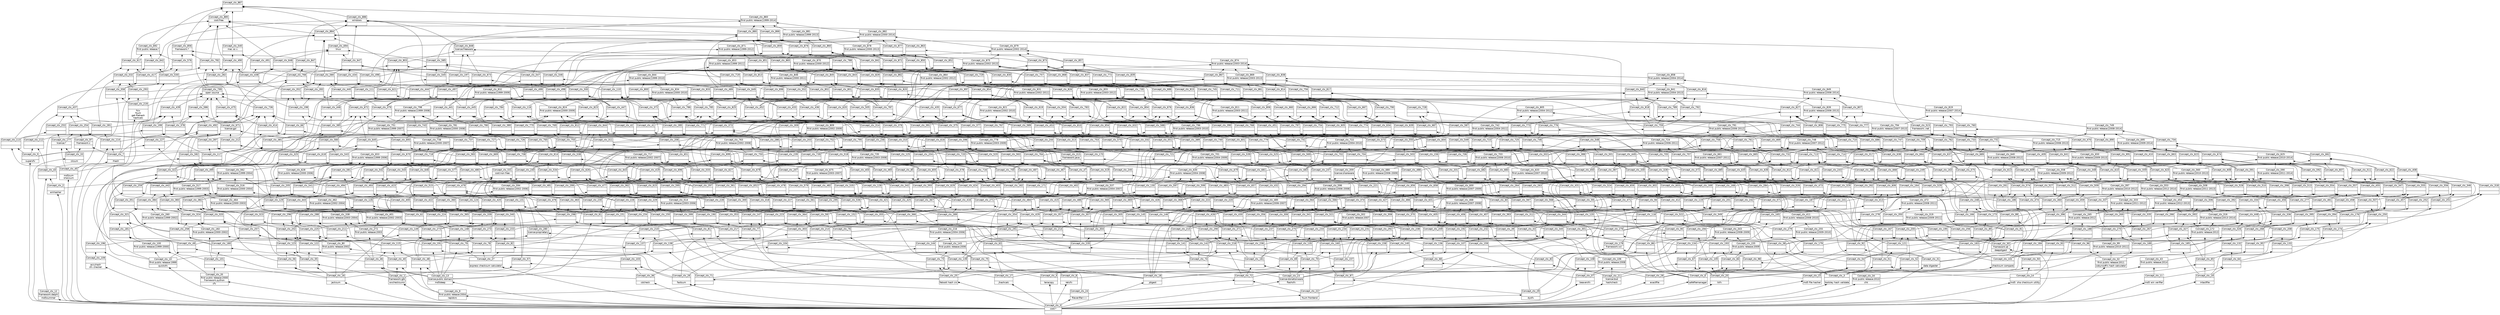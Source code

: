 digraph G { 
	rankdir=BT;
	margin=0;
	node [margin="0.03,0.03",fontname="DejaVu Sans"];
	ranksep=0.3;
	nodesep=0.2;
//graph[label="name:ctx,concept number:888,object number:46,attribute number:130"
0 [shape=none,label=<<table border="0" cellborder="1" cellspacing="0" port="p"><tr><td>Concept_ctx_887</td></tr><tr><td><br/></td></tr><tr><td><br/></td></tr></table>>];
1 [shape=none,label=<<table border="0" cellborder="1" cellspacing="0" port="p"><tr><td>Concept_ctx_799</td></tr><tr><td>open source<br/></td></tr><tr><td><br/></td></tr></table>>];
2 [shape=none,label=<<table border="0" cellborder="1" cellspacing="0" port="p"><tr><td>Concept_ctx_586</td></tr><tr><td><br/></td></tr><tr><td><br/></td></tr></table>>];
3 [shape=none,label=<<table border="0" cellborder="1" cellspacing="0" port="p"><tr><td>Concept_ctx_694</td></tr><tr><td>linux<br/></td></tr><tr><td><br/></td></tr></table>>];
4 [shape=none,label=<<table border="0" cellborder="1" cellspacing="0" port="p"><tr><td>Concept_ctx_378</td></tr><tr><td><br/></td></tr><tr><td><br/></td></tr></table>>];
5 [shape=none,label=<<table border="0" cellborder="1" cellspacing="0" port="p"><tr><td>Concept_ctx_439</td></tr><tr><td><br/></td></tr><tr><td><br/></td></tr></table>>];
6 [shape=none,label=<<table border="0" cellborder="1" cellspacing="0" port="p"><tr><td>Concept_ctx_491</td></tr><tr><td><br/></td></tr><tr><td><br/></td></tr></table>>];
7 [shape=none,label=<<table border="0" cellborder="1" cellspacing="0" port="p"><tr><td>Concept_ctx_540</td></tr><tr><td>mac os x<br/></td></tr><tr><td><br/></td></tr></table>>];
8 [shape=none,label=<<table border="0" cellborder="1" cellspacing="0" port="p"><tr><td>Concept_ctx_287</td></tr><tr><td><br/></td></tr><tr><td><br/></td></tr></table>>];
9 [shape=none,label=<<table border="0" cellborder="1" cellspacing="0" port="p"><tr><td>Concept_ctx_492</td></tr><tr><td><br/></td></tr><tr><td><br/></td></tr></table>>];
10 [shape=none,label=<<table border="0" cellborder="1" cellspacing="0" port="p"><tr><td>Concept_ctx_736</td></tr><tr><td><br/></td></tr><tr><td><br/></td></tr></table>>];
11 [shape=none,label=<<table border="0" cellborder="1" cellspacing="0" port="p"><tr><td>Concept_ctx_434</td></tr><tr><td><br/></td></tr><tr><td><br/></td></tr></table>>];
12 [shape=none,label=<<table border="0" cellborder="1" cellspacing="0" port="p"><tr><td>Concept_ctx_647</td></tr><tr><td><br/></td></tr><tr><td><br/></td></tr></table>>];
13 [shape=none,label=<<table border="0" cellborder="1" cellspacing="0" port="p"><tr><td>Concept_ctx_886</td></tr><tr><td>windows<br/></td></tr><tr><td><br/></td></tr></table>>];
14 [shape=none,label=<<table border="0" cellborder="1" cellspacing="0" port="p"><tr><td>Concept_ctx_0</td></tr><tr><td>cost:*<br/></td></tr><tr><td><br/></td></tr></table>>];
15 [shape=none,label=<<table border="0" cellborder="1" cellspacing="0" port="p"><tr><td>Concept_ctx_10</td></tr><tr><td>first public release:1999<br/></td></tr><tr><td>quicksfv<br/></td></tr></table>>];
16 [shape=none,label=<<table border="0" cellborder="1" cellspacing="0" port="p"><tr><td>Concept_ctx_35</td></tr><tr><td>first public release:2000<br/>framework:python<br/></td></tr><tr><td>cfv<br/></td></tr></table>>];
17 [shape=none,label=<<table border="0" cellborder="1" cellspacing="0" port="p"><tr><td>Concept_ctx_16</td></tr><tr><td><br/></td></tr><tr><td>jacksum<br/></td></tr></table>>];
18 [shape=none,label=<<table border="0" cellborder="1" cellspacing="0" port="p"><tr><td>Concept_ctx_80</td></tr><tr><td>first public release:2002<br/></td></tr><tr><td><br/></td></tr></table>>];
19 [shape=none,label=<<table border="0" cellborder="1" cellspacing="0" port="p"><tr><td>Concept_ctx_13</td></tr><tr><td>license:public domain<br/></td></tr><tr><td>md5deep<br/></td></tr></table>>];
20 [shape=none,label=<<table border="0" cellborder="1" cellspacing="0" port="p"><tr><td>Concept_ctx_46</td></tr><tr><td><br/></td></tr><tr><td><br/></td></tr></table>>];
21 [shape=none,label=<<table border="0" cellborder="1" cellspacing="0" port="p"><tr><td>Concept_ctx_272</td></tr><tr><td>first public release:2003<br/></td></tr><tr><td><br/></td></tr></table>>];
22 [shape=none,label=<<table border="0" cellborder="1" cellspacing="0" port="p"><tr><td>Concept_ctx_9</td></tr><tr><td>first public release:2004<br/></td></tr><tr><td>rapidcrc<br/></td></tr></table>>];
23 [shape=none,label=<<table border="0" cellborder="1" cellspacing="0" port="p"><tr><td>Concept_ctx_24</td></tr><tr><td><br/></td></tr><tr><td>fileverifier++<br/></td></tr></table>>];
24 [shape=none,label=<<table border="0" cellborder="1" cellspacing="0" port="p"><tr><td>Concept_ctx_143</td></tr><tr><td>first public release:2006<br/></td></tr><tr><td><br/></td></tr></table>>];
25 [shape=none,label=<<table border="0" cellborder="1" cellspacing="0" port="p"><tr><td>Concept_ctx_87</td></tr><tr><td><br/></td></tr><tr><td><br/></td></tr></table>>];
26 [shape=none,label=<<table border="0" cellborder="1" cellspacing="0" port="p"><tr><td>Concept_ctx_233</td></tr><tr><td><br/></td></tr><tr><td><br/></td></tr></table>>];
27 [shape=none,label=<<table border="0" cellborder="1" cellspacing="0" port="p"><tr><td>Concept_ctx_157</td></tr><tr><td><br/></td></tr><tr><td><br/></td></tr></table>>];
28 [shape=none,label=<<table border="0" cellborder="1" cellspacing="0" port="p"><tr><td>Concept_ctx_302</td></tr><tr><td>first public release:2007<br/></td></tr><tr><td><br/></td></tr></table>>];
29 [shape=none,label=<<table border="0" cellborder="1" cellspacing="0" port="p"><tr><td>Concept_ctx_21</td></tr><tr><td>license:bsd<br/></td></tr><tr><td>hashcheck<br/></td></tr></table>>];
30 [shape=none,label=<<table border="0" cellborder="1" cellspacing="0" port="p"><tr><td>Concept_ctx_106</td></tr><tr><td>first public release:2008<br/></td></tr><tr><td><br/></td></tr></table>>];
31 [shape=none,label=<<table border="0" cellborder="1" cellspacing="0" port="p"><tr><td>Concept_ctx_18</td></tr><tr><td><br/></td></tr><tr><td>jdigest<br/></td></tr></table>>];
32 [shape=none,label=<<table border="0" cellborder="1" cellspacing="0" port="p"><tr><td>Concept_ctx_67</td></tr><tr><td><br/></td></tr><tr><td><br/></td></tr></table>>];
33 [shape=none,label=<<table border="0" cellborder="1" cellspacing="0" port="p"><tr><td>Concept_ctx_155</td></tr><tr><td>first public release:2009<br/></td></tr><tr><td><br/></td></tr></table>>];
34 [shape=none,label=<<table border="0" cellborder="1" cellspacing="0" port="p"><tr><td>Concept_ctx_34</td></tr><tr><td>first public release:2010<br/></td></tr><tr><td>chk<br/></td></tr></table>>];
35 [shape=none,label=<<table border="0" cellborder="1" cellspacing="0" port="p"><tr><td>Concept_ctx_32</td></tr><tr><td>first public release:2011<br/></td></tr><tr><td>cobynsoft's hash calculator<br/></td></tr></table>>];
36 [shape=none,label=<<table border="0" cellborder="1" cellspacing="0" port="p"><tr><td>Concept_ctx_6</td></tr><tr><td><br/></td></tr><tr><td>safefilemanager<br/></td></tr></table>>];
37 [shape=none,label=<<table border="0" cellborder="1" cellspacing="0" port="p"><tr><td>Concept_ctx_184</td></tr><tr><td><br/></td></tr><tr><td><br/></td></tr></table>>];
38 [shape=none,label=<<table border="0" cellborder="1" cellspacing="0" port="p"><tr><td>Concept_ctx_30</td></tr><tr><td>framework:qt<br/></td></tr><tr><td>deepdigest<br/></td></tr></table>>];
39 [shape=none,label=<<table border="0" cellborder="1" cellspacing="0" port="p"><tr><td>Concept_ctx_89</td></tr><tr><td><br/></td></tr><tr><td><br/></td></tr></table>>];
40 [shape=none,label=<<table border="0" cellborder="1" cellspacing="0" port="p"><tr><td>Concept_ctx_265</td></tr><tr><td>first public release:2012<br/></td></tr><tr><td><br/></td></tr></table>>];
41 [shape=none,label=<<table border="0" cellborder="1" cellspacing="0" port="p"><tr><td>Concept_ctx_31</td></tr><tr><td><br/></td></tr><tr><td>data digester<br/></td></tr></table>>];
42 [shape=none,label=<<table border="0" cellborder="1" cellspacing="0" port="p"><tr><td>Concept_ctx_172</td></tr><tr><td>first public release:2013<br/></td></tr><tr><td><br/></td></tr></table>>];
43 [shape=none,label=<<table border="0" cellborder="1" cellspacing="0" port="p"><tr><td>Concept_ctx_3</td></tr><tr><td><br/></td></tr><tr><td>toolsley hash validate<br/></td></tr></table>>];
44 [shape=none,label=<<table border="0" cellborder="1" cellspacing="0" port="p"><tr><td>Concept_ctx_43</td></tr><tr><td>first public release:2014<br/></td></tr><tr><td><br/></td></tr></table>>];
45 [shape=none,label=<<table border="0" cellborder="1" cellspacing="0" port="p"><tr><td>Concept_ctx_100</td></tr><tr><td>first public release:[1999-2000]<br/></td></tr><tr><td><br/></td></tr></table>>];
46 [shape=none,label=<<table border="0" cellborder="1" cellspacing="0" port="p"><tr><td>Concept_ctx_101</td></tr><tr><td><br/></td></tr><tr><td><br/></td></tr></table>>];
47 [shape=none,label=<<table border="0" cellborder="1" cellspacing="0" port="p"><tr><td>Concept_ctx_182</td></tr><tr><td>first public release:[2000-2002]<br/></td></tr><tr><td><br/></td></tr></table>>];
48 [shape=none,label=<<table border="0" cellborder="1" cellspacing="0" port="p"><tr><td>Concept_ctx_56</td></tr><tr><td><br/></td></tr><tr><td><br/></td></tr></table>>];
49 [shape=none,label=<<table border="0" cellborder="1" cellspacing="0" port="p"><tr><td>Concept_ctx_123</td></tr><tr><td><br/></td></tr><tr><td><br/></td></tr></table>>];
50 [shape=none,label=<<table border="0" cellborder="1" cellspacing="0" port="p"><tr><td>Concept_ctx_401</td></tr><tr><td>first public release:[2002-2003]<br/></td></tr><tr><td><br/></td></tr></table>>];
51 [shape=none,label=<<table border="0" cellborder="1" cellspacing="0" port="p"><tr><td>Concept_ctx_115</td></tr><tr><td><br/></td></tr><tr><td><br/></td></tr></table>>];
52 [shape=none,label=<<table border="0" cellborder="1" cellspacing="0" port="p"><tr><td>Concept_ctx_338</td></tr><tr><td>first public release:[2003-2004]<br/></td></tr><tr><td><br/></td></tr></table>>];
53 [shape=none,label=<<table border="0" cellborder="1" cellspacing="0" port="p"><tr><td>Concept_ctx_71</td></tr><tr><td><br/></td></tr><tr><td><br/></td></tr></table>>];
54 [shape=none,label=<<table border="0" cellborder="1" cellspacing="0" port="p"><tr><td>Concept_ctx_216</td></tr><tr><td>first public release:[2004-2006]<br/></td></tr><tr><td><br/></td></tr></table>>];
55 [shape=none,label=<<table border="0" cellborder="1" cellspacing="0" port="p"><tr><td>Concept_ctx_161</td></tr><tr><td><br/></td></tr><tr><td><br/></td></tr></table>>];
56 [shape=none,label=<<table border="0" cellborder="1" cellspacing="0" port="p"><tr><td>Concept_ctx_428</td></tr><tr><td><br/></td></tr><tr><td><br/></td></tr></table>>];
57 [shape=none,label=<<table border="0" cellborder="1" cellspacing="0" port="p"><tr><td>Concept_ctx_236</td></tr><tr><td><br/></td></tr><tr><td><br/></td></tr></table>>];
58 [shape=none,label=<<table border="0" cellborder="1" cellspacing="0" port="p"><tr><td>Concept_ctx_485</td></tr><tr><td>first public release:[2006-2007]<br/></td></tr><tr><td><br/></td></tr></table>>];
59 [shape=none,label=<<table border="0" cellborder="1" cellspacing="0" port="p"><tr><td>Concept_ctx_159</td></tr><tr><td><br/></td></tr><tr><td><br/></td></tr></table>>];
60 [shape=none,label=<<table border="0" cellborder="1" cellspacing="0" port="p"><tr><td>Concept_ctx_406</td></tr><tr><td><br/></td></tr><tr><td><br/></td></tr></table>>];
61 [shape=none,label=<<table border="0" cellborder="1" cellspacing="0" port="p"><tr><td>Concept_ctx_232</td></tr><tr><td><br/></td></tr><tr><td><br/></td></tr></table>>];
62 [shape=none,label=<<table border="0" cellborder="1" cellspacing="0" port="p"><tr><td>Concept_ctx_468</td></tr><tr><td>first public release:[2007-2008]<br/></td></tr><tr><td><br/></td></tr></table>>];
63 [shape=none,label=<<table border="0" cellborder="1" cellspacing="0" port="p"><tr><td>Concept_ctx_134</td></tr><tr><td><br/></td></tr><tr><td><br/></td></tr></table>>];
64 [shape=none,label=<<table border="0" cellborder="1" cellspacing="0" port="p"><tr><td>Concept_ctx_343</td></tr><tr><td>first public release:[2008-2009]<br/></td></tr><tr><td><br/></td></tr></table>>];
65 [shape=none,label=<<table border="0" cellborder="1" cellspacing="0" port="p"><tr><td>Concept_ctx_255</td></tr><tr><td>first public release:[2009-2010]<br/></td></tr><tr><td><br/></td></tr></table>>];
66 [shape=none,label=<<table border="0" cellborder="1" cellspacing="0" port="p"><tr><td>Concept_ctx_99</td></tr><tr><td>first public release:[2010-2011]<br/></td></tr><tr><td><br/></td></tr></table>>];
67 [shape=none,label=<<table border="0" cellborder="1" cellspacing="0" port="p"><tr><td>Concept_ctx_267</td></tr><tr><td><br/></td></tr><tr><td><br/></td></tr></table>>];
68 [shape=none,label=<<table border="0" cellborder="1" cellspacing="0" port="p"><tr><td>Concept_ctx_333</td></tr><tr><td>first public release:[2011-2012]<br/></td></tr><tr><td><br/></td></tr></table>>];
69 [shape=none,label=<<table border="0" cellborder="1" cellspacing="0" port="p"><tr><td>Concept_ctx_92</td></tr><tr><td><br/></td></tr><tr><td><br/></td></tr></table>>];
70 [shape=none,label=<<table border="0" cellborder="1" cellspacing="0" port="p"><tr><td>Concept_ctx_173</td></tr><tr><td><br/></td></tr><tr><td><br/></td></tr></table>>];
71 [shape=none,label=<<table border="0" cellborder="1" cellspacing="0" port="p"><tr><td>Concept_ctx_393</td></tr><tr><td><br/></td></tr><tr><td><br/></td></tr></table>>];
72 [shape=none,label=<<table border="0" cellborder="1" cellspacing="0" port="p"><tr><td>Concept_ctx_454</td></tr><tr><td>first public release:[2012-2013]<br/></td></tr><tr><td><br/></td></tr></table>>];
73 [shape=none,label=<<table border="0" cellborder="1" cellspacing="0" port="p"><tr><td>Concept_ctx_91</td></tr><tr><td><br/></td></tr><tr><td><br/></td></tr></table>>];
74 [shape=none,label=<<table border="0" cellborder="1" cellspacing="0" port="p"><tr><td>Concept_ctx_316</td></tr><tr><td>first public release:[2013-2014]<br/></td></tr><tr><td><br/></td></tr></table>>];
75 [shape=none,label=<<table border="0" cellborder="1" cellspacing="0" port="p"><tr><td>Concept_ctx_181</td></tr><tr><td><br/></td></tr><tr><td><br/></td></tr></table>>];
76 [shape=none,label=<<table border="0" cellborder="1" cellspacing="0" port="p"><tr><td>Concept_ctx_260</td></tr><tr><td>first public release:[1999-2002]<br/></td></tr><tr><td><br/></td></tr></table>>];
77 [shape=none,label=<<table border="0" cellborder="1" cellspacing="0" port="p"><tr><td>Concept_ctx_258</td></tr><tr><td><br/></td></tr><tr><td><br/></td></tr></table>>];
78 [shape=none,label=<<table border="0" cellborder="1" cellspacing="0" port="p"><tr><td>Concept_ctx_464</td></tr><tr><td>first public release:[2000-2003]<br/></td></tr><tr><td><br/></td></tr></table>>];
79 [shape=none,label=<<table border="0" cellborder="1" cellspacing="0" port="p"><tr><td>Concept_ctx_202</td></tr><tr><td><br/></td></tr><tr><td><br/></td></tr></table>>];
80 [shape=none,label=<<table border="0" cellborder="1" cellspacing="0" port="p"><tr><td>Concept_ctx_462</td></tr><tr><td>first public release:[2002-2004]<br/></td></tr><tr><td><br/></td></tr></table>>];
81 [shape=none,label=<<table border="0" cellborder="1" cellspacing="0" port="p"><tr><td>Concept_ctx_210</td></tr><tr><td><br/></td></tr><tr><td><br/></td></tr></table>>];
82 [shape=none,label=<<table border="0" cellborder="1" cellspacing="0" port="p"><tr><td>Concept_ctx_514</td></tr><tr><td>first public release:[2003-2006]<br/></td></tr><tr><td><br/></td></tr></table>>];
83 [shape=none,label=<<table border="0" cellborder="1" cellspacing="0" port="p"><tr><td>Concept_ctx_235</td></tr><tr><td><br/></td></tr><tr><td><br/></td></tr></table>>];
84 [shape=none,label=<<table border="0" cellborder="1" cellspacing="0" port="p"><tr><td>Concept_ctx_304</td></tr><tr><td><br/></td></tr><tr><td><br/></td></tr></table>>];
85 [shape=none,label=<<table border="0" cellborder="1" cellspacing="0" port="p"><tr><td>Concept_ctx_484</td></tr><tr><td><br/></td></tr><tr><td><br/></td></tr></table>>];
86 [shape=none,label=<<table border="0" cellborder="1" cellspacing="0" port="p"><tr><td>Concept_ctx_537</td></tr><tr><td>first public release:[2004-2007]<br/></td></tr><tr><td><br/></td></tr></table>>];
87 [shape=none,label=<<table border="0" cellborder="1" cellspacing="0" port="p"><tr><td>Concept_ctx_238</td></tr><tr><td><br/></td></tr><tr><td><br/></td></tr></table>>];
88 [shape=none,label=<<table border="0" cellborder="1" cellspacing="0" port="p"><tr><td>Concept_ctx_308</td></tr><tr><td><br/></td></tr><tr><td><br/></td></tr></table>>];
89 [shape=none,label=<<table border="0" cellborder="1" cellspacing="0" port="p"><tr><td>Concept_ctx_564</td></tr><tr><td><br/></td></tr><tr><td><br/></td></tr></table>>];
90 [shape=none,label=<<table border="0" cellborder="1" cellspacing="0" port="p"><tr><td>Concept_ctx_598</td></tr><tr><td>first public release:[2006-2008]<br/></td></tr><tr><td><br/></td></tr></table>>];
91 [shape=none,label=<<table border="0" cellborder="1" cellspacing="0" port="p"><tr><td>Concept_ctx_301</td></tr><tr><td><br/></td></tr><tr><td><br/></td></tr></table>>];
92 [shape=none,label=<<table border="0" cellborder="1" cellspacing="0" port="p"><tr><td>Concept_ctx_363</td></tr><tr><td><br/></td></tr><tr><td><br/></td></tr></table>>];
93 [shape=none,label=<<table border="0" cellborder="1" cellspacing="0" port="p"><tr><td>Concept_ctx_567</td></tr><tr><td><br/></td></tr><tr><td><br/></td></tr></table>>];
94 [shape=none,label=<<table border="0" cellborder="1" cellspacing="0" port="p"><tr><td>Concept_ctx_600</td></tr><tr><td>first public release:[2007-2009]<br/></td></tr><tr><td><br/></td></tr></table>>];
95 [shape=none,label=<<table border="0" cellborder="1" cellspacing="0" port="p"><tr><td>Concept_ctx_411</td></tr><tr><td>first public release:[2008-2010]<br/></td></tr><tr><td><br/></td></tr></table>>];
96 [shape=none,label=<<table border="0" cellborder="1" cellspacing="0" port="p"><tr><td>Concept_ctx_319</td></tr><tr><td>first public release:[2009-2011]<br/></td></tr><tr><td><br/></td></tr></table>>];
97 [shape=none,label=<<table border="0" cellborder="1" cellspacing="0" port="p"><tr><td>Concept_ctx_335</td></tr><tr><td><br/></td></tr><tr><td><br/></td></tr></table>>];
98 [shape=none,label=<<table border="0" cellborder="1" cellspacing="0" port="p"><tr><td>Concept_ctx_397</td></tr><tr><td>first public release:[2010-2012]<br/></td></tr><tr><td><br/></td></tr></table>>];
99 [shape=none,label=<<table border="0" cellborder="1" cellspacing="0" port="p"><tr><td>Concept_ctx_456</td></tr><tr><td><br/></td></tr><tr><td><br/></td></tr></table>>];
100 [shape=none,label=<<table border="0" cellborder="1" cellspacing="0" port="p"><tr><td>Concept_ctx_508</td></tr><tr><td>first public release:[2011-2013]<br/></td></tr><tr><td><br/></td></tr></table>>];
101 [shape=none,label=<<table border="0" cellborder="1" cellspacing="0" port="p"><tr><td>Concept_ctx_166</td></tr><tr><td><br/></td></tr><tr><td><br/></td></tr></table>>];
102 [shape=none,label=<<table border="0" cellborder="1" cellspacing="0" port="p"><tr><td>Concept_ctx_248</td></tr><tr><td><br/></td></tr><tr><td><br/></td></tr></table>>];
103 [shape=none,label=<<table border="0" cellborder="1" cellspacing="0" port="p"><tr><td>Concept_ctx_506</td></tr><tr><td><br/></td></tr><tr><td><br/></td></tr></table>>];
104 [shape=none,label=<<table border="0" cellborder="1" cellspacing="0" port="p"><tr><td>Concept_ctx_553</td></tr><tr><td>first public release:[2012-2014]<br/></td></tr><tr><td><br/></td></tr></table>>];
105 [shape=none,label=<<table border="0" cellborder="1" cellspacing="0" port="p"><tr><td>Concept_ctx_321</td></tr><tr><td><br/></td></tr><tr><td><br/></td></tr></table>>];
106 [shape=none,label=<<table border="0" cellborder="1" cellspacing="0" port="p"><tr><td>Concept_ctx_517</td></tr><tr><td>first public release:[1999-2003]<br/></td></tr><tr><td><br/></td></tr></table>>];
107 [shape=none,label=<<table border="0" cellborder="1" cellspacing="0" port="p"><tr><td>Concept_ctx_320</td></tr><tr><td><br/></td></tr><tr><td><br/></td></tr></table>>];
108 [shape=none,label=<<table border="0" cellborder="1" cellspacing="0" port="p"><tr><td>Concept_ctx_516</td></tr><tr><td>first public release:[2000-2004]<br/></td></tr><tr><td><br/></td></tr></table>>];
109 [shape=none,label=<<table border="0" cellborder="1" cellspacing="0" port="p"><tr><td>Concept_ctx_288</td></tr><tr><td><br/></td></tr><tr><td><br/></td></tr></table>>];
110 [shape=none,label=<<table border="0" cellborder="1" cellspacing="0" port="p"><tr><td>Concept_ctx_594</td></tr><tr><td>first public release:[2002-2006]<br/></td></tr><tr><td><br/></td></tr></table>>];
111 [shape=none,label=<<table border="0" cellborder="1" cellspacing="0" port="p"><tr><td>Concept_ctx_364</td></tr><tr><td><br/></td></tr><tr><td><br/></td></tr></table>>];
112 [shape=none,label=<<table border="0" cellborder="1" cellspacing="0" port="p"><tr><td>Concept_ctx_421</td></tr><tr><td><br/></td></tr><tr><td><br/></td></tr></table>>];
113 [shape=none,label=<<table border="0" cellborder="1" cellspacing="0" port="p"><tr><td>Concept_ctx_652</td></tr><tr><td><br/></td></tr><tr><td><br/></td></tr></table>>];
114 [shape=none,label=<<table border="0" cellborder="1" cellspacing="0" port="p"><tr><td>Concept_ctx_675</td></tr><tr><td>first public release:[2003-2007]<br/></td></tr><tr><td><br/></td></tr></table>>];
115 [shape=none,label=<<table border="0" cellborder="1" cellspacing="0" port="p"><tr><td>Concept_ctx_307</td></tr><tr><td><br/></td></tr><tr><td><br/></td></tr></table>>];
116 [shape=none,label=<<table border="0" cellborder="1" cellspacing="0" port="p"><tr><td>Concept_ctx_369</td></tr><tr><td><br/></td></tr><tr><td><br/></td></tr></table>>];
117 [shape=none,label=<<table border="0" cellborder="1" cellspacing="0" port="p"><tr><td>Concept_ctx_597</td></tr><tr><td><br/></td></tr><tr><td><br/></td></tr></table>>];
118 [shape=none,label=<<table border="0" cellborder="1" cellspacing="0" port="p"><tr><td>Concept_ctx_630</td></tr><tr><td>first public release:[2004-2008]<br/></td></tr><tr><td><br/></td></tr></table>>];
119 [shape=none,label=<<table border="0" cellborder="1" cellspacing="0" port="p"><tr><td>Concept_ctx_370</td></tr><tr><td><br/></td></tr><tr><td><br/></td></tr></table>>];
120 [shape=none,label=<<table border="0" cellborder="1" cellspacing="0" port="p"><tr><td>Concept_ctx_427</td></tr><tr><td><br/></td></tr><tr><td><br/></td></tr></table>>];
121 [shape=none,label=<<table border="0" cellborder="1" cellspacing="0" port="p"><tr><td>Concept_ctx_656</td></tr><tr><td><br/></td></tr><tr><td><br/></td></tr></table>>];
122 [shape=none,label=<<table border="0" cellborder="1" cellspacing="0" port="p"><tr><td>Concept_ctx_680</td></tr><tr><td>first public release:[2006-2009]<br/></td></tr><tr><td><br/></td></tr></table>>];
123 [shape=none,label=<<table border="0" cellborder="1" cellspacing="0" port="p"><tr><td>Concept_ctx_602</td></tr><tr><td><br/></td></tr><tr><td><br/></td></tr></table>>];
124 [shape=none,label=<<table border="0" cellborder="1" cellspacing="0" port="p"><tr><td>Concept_ctx_633</td></tr><tr><td>first public release:[2007-2010]<br/></td></tr><tr><td><br/></td></tr></table>>];
125 [shape=none,label=<<table border="0" cellborder="1" cellspacing="0" port="p"><tr><td>Concept_ctx_472</td></tr><tr><td>first public release:[2008-2011]<br/></td></tr><tr><td><br/></td></tr></table>>];
126 [shape=none,label=<<table border="0" cellborder="1" cellspacing="0" port="p"><tr><td>Concept_ctx_90</td></tr><tr><td><br/></td></tr><tr><td><br/></td></tr></table>>];
127 [shape=none,label=<<table border="0" cellborder="1" cellspacing="0" port="p"><tr><td>Concept_ctx_165</td></tr><tr><td><br/></td></tr><tr><td><br/></td></tr></table>>];
128 [shape=none,label=<<table border="0" cellborder="1" cellspacing="0" port="p"><tr><td>Concept_ctx_60</td></tr><tr><td><br/></td></tr><tr><td><br/></td></tr></table>>];
129 [shape=none,label=<<table border="0" cellborder="1" cellspacing="0" port="p"><tr><td>Concept_ctx_164</td></tr><tr><td><br/></td></tr><tr><td><br/></td></tr></table>>];
130 [shape=none,label=<<table border="0" cellborder="1" cellspacing="0" port="p"><tr><td>Concept_ctx_509</td></tr><tr><td><br/></td></tr><tr><td><br/></td></tr></table>>];
131 [shape=none,label=<<table border="0" cellborder="1" cellspacing="0" port="p"><tr><td>Concept_ctx_558</td></tr><tr><td>first public release:[2009-2012]<br/></td></tr><tr><td><br/></td></tr></table>>];
132 [shape=none,label=<<table border="0" cellborder="1" cellspacing="0" port="p"><tr><td>Concept_ctx_513</td></tr><tr><td><br/></td></tr><tr><td><br/></td></tr></table>>];
133 [shape=none,label=<<table border="0" cellborder="1" cellspacing="0" port="p"><tr><td>Concept_ctx_560</td></tr><tr><td>first public release:[2010-2013]<br/></td></tr><tr><td><br/></td></tr></table>>];
134 [shape=none,label=<<table border="0" cellborder="1" cellspacing="0" port="p"><tr><td>Concept_ctx_554</td></tr><tr><td><br/></td></tr><tr><td><br/></td></tr></table>>];
135 [shape=none,label=<<table border="0" cellborder="1" cellspacing="0" port="p"><tr><td>Concept_ctx_590</td></tr><tr><td>first public release:[2011-2014]<br/></td></tr><tr><td><br/></td></tr></table>>];
136 [shape=none,label=<<table border="0" cellborder="1" cellspacing="0" port="p"><tr><td>Concept_ctx_562</td></tr><tr><td>first public release:[1999-2004]<br/></td></tr><tr><td><br/></td></tr></table>>];
137 [shape=none,label=<<table border="0" cellborder="1" cellspacing="0" port="p"><tr><td>Concept_ctx_382</td></tr><tr><td><br/></td></tr><tr><td><br/></td></tr></table>>];
138 [shape=none,label=<<table border="0" cellborder="1" cellspacing="0" port="p"><tr><td>Concept_ctx_628</td></tr><tr><td>first public release:[2000-2006]<br/></td></tr><tr><td><br/></td></tr></table>>];
139 [shape=none,label=<<table border="0" cellborder="1" cellspacing="0" port="p"><tr><td>Concept_ctx_420</td></tr><tr><td><br/></td></tr><tr><td><br/></td></tr></table>>];
140 [shape=none,label=<<table border="0" cellborder="1" cellspacing="0" port="p"><tr><td>Concept_ctx_479</td></tr><tr><td><br/></td></tr><tr><td><br/></td></tr></table>>];
141 [shape=none,label=<<table border="0" cellborder="1" cellspacing="0" port="p"><tr><td>Concept_ctx_696</td></tr><tr><td><br/></td></tr><tr><td><br/></td></tr></table>>];
142 [shape=none,label=<<table border="0" cellborder="1" cellspacing="0" port="p"><tr><td>Concept_ctx_717</td></tr><tr><td>first public release:[2002-2007]<br/></td></tr><tr><td><br/></td></tr></table>>];
143 [shape=none,label=<<table border="0" cellborder="1" cellspacing="0" port="p"><tr><td>Concept_ctx_425</td></tr><tr><td><br/></td></tr><tr><td><br/></td></tr></table>>];
144 [shape=none,label=<<table border="0" cellborder="1" cellspacing="0" port="p"><tr><td>Concept_ctx_482</td></tr><tr><td><br/></td></tr><tr><td><br/></td></tr></table>>];
145 [shape=none,label=<<table border="0" cellborder="1" cellspacing="0" port="p"><tr><td>Concept_ctx_716</td></tr><tr><td><br/></td></tr><tr><td><br/></td></tr></table>>];
146 [shape=none,label=<<table border="0" cellborder="1" cellspacing="0" port="p"><tr><td>Concept_ctx_735</td></tr><tr><td>first public release:[2003-2008]<br/></td></tr><tr><td><br/></td></tr></table>>];
147 [shape=none,label=<<table border="0" cellborder="1" cellspacing="0" port="p"><tr><td>Concept_ctx_426</td></tr><tr><td><br/></td></tr><tr><td><br/></td></tr></table>>];
148 [shape=none,label=<<table border="0" cellborder="1" cellspacing="0" port="p"><tr><td>Concept_ctx_483</td></tr><tr><td><br/></td></tr><tr><td><br/></td></tr></table>>];
149 [shape=none,label=<<table border="0" cellborder="1" cellspacing="0" port="p"><tr><td>Concept_ctx_679</td></tr><tr><td><br/></td></tr><tr><td><br/></td></tr></table>>];
150 [shape=none,label=<<table border="0" cellborder="1" cellspacing="0" port="p"><tr><td>Concept_ctx_701</td></tr><tr><td>first public release:[2004-2009]<br/></td></tr><tr><td><br/></td></tr></table>>];
151 [shape=none,label=<<table border="0" cellborder="1" cellspacing="0" port="p"><tr><td>Concept_ctx_682</td></tr><tr><td><br/></td></tr><tr><td><br/></td></tr></table>>];
152 [shape=none,label=<<table border="0" cellborder="1" cellspacing="0" port="p"><tr><td>Concept_ctx_703</td></tr><tr><td>first public release:[2006-2010]<br/></td></tr><tr><td><br/></td></tr></table>>];
153 [shape=none,label=<<table border="0" cellborder="1" cellspacing="0" port="p"><tr><td>Concept_ctx_635</td></tr><tr><td><br/></td></tr><tr><td><br/></td></tr></table>>];
154 [shape=none,label=<<table border="0" cellborder="1" cellspacing="0" port="p"><tr><td>Concept_ctx_661</td></tr><tr><td>first public release:[2007-2011]<br/></td></tr><tr><td><br/></td></tr></table>>];
155 [shape=none,label=<<table border="0" cellborder="1" cellspacing="0" port="p"><tr><td>Concept_ctx_241</td></tr><tr><td><br/></td></tr><tr><td><br/></td></tr></table>>];
156 [shape=none,label=<<table border="0" cellborder="1" cellspacing="0" port="p"><tr><td>Concept_ctx_609</td></tr><tr><td><br/></td></tr><tr><td><br/></td></tr></table>>];
157 [shape=none,label=<<table border="0" cellborder="1" cellspacing="0" port="p"><tr><td>Concept_ctx_640</td></tr><tr><td>first public release:[2008-2012]<br/></td></tr><tr><td><br/></td></tr></table>>];
158 [shape=none,label=<<table border="0" cellborder="1" cellspacing="0" port="p"><tr><td>Concept_ctx_94</td></tr><tr><td><br/></td></tr><tr><td><br/></td></tr></table>>];
159 [shape=none,label=<<table border="0" cellborder="1" cellspacing="0" port="p"><tr><td>Concept_ctx_169</td></tr><tr><td><br/></td></tr><tr><td><br/></td></tr></table>>];
160 [shape=none,label=<<table border="0" cellborder="1" cellspacing="0" port="p"><tr><td>Concept_ctx_249</td></tr><tr><td><br/></td></tr><tr><td><br/></td></tr></table>>];
161 [shape=none,label=<<table border="0" cellborder="1" cellspacing="0" port="p"><tr><td>Concept_ctx_624</td></tr><tr><td><br/></td></tr><tr><td><br/></td></tr></table>>];
162 [shape=none,label=<<table border="0" cellborder="1" cellspacing="0" port="p"><tr><td>Concept_ctx_650</td></tr><tr><td>first public release:[2009-2013]<br/></td></tr><tr><td><br/></td></tr></table>>];
163 [shape=none,label=<<table border="0" cellborder="1" cellspacing="0" port="p"><tr><td>Concept_ctx_592</td></tr><tr><td><br/></td></tr><tr><td><br/></td></tr></table>>];
164 [shape=none,label=<<table border="0" cellborder="1" cellspacing="0" port="p"><tr><td>Concept_ctx_625</td></tr><tr><td>first public release:[2010-2014]<br/></td></tr><tr><td><br/></td></tr></table>>];
165 [shape=none,label=<<table border="0" cellborder="1" cellspacing="0" port="p"><tr><td>Concept_ctx_653</td></tr><tr><td>first public release:[1999-2006]<br/></td></tr><tr><td><br/></td></tr></table>>];
166 [shape=none,label=<<table border="0" cellborder="1" cellspacing="0" port="p"><tr><td>Concept_ctx_493</td></tr><tr><td><br/></td></tr><tr><td><br/></td></tr></table>>];
167 [shape=none,label=<<table border="0" cellborder="1" cellspacing="0" port="p"><tr><td>Concept_ctx_542</td></tr><tr><td><br/></td></tr><tr><td><br/></td></tr></table>>];
168 [shape=none,label=<<table border="0" cellborder="1" cellspacing="0" port="p"><tr><td>Concept_ctx_718</td></tr><tr><td><br/></td></tr><tr><td><br/></td></tr></table>>];
169 [shape=none,label=<<table border="0" cellborder="1" cellspacing="0" port="p"><tr><td>Concept_ctx_738</td></tr><tr><td>first public release:[2000-2007]<br/></td></tr><tr><td><br/></td></tr></table>>];
170 [shape=none,label=<<table border="0" cellborder="1" cellspacing="0" port="p"><tr><td>Concept_ctx_481</td></tr><tr><td><br/></td></tr><tr><td><br/></td></tr></table>>];
171 [shape=none,label=<<table border="0" cellborder="1" cellspacing="0" port="p"><tr><td>Concept_ctx_534</td></tr><tr><td><br/></td></tr><tr><td><br/></td></tr></table>>];
172 [shape=none,label=<<table border="0" cellborder="1" cellspacing="0" port="p"><tr><td>Concept_ctx_750</td></tr><tr><td><br/></td></tr><tr><td><br/></td></tr></table>>];
173 [shape=none,label=<<table border="0" cellborder="1" cellspacing="0" port="p"><tr><td>Concept_ctx_763</td></tr><tr><td>first public release:[2002-2008]<br/></td></tr><tr><td><br/></td></tr></table>>];
174 [shape=none,label=<<table border="0" cellborder="1" cellspacing="0" port="p"><tr><td>Concept_ctx_61</td></tr><tr><td><br/></td></tr><tr><td><br/></td></tr></table>>];
175 [shape=none,label=<<table border="0" cellborder="1" cellspacing="0" port="p"><tr><td>Concept_ctx_124</td></tr><tr><td><br/></td></tr><tr><td><br/></td></tr></table>>];
176 [shape=none,label=<<table border="0" cellborder="1" cellspacing="0" port="p"><tr><td>Concept_ctx_535</td></tr><tr><td><br/></td></tr><tr><td><br/></td></tr></table>>];
177 [shape=none,label=<<table border="0" cellborder="1" cellspacing="0" port="p"><tr><td>Concept_ctx_578</td></tr><tr><td><br/></td></tr><tr><td><br/></td></tr></table>>];
178 [shape=none,label=<<table border="0" cellborder="1" cellspacing="0" port="p"><tr><td>Concept_ctx_764</td></tr><tr><td><br/></td></tr><tr><td><br/></td></tr></table>>];
179 [shape=none,label=<<table border="0" cellborder="1" cellspacing="0" port="p"><tr><td>Concept_ctx_778</td></tr><tr><td>first public release:[2003-2009]<br/></td></tr><tr><td><br/></td></tr></table>>];
180 [shape=none,label=<<table border="0" cellborder="1" cellspacing="0" port="p"><tr><td>Concept_ctx_702</td></tr><tr><td><br/></td></tr><tr><td><br/></td></tr></table>>];
181 [shape=none,label=<<table border="0" cellborder="1" cellspacing="0" port="p"><tr><td>Concept_ctx_722</td></tr><tr><td>first public release:[2004-2010]<br/></td></tr><tr><td><br/></td></tr></table>>];
182 [shape=none,label=<<table border="0" cellborder="1" cellspacing="0" port="p"><tr><td>Concept_ctx_705</td></tr><tr><td><br/></td></tr><tr><td><br/></td></tr></table>>];
183 [shape=none,label=<<table border="0" cellborder="1" cellspacing="0" port="p"><tr><td>Concept_ctx_724</td></tr><tr><td>first public release:[2006-2011]<br/></td></tr><tr><td><br/></td></tr></table>>];
184 [shape=none,label=<<table border="0" cellborder="1" cellspacing="0" port="p"><tr><td>Concept_ctx_431</td></tr><tr><td><br/></td></tr><tr><td><br/></td></tr></table>>];
185 [shape=none,label=<<table border="0" cellborder="1" cellspacing="0" port="p"><tr><td>Concept_ctx_713</td></tr><tr><td><br/></td></tr><tr><td><br/></td></tr></table>>];
186 [shape=none,label=<<table border="0" cellborder="1" cellspacing="0" port="p"><tr><td>Concept_ctx_748</td></tr><tr><td>first public release:[2007-2012]<br/></td></tr><tr><td><br/></td></tr></table>>];
187 [shape=none,label=<<table border="0" cellborder="1" cellspacing="0" port="p"><tr><td>Concept_ctx_691</td></tr><tr><td><br/></td></tr><tr><td><br/></td></tr></table>>];
188 [shape=none,label=<<table border="0" cellborder="1" cellspacing="0" port="p"><tr><td>Concept_ctx_715</td></tr><tr><td>first public release:[2008-2013]<br/></td></tr><tr><td><br/></td></tr></table>>];
189 [shape=none,label=<<table border="0" cellborder="1" cellspacing="0" port="p"><tr><td>Concept_ctx_168</td></tr><tr><td><br/></td></tr><tr><td><br/></td></tr></table>>];
190 [shape=none,label=<<table border="0" cellborder="1" cellspacing="0" port="p"><tr><td>Concept_ctx_243</td></tr><tr><td><br/></td></tr><tr><td><br/></td></tr></table>>];
191 [shape=none,label=<<table border="0" cellborder="1" cellspacing="0" port="p"><tr><td>Concept_ctx_317</td></tr><tr><td><br/></td></tr><tr><td><br/></td></tr></table>>];
192 [shape=none,label=<<table border="0" cellborder="1" cellspacing="0" port="p"><tr><td>Concept_ctx_674</td></tr><tr><td><br/></td></tr><tr><td><br/></td></tr></table>>];
193 [shape=none,label=<<table border="0" cellborder="1" cellspacing="0" port="p"><tr><td>Concept_ctx_695</td></tr><tr><td>first public release:[2009-2014]<br/></td></tr><tr><td><br/></td></tr></table>>];
194 [shape=none,label=<<table border="0" cellborder="1" cellspacing="0" port="p"><tr><td>Concept_ctx_737</td></tr><tr><td><br/></td></tr><tr><td><br/></td></tr></table>>];
195 [shape=none,label=<<table border="0" cellborder="1" cellspacing="0" port="p"><tr><td>Concept_ctx_751</td></tr><tr><td>first public release:[1999-2007]<br/></td></tr><tr><td><br/></td></tr></table>>];
196 [shape=none,label=<<table border="0" cellborder="1" cellspacing="0" port="p"><tr><td>Concept_ctx_544</td></tr><tr><td><br/></td></tr><tr><td><br/></td></tr></table>>];
197 [shape=none,label=<<table border="0" cellborder="1" cellspacing="0" port="p"><tr><td>Concept_ctx_583</td></tr><tr><td><br/></td></tr><tr><td><br/></td></tr></table>>];
198 [shape=none,label=<<table border="0" cellborder="1" cellspacing="0" port="p"><tr><td>Concept_ctx_765</td></tr><tr><td><br/></td></tr><tr><td><br/></td></tr></table>>];
199 [shape=none,label=<<table border="0" cellborder="1" cellspacing="0" port="p"><tr><td>Concept_ctx_781</td></tr><tr><td>first public release:[2000-2008]<br/></td></tr><tr><td><br/></td></tr></table>>];
200 [shape=none,label=<<table border="0" cellborder="1" cellspacing="0" port="p"><tr><td>Concept_ctx_129</td></tr><tr><td><br/></td></tr><tr><td><br/></td></tr></table>>];
201 [shape=none,label=<<table border="0" cellborder="1" cellspacing="0" port="p"><tr><td>Concept_ctx_205</td></tr><tr><td><br/></td></tr><tr><td><br/></td></tr></table>>];
202 [shape=none,label=<<table border="0" cellborder="1" cellspacing="0" port="p"><tr><td>Concept_ctx_577</td></tr><tr><td><br/></td></tr><tr><td><br/></td></tr></table>>];
203 [shape=none,label=<<table border="0" cellborder="1" cellspacing="0" port="p"><tr><td>Concept_ctx_614</td></tr><tr><td><br/></td></tr><tr><td><br/></td></tr></table>>];
204 [shape=none,label=<<table border="0" cellborder="1" cellspacing="0" port="p"><tr><td>Concept_ctx_795</td></tr><tr><td><br/></td></tr><tr><td><br/></td></tr></table>>];
205 [shape=none,label=<<table border="0" cellborder="1" cellspacing="0" port="p"><tr><td>Concept_ctx_809</td></tr><tr><td>first public release:[2002-2009]<br/></td></tr><tr><td><br/></td></tr></table>>];
206 [shape=none,label=<<table border="0" cellborder="1" cellspacing="0" port="p"><tr><td>Concept_ctx_779</td></tr><tr><td><br/></td></tr><tr><td><br/></td></tr></table>>];
207 [shape=none,label=<<table border="0" cellborder="1" cellspacing="0" port="p"><tr><td>Concept_ctx_796</td></tr><tr><td>first public release:[2003-2010]<br/></td></tr><tr><td><br/></td></tr></table>>];
208 [shape=none,label=<<table border="0" cellborder="1" cellspacing="0" port="p"><tr><td>Concept_ctx_723</td></tr><tr><td><br/></td></tr><tr><td><br/></td></tr></table>>];
209 [shape=none,label=<<table border="0" cellborder="1" cellspacing="0" port="p"><tr><td>Concept_ctx_742</td></tr><tr><td>first public release:[2004-2011]<br/></td></tr><tr><td><br/></td></tr></table>>];
210 [shape=none,label=<<table border="0" cellborder="1" cellspacing="0" port="p"><tr><td>Concept_ctx_488</td></tr><tr><td><br/></td></tr><tr><td><br/></td></tr></table>>];
211 [shape=none,label=<<table border="0" cellborder="1" cellspacing="0" port="p"><tr><td>Concept_ctx_758</td></tr><tr><td><br/></td></tr><tr><td><br/></td></tr></table>>];
212 [shape=none,label=<<table border="0" cellborder="1" cellspacing="0" port="p"><tr><td>Concept_ctx_791</td></tr><tr><td>first public release:[2006-2012]<br/></td></tr><tr><td><br/></td></tr></table>>];
213 [shape=none,label=<<table border="0" cellborder="1" cellspacing="0" port="p"><tr><td>Concept_ctx_762</td></tr><tr><td><br/></td></tr><tr><td><br/></td></tr></table>>];
214 [shape=none,label=<<table border="0" cellborder="1" cellspacing="0" port="p"><tr><td>Concept_ctx_794</td></tr><tr><td>first public release:[2007-2013]<br/></td></tr><tr><td><br/></td></tr></table>>];
215 [shape=none,label=<<table border="0" cellborder="1" cellspacing="0" port="p"><tr><td>Concept_ctx_734</td></tr><tr><td><br/></td></tr><tr><td><br/></td></tr></table>>];
216 [shape=none,label=<<table border="0" cellborder="1" cellspacing="0" port="p"><tr><td>Concept_ctx_749</td></tr><tr><td>first public release:[2008-2014]<br/></td></tr><tr><td><br/></td></tr></table>>];
217 [shape=none,label=<<table border="0" cellborder="1" cellspacing="0" port="p"><tr><td>Concept_ctx_780</td></tr><tr><td><br/></td></tr><tr><td><br/></td></tr></table>>];
218 [shape=none,label=<<table border="0" cellborder="1" cellspacing="0" port="p"><tr><td>Concept_ctx_798</td></tr><tr><td>first public release:[1999-2008]<br/></td></tr><tr><td><br/></td></tr></table>>];
219 [shape=none,label=<<table border="0" cellborder="1" cellspacing="0" port="p"><tr><td>Concept_ctx_322</td></tr><tr><td><br/></td></tr><tr><td><br/></td></tr></table>>];
220 [shape=none,label=<<table border="0" cellborder="1" cellspacing="0" port="p"><tr><td>Concept_ctx_618</td></tr><tr><td><br/></td></tr><tr><td><br/></td></tr></table>>];
221 [shape=none,label=<<table border="0" cellborder="1" cellspacing="0" port="p"><tr><td>Concept_ctx_645</td></tr><tr><td><br/></td></tr><tr><td><br/></td></tr></table>>];
222 [shape=none,label=<<table border="0" cellborder="1" cellspacing="0" port="p"><tr><td>Concept_ctx_812</td></tr><tr><td><br/></td></tr><tr><td><br/></td></tr></table>>];
223 [shape=none,label=<<table border="0" cellborder="1" cellspacing="0" port="p"><tr><td>Concept_ctx_824</td></tr><tr><td>first public release:[2000-2009]<br/></td></tr><tr><td><br/></td></tr></table>>];
224 [shape=none,label=<<table border="0" cellborder="1" cellspacing="0" port="p"><tr><td>Concept_ctx_810</td></tr><tr><td><br/></td></tr><tr><td><br/></td></tr></table>>];
225 [shape=none,label=<<table border="0" cellborder="1" cellspacing="0" port="p"><tr><td>Concept_ctx_821</td></tr><tr><td>first public release:[2002-2010]<br/></td></tr><tr><td><br/></td></tr></table>>];
226 [shape=none,label=<<table border="0" cellborder="1" cellspacing="0" port="p"><tr><td>Concept_ctx_797</td></tr><tr><td><br/></td></tr><tr><td><br/></td></tr></table>>];
227 [shape=none,label=<<table border="0" cellborder="1" cellspacing="0" port="p"><tr><td>Concept_ctx_811</td></tr><tr><td>first public release:[2003-2011]<br/></td></tr><tr><td><br/></td></tr></table>>];
228 [shape=none,label=<<table border="0" cellborder="1" cellspacing="0" port="p"><tr><td>Concept_ctx_539</td></tr><tr><td><br/></td></tr><tr><td><br/></td></tr></table>>];
229 [shape=none,label=<<table border="0" cellborder="1" cellspacing="0" port="p"><tr><td>Concept_ctx_773</td></tr><tr><td><br/></td></tr><tr><td><br/></td></tr></table>>];
230 [shape=none,label=<<table border="0" cellborder="1" cellspacing="0" port="p"><tr><td>Concept_ctx_805</td></tr><tr><td>first public release:[2004-2012]<br/></td></tr><tr><td><br/></td></tr></table>>];
231 [shape=none,label=<<table border="0" cellborder="1" cellspacing="0" port="p"><tr><td>Concept_ctx_808</td></tr><tr><td><br/></td></tr><tr><td><br/></td></tr></table>>];
232 [shape=none,label=<<table border="0" cellborder="1" cellspacing="0" port="p"><tr><td>Concept_ctx_828</td></tr><tr><td>first public release:[2006-2013]<br/></td></tr><tr><td><br/></td></tr></table>>];
233 [shape=none,label=<<table border="0" cellborder="1" cellspacing="0" port="p"><tr><td>Concept_ctx_793</td></tr><tr><td><br/></td></tr><tr><td><br/></td></tr></table>>];
234 [shape=none,label=<<table border="0" cellborder="1" cellspacing="0" port="p"><tr><td>Concept_ctx_819</td></tr><tr><td>first public release:[2007-2014]<br/></td></tr><tr><td><br/></td></tr></table>>];
235 [shape=none,label=<<table border="0" cellborder="1" cellspacing="0" port="p"><tr><td>Concept_ctx_381</td></tr><tr><td><br/></td></tr><tr><td><br/></td></tr></table>>];
236 [shape=none,label=<<table border="0" cellborder="1" cellspacing="0" port="p"><tr><td>Concept_ctx_823</td></tr><tr><td><br/></td></tr><tr><td><br/></td></tr></table>>];
237 [shape=none,label=<<table border="0" cellborder="1" cellspacing="0" port="p"><tr><td>Concept_ctx_832</td></tr><tr><td>first public release:[1999-2009]<br/></td></tr><tr><td><br/></td></tr></table>>];
238 [shape=none,label=<<table border="0" cellborder="1" cellspacing="0" port="p"><tr><td>Concept_ctx_825</td></tr><tr><td><br/></td></tr><tr><td><br/></td></tr></table>>];
239 [shape=none,label=<<table border="0" cellborder="1" cellspacing="0" port="p"><tr><td>Concept_ctx_834</td></tr><tr><td>first public release:[2000-2010]<br/></td></tr><tr><td><br/></td></tr></table>>];
240 [shape=none,label=<<table border="0" cellborder="1" cellspacing="0" port="p"><tr><td>Concept_ctx_822</td></tr><tr><td><br/></td></tr><tr><td><br/></td></tr></table>>];
241 [shape=none,label=<<table border="0" cellborder="1" cellspacing="0" port="p"><tr><td>Concept_ctx_831</td></tr><tr><td>first public release:[2002-2011]<br/></td></tr><tr><td><br/></td></tr></table>>];
242 [shape=none,label=<<table border="0" cellborder="1" cellspacing="0" port="p"><tr><td>Concept_ctx_239</td></tr><tr><td><br/></td></tr><tr><td><br/></td></tr></table>>];
243 [shape=none,label=<<table border="0" cellborder="1" cellspacing="0" port="p"><tr><td>Concept_ctx_616</td></tr><tr><td><br/></td></tr><tr><td><br/></td></tr></table>>];
244 [shape=none,label=<<table border="0" cellborder="1" cellspacing="0" port="p"><tr><td>Concept_ctx_204</td></tr><tr><td><br/></td></tr><tr><td><br/></td></tr></table>>];
245 [shape=none,label=<<table border="0" cellborder="1" cellspacing="0" port="p"><tr><td>Concept_ctx_310</td></tr><tr><td><br/></td></tr><tr><td><br/></td></tr></table>>];
246 [shape=none,label=<<table border="0" cellborder="1" cellspacing="0" port="p"><tr><td>Concept_ctx_836</td></tr><tr><td><br/></td></tr><tr><td><br/></td></tr></table>>];
247 [shape=none,label=<<table border="0" cellborder="1" cellspacing="0" port="p"><tr><td>Concept_ctx_855</td></tr><tr><td>first public release:[2003-2012]<br/></td></tr><tr><td><br/></td></tr></table>>];
248 [shape=none,label=<<table border="0" cellborder="1" cellspacing="0" port="p"><tr><td>Concept_ctx_818</td></tr><tr><td><br/></td></tr><tr><td><br/></td></tr></table>>];
249 [shape=none,label=<<table border="0" cellborder="1" cellspacing="0" port="p"><tr><td>Concept_ctx_841</td></tr><tr><td>first public release:[2004-2013]<br/></td></tr><tr><td><br/></td></tr></table>>];
250 [shape=none,label=<<table border="0" cellborder="1" cellspacing="0" port="p"><tr><td>Concept_ctx_827</td></tr><tr><td><br/></td></tr><tr><td><br/></td></tr></table>>];
251 [shape=none,label=<<table border="0" cellborder="1" cellspacing="0" port="p"><tr><td>Concept_ctx_849</td></tr><tr><td>first public release:[2006-2014]<br/></td></tr><tr><td><br/></td></tr></table>>];
252 [shape=none,label=<<table border="0" cellborder="1" cellspacing="0" port="p"><tr><td>Concept_ctx_833</td></tr><tr><td><br/></td></tr><tr><td><br/></td></tr></table>>];
253 [shape=none,label=<<table border="0" cellborder="1" cellspacing="0" port="p"><tr><td>Concept_ctx_844</td></tr><tr><td>first public release:[1999-2010]<br/></td></tr><tr><td><br/></td></tr></table>>];
254 [shape=none,label=<<table border="0" cellborder="1" cellspacing="0" port="p"><tr><td>Concept_ctx_835</td></tr><tr><td><br/></td></tr><tr><td><br/></td></tr></table>>];
255 [shape=none,label=<<table border="0" cellborder="1" cellspacing="0" port="p"><tr><td>Concept_ctx_846</td></tr><tr><td>first public release:[2000-2011]<br/></td></tr><tr><td><br/></td></tr></table>>];
256 [shape=none,label=<<table border="0" cellborder="1" cellspacing="0" port="p"><tr><td>Concept_ctx_311</td></tr><tr><td><br/></td></tr><tr><td><br/></td></tr></table>>];
257 [shape=none,label=<<table border="0" cellborder="1" cellspacing="0" port="p"><tr><td>Concept_ctx_644</td></tr><tr><td><br/></td></tr><tr><td><br/></td></tr></table>>];
258 [shape=none,label=<<table border="0" cellborder="1" cellspacing="0" port="p"><tr><td>Concept_ctx_286</td></tr><tr><td><br/></td></tr><tr><td><br/></td></tr></table>>];
259 [shape=none,label=<<table border="0" cellborder="1" cellspacing="0" port="p"><tr><td>Concept_ctx_373</td></tr><tr><td><br/></td></tr><tr><td><br/></td></tr></table>>];
260 [shape=none,label=<<table border="0" cellborder="1" cellspacing="0" port="p"><tr><td>Concept_ctx_854</td></tr><tr><td><br/></td></tr><tr><td><br/></td></tr></table>>];
261 [shape=none,label=<<table border="0" cellborder="1" cellspacing="0" port="p"><tr><td>Concept_ctx_864</td></tr><tr><td>first public release:[2002-2012]<br/></td></tr><tr><td><br/></td></tr></table>>];
262 [shape=none,label=<<table border="0" cellborder="1" cellspacing="0" port="p"><tr><td>Concept_ctx_170</td></tr><tr><td><br/></td></tr><tr><td><br/></td></tr></table>>];
263 [shape=none,label=<<table border="0" cellborder="1" cellspacing="0" port="p"><tr><td>Concept_ctx_313</td></tr><tr><td><br/></td></tr><tr><td><br/></td></tr></table>>];
264 [shape=none,label=<<table border="0" cellborder="1" cellspacing="0" port="p"><tr><td>Concept_ctx_377</td></tr><tr><td><br/></td></tr><tr><td><br/></td></tr></table>>];
265 [shape=none,label=<<table border="0" cellborder="1" cellspacing="0" port="p"><tr><td>Concept_ctx_861</td></tr><tr><td><br/></td></tr><tr><td><br/></td></tr></table>>];
266 [shape=none,label=<<table border="0" cellborder="1" cellspacing="0" port="p"><tr><td>Concept_ctx_869</td></tr><tr><td>first public release:[2003-2013]<br/></td></tr><tr><td><br/></td></tr></table>>];
267 [shape=none,label=<<table border="0" cellborder="1" cellspacing="0" port="p"><tr><td>Concept_ctx_840</td></tr><tr><td><br/></td></tr><tr><td><br/></td></tr></table>>];
268 [shape=none,label=<<table border="0" cellborder="1" cellspacing="0" port="p"><tr><td>Concept_ctx_858</td></tr><tr><td>first public release:[2004-2014]<br/></td></tr><tr><td><br/></td></tr></table>>];
269 [shape=none,label=<<table border="0" cellborder="1" cellspacing="0" port="p"><tr><td>Concept_ctx_845</td></tr><tr><td><br/></td></tr><tr><td><br/></td></tr></table>>];
270 [shape=none,label=<<table border="0" cellborder="1" cellspacing="0" port="p"><tr><td>Concept_ctx_853</td></tr><tr><td>first public release:[1999-2011]<br/></td></tr><tr><td><br/></td></tr></table>>];
271 [shape=none,label=<<table border="0" cellborder="1" cellspacing="0" port="p"><tr><td>Concept_ctx_385</td></tr><tr><td><br/></td></tr><tr><td><br/></td></tr></table>>];
272 [shape=none,label=<<table border="0" cellborder="1" cellspacing="0" port="p"><tr><td>Concept_ctx_672</td></tr><tr><td><br/></td></tr><tr><td><br/></td></tr></table>>];
273 [shape=none,label=<<table border="0" cellborder="1" cellspacing="0" port="p"><tr><td>Concept_ctx_380</td></tr><tr><td><br/></td></tr><tr><td><br/></td></tr></table>>];
274 [shape=none,label=<<table border="0" cellborder="1" cellspacing="0" port="p"><tr><td>Concept_ctx_445</td></tr><tr><td><br/></td></tr><tr><td><br/></td></tr></table>>];
275 [shape=none,label=<<table border="0" cellborder="1" cellspacing="0" port="p"><tr><td>Concept_ctx_862</td></tr><tr><td><br/></td></tr><tr><td><br/></td></tr></table>>];
276 [shape=none,label=<<table border="0" cellborder="1" cellspacing="0" port="p"><tr><td>Concept_ctx_870</td></tr><tr><td>first public release:[2000-2012]<br/></td></tr><tr><td><br/></td></tr></table>>];
277 [shape=none,label=<<table border="0" cellborder="1" cellspacing="0" port="p"><tr><td>Concept_ctx_246</td></tr><tr><td><br/></td></tr><tr><td><br/></td></tr></table>>];
278 [shape=none,label=<<table border="0" cellborder="1" cellspacing="0" port="p"><tr><td>Concept_ctx_376</td></tr><tr><td><br/></td></tr><tr><td><br/></td></tr></table>>];
279 [shape=none,label=<<table border="0" cellborder="1" cellspacing="0" port="p"><tr><td>Concept_ctx_436</td></tr><tr><td><br/></td></tr><tr><td><br/></td></tr></table>>];
280 [shape=none,label=<<table border="0" cellborder="1" cellspacing="0" port="p"><tr><td>Concept_ctx_868</td></tr><tr><td><br/></td></tr><tr><td><br/></td></tr></table>>];
281 [shape=none,label=<<table border="0" cellborder="1" cellspacing="0" port="p"><tr><td>Concept_ctx_875</td></tr><tr><td>first public release:[2002-2013]<br/></td></tr><tr><td><br/></td></tr></table>>];
282 [shape=none,label=<<table border="0" cellborder="1" cellspacing="0" port="p"><tr><td>Concept_ctx_244</td></tr><tr><td><br/></td></tr><tr><td><br/></td></tr></table>>];
283 [shape=none,label=<<table border="0" cellborder="1" cellspacing="0" port="p"><tr><td>Concept_ctx_375</td></tr><tr><td><br/></td></tr><tr><td><br/></td></tr></table>>];
284 [shape=none,label=<<table border="0" cellborder="1" cellspacing="0" port="p"><tr><td>Concept_ctx_435</td></tr><tr><td><br/></td></tr><tr><td><br/></td></tr></table>>];
285 [shape=none,label=<<table border="0" cellborder="1" cellspacing="0" port="p"><tr><td>Concept_ctx_867</td></tr><tr><td><br/></td></tr><tr><td><br/></td></tr></table>>];
286 [shape=none,label=<<table border="0" cellborder="1" cellspacing="0" port="p"><tr><td>Concept_ctx_874</td></tr><tr><td>first public release:[2003-2014]<br/></td></tr><tr><td><br/></td></tr></table>>];
287 [shape=none,label=<<table border="0" cellborder="1" cellspacing="0" port="p"><tr><td>Concept_ctx_441</td></tr><tr><td><br/></td></tr><tr><td><br/></td></tr></table>>];
288 [shape=none,label=<<table border="0" cellborder="1" cellspacing="0" port="p"><tr><td>Concept_ctx_497</td></tr><tr><td><br/></td></tr><tr><td><br/></td></tr></table>>];
289 [shape=none,label=<<table border="0" cellborder="1" cellspacing="0" port="p"><tr><td>Concept_ctx_865</td></tr><tr><td><br/></td></tr><tr><td><br/></td></tr></table>>];
290 [shape=none,label=<<table border="0" cellborder="1" cellspacing="0" port="p"><tr><td>Concept_ctx_871</td></tr><tr><td>first public release:[1999-2012]<br/></td></tr><tr><td><br/></td></tr></table>>];
291 [shape=none,label=<<table border="0" cellborder="1" cellspacing="0" port="p"><tr><td>Concept_ctx_447</td></tr><tr><td><br/></td></tr><tr><td><br/></td></tr></table>>];
292 [shape=none,label=<<table border="0" cellborder="1" cellspacing="0" port="p"><tr><td>Concept_ctx_500</td></tr><tr><td><br/></td></tr><tr><td><br/></td></tr></table>>];
293 [shape=none,label=<<table border="0" cellborder="1" cellspacing="0" port="p"><tr><td>Concept_ctx_872</td></tr><tr><td><br/></td></tr><tr><td><br/></td></tr></table>>];
294 [shape=none,label=<<table border="0" cellborder="1" cellspacing="0" port="p"><tr><td>Concept_ctx_878</td></tr><tr><td>first public release:[2000-2013]<br/></td></tr><tr><td><br/></td></tr></table>>];
295 [shape=none,label=<<table border="0" cellborder="1" cellspacing="0" port="p"><tr><td>Concept_ctx_314</td></tr><tr><td><br/></td></tr><tr><td><br/></td></tr></table>>];
296 [shape=none,label=<<table border="0" cellborder="1" cellspacing="0" port="p"><tr><td>Concept_ctx_433</td></tr><tr><td><br/></td></tr><tr><td><br/></td></tr></table>>];
297 [shape=none,label=<<table border="0" cellborder="1" cellspacing="0" port="p"><tr><td>Concept_ctx_489</td></tr><tr><td><br/></td></tr><tr><td><br/></td></tr></table>>];
298 [shape=none,label=<<table border="0" cellborder="1" cellspacing="0" port="p"><tr><td>Concept_ctx_873</td></tr><tr><td><br/></td></tr><tr><td><br/></td></tr></table>>];
299 [shape=none,label=<<table border="0" cellborder="1" cellspacing="0" port="p"><tr><td>Concept_ctx_879</td></tr><tr><td>first public release:[2002-2014]<br/></td></tr><tr><td><br/></td></tr></table>>];
300 [shape=none,label=<<table border="0" cellborder="1" cellspacing="0" port="p"><tr><td>Concept_ctx_499</td></tr><tr><td><br/></td></tr><tr><td><br/></td></tr></table>>];
301 [shape=none,label=<<table border="0" cellborder="1" cellspacing="0" port="p"><tr><td>Concept_ctx_547</td></tr><tr><td><br/></td></tr><tr><td><br/></td></tr></table>>];
302 [shape=none,label=<<table border="0" cellborder="1" cellspacing="0" port="p"><tr><td>Concept_ctx_876</td></tr><tr><td><br/></td></tr><tr><td><br/></td></tr></table>>];
303 [shape=none,label=<<table border="0" cellborder="1" cellspacing="0" port="p"><tr><td>Concept_ctx_881</td></tr><tr><td>first public release:[1999-2013]<br/></td></tr><tr><td><br/></td></tr></table>>];
304 [shape=none,label=<<table border="0" cellborder="1" cellspacing="0" port="p"><tr><td>Concept_ctx_498</td></tr><tr><td><br/></td></tr><tr><td><br/></td></tr></table>>];
305 [shape=none,label=<<table border="0" cellborder="1" cellspacing="0" port="p"><tr><td>Concept_ctx_546</td></tr><tr><td><br/></td></tr><tr><td><br/></td></tr></table>>];
306 [shape=none,label=<<table border="0" cellborder="1" cellspacing="0" port="p"><tr><td>Concept_ctx_877</td></tr><tr><td><br/></td></tr><tr><td><br/></td></tr></table>>];
307 [shape=none,label=<<table border="0" cellborder="1" cellspacing="0" port="p"><tr><td>Concept_ctx_882</td></tr><tr><td>first public release:[2000-2014]<br/></td></tr><tr><td><br/></td></tr></table>>];
308 [shape=none,label=<<table border="0" cellborder="1" cellspacing="0" port="p"><tr><td>Concept_ctx_545</td></tr><tr><td><br/></td></tr><tr><td><br/></td></tr></table>>];
309 [shape=none,label=<<table border="0" cellborder="1" cellspacing="0" port="p"><tr><td>Concept_ctx_585</td></tr><tr><td><br/></td></tr><tr><td><br/></td></tr></table>>];
310 [shape=none,label=<<table border="0" cellborder="1" cellspacing="0" port="p"><tr><td>Concept_ctx_880</td></tr><tr><td><br/></td></tr><tr><td><br/></td></tr></table>>];
311 [shape=none,label=<<table border="0" cellborder="1" cellspacing="0" port="p"><tr><td>Concept_ctx_883</td></tr><tr><td>first public release:[1999-2014]<br/></td></tr><tr><td><br/></td></tr></table>>];
312 [shape=none,label=<<table border="0" cellborder="1" cellspacing="0" port="p"><tr><td>Concept_ctx_45</td></tr><tr><td><br/></td></tr><tr><td>md5sum<br/>sha1sum<br/></td></tr></table>>];
313 [shape=none,label=<<table border="0" cellborder="1" cellspacing="0" port="p"><tr><td>Concept_ctx_177</td></tr><tr><td>license:*<br/></td></tr><tr><td><br/></td></tr></table>>];
314 [shape=none,label=<<table border="0" cellborder="1" cellspacing="0" port="p"><tr><td>Concept_ctx_253</td></tr><tr><td><br/></td></tr><tr><td><br/></td></tr></table>>];
315 [shape=none,label=<<table border="0" cellborder="1" cellspacing="0" port="p"><tr><td>Concept_ctx_114</td></tr><tr><td><br/></td></tr><tr><td><br/></td></tr></table>>];
316 [shape=none,label=<<table border="0" cellborder="1" cellspacing="0" port="p"><tr><td>Concept_ctx_254</td></tr><tr><td><br/></td></tr><tr><td><br/></td></tr></table>>];
317 [shape=none,label=<<table border="0" cellborder="1" cellspacing="0" port="p"><tr><td>Concept_ctx_281</td></tr><tr><td><br/></td></tr><tr><td><br/></td></tr></table>>];
318 [shape=none,label=<<table border="0" cellborder="1" cellspacing="0" port="p"><tr><td>Concept_ctx_437</td></tr><tr><td><br/></td></tr><tr><td><br/></td></tr></table>>];
319 [shape=none,label=<<table border="0" cellborder="1" cellspacing="0" port="p"><tr><td>Concept_ctx_642</td></tr><tr><td><br/></td></tr><tr><td><br/></td></tr></table>>];
320 [shape=none,label=<<table border="0" cellborder="1" cellspacing="0" port="p"><tr><td>Concept_ctx_692</td></tr><tr><td>first public release:*<br/></td></tr><tr><td><br/></td></tr></table>>];
321 [shape=none,label=<<table border="0" cellborder="1" cellspacing="0" port="p"><tr><td>Concept_ctx_109</td></tr><tr><td><br/></td></tr><tr><td>accuhash<br/>sfv checker<br/></td></tr></table>>];
322 [shape=none,label=<<table border="0" cellborder="1" cellspacing="0" port="p"><tr><td>Concept_ctx_93</td></tr><tr><td><br/></td></tr><tr><td><br/></td></tr></table>>];
323 [shape=none,label=<<table border="0" cellborder="1" cellspacing="0" port="p"><tr><td>Concept_ctx_167</td></tr><tr><td><br/></td></tr><tr><td><br/></td></tr></table>>];
324 [shape=none,label=<<table border="0" cellborder="1" cellspacing="0" port="p"><tr><td>Concept_ctx_4</td></tr><tr><td><br/></td></tr><tr><td>teracopy<br/></td></tr></table>>];
325 [shape=none,label=<<table border="0" cellborder="1" cellspacing="0" port="p"><tr><td>Concept_ctx_39</td></tr><tr><td><br/></td></tr><tr><td><br/></td></tr></table>>];
326 [shape=none,label=<<table border="0" cellborder="1" cellspacing="0" port="p"><tr><td>Concept_ctx_242</td></tr><tr><td><br/></td></tr><tr><td><br/></td></tr></table>>];
327 [shape=none,label=<<table border="0" cellborder="1" cellspacing="0" port="p"><tr><td>Concept_ctx_103</td></tr><tr><td><br/></td></tr><tr><td><br/></td></tr></table>>];
328 [shape=none,label=<<table border="0" cellborder="1" cellspacing="0" port="p"><tr><td>Concept_ctx_190</td></tr><tr><td><br/></td></tr><tr><td><br/></td></tr></table>>];
329 [shape=none,label=<<table border="0" cellborder="1" cellspacing="0" port="p"><tr><td>Concept_ctx_271</td></tr><tr><td><br/></td></tr><tr><td><br/></td></tr></table>>];
330 [shape=none,label=<<table border="0" cellborder="1" cellspacing="0" port="p"><tr><td>Concept_ctx_402</td></tr><tr><td><br/></td></tr><tr><td><br/></td></tr></table>>];
331 [shape=none,label=<<table border="0" cellborder="1" cellspacing="0" port="p"><tr><td>Concept_ctx_531</td></tr><tr><td>cost:non-free<br/></td></tr><tr><td><br/></td></tr></table>>];
332 [shape=none,label=<<table border="0" cellborder="1" cellspacing="0" port="p"><tr><td>Concept_ctx_59</td></tr><tr><td><br/></td></tr><tr><td><br/></td></tr></table>>];
333 [shape=none,label=<<table border="0" cellborder="1" cellspacing="0" port="p"><tr><td>Concept_ctx_125</td></tr><tr><td><br/></td></tr><tr><td><br/></td></tr></table>>];
334 [shape=none,label=<<table border="0" cellborder="1" cellspacing="0" port="p"><tr><td>Concept_ctx_206</td></tr><tr><td><br/></td></tr><tr><td><br/></td></tr></table>>];
335 [shape=none,label=<<table border="0" cellborder="1" cellspacing="0" port="p"><tr><td>Concept_ctx_352</td></tr><tr><td><br/></td></tr><tr><td><br/></td></tr></table>>];
336 [shape=none,label=<<table border="0" cellborder="1" cellspacing="0" port="p"><tr><td>Concept_ctx_438</td></tr><tr><td><br/></td></tr><tr><td><br/></td></tr></table>>];
337 [shape=none,label=<<table border="0" cellborder="1" cellspacing="0" port="p"><tr><td>Concept_ctx_490</td></tr><tr><td><br/></td></tr><tr><td><br/></td></tr></table>>];
338 [shape=none,label=<<table border="0" cellborder="1" cellspacing="0" port="p"><tr><td>Concept_ctx_203</td></tr><tr><td><br/></td></tr><tr><td><br/></td></tr></table>>];
339 [shape=none,label=<<table border="0" cellborder="1" cellspacing="0" port="p"><tr><td>Concept_ctx_285</td></tr><tr><td><br/></td></tr><tr><td><br/></td></tr></table>>];
340 [shape=none,label=<<table border="0" cellborder="1" cellspacing="0" port="p"><tr><td>Concept_ctx_379</td></tr><tr><td><br/></td></tr><tr><td><br/></td></tr></table>>];
341 [shape=none,label=<<table border="0" cellborder="1" cellspacing="0" port="p"><tr><td>Concept_ctx_440</td></tr><tr><td><br/></td></tr><tr><td><br/></td></tr></table>>];
342 [shape=none,label=<<table border="0" cellborder="1" cellspacing="0" port="p"><tr><td>Concept_ctx_580</td></tr><tr><td><br/></td></tr><tr><td><br/></td></tr></table>>];
343 [shape=none,label=<<table border="0" cellborder="1" cellspacing="0" port="p"><tr><td>Concept_ctx_88</td></tr><tr><td><br/></td></tr><tr><td><br/></td></tr></table>>];
344 [shape=none,label=<<table border="0" cellborder="1" cellspacing="0" port="p"><tr><td>Concept_ctx_163</td></tr><tr><td><br/></td></tr><tr><td><br/></td></tr></table>>];
345 [shape=none,label=<<table border="0" cellborder="1" cellspacing="0" port="p"><tr><td>Concept_ctx_309</td></tr><tr><td><br/></td></tr><tr><td><br/></td></tr></table>>];
346 [shape=none,label=<<table border="0" cellborder="1" cellspacing="0" port="p"><tr><td>Concept_ctx_372</td></tr><tr><td><br/></td></tr><tr><td><br/></td></tr></table>>];
347 [shape=none,label=<<table border="0" cellborder="1" cellspacing="0" port="p"><tr><td>Concept_ctx_444</td></tr><tr><td><br/></td></tr><tr><td><br/></td></tr></table>>];
348 [shape=none,label=<<table border="0" cellborder="1" cellspacing="0" port="p"><tr><td>Concept_ctx_446</td></tr><tr><td><br/></td></tr><tr><td><br/></td></tr></table>>];
349 [shape=none,label=<<table border="0" cellborder="1" cellspacing="0" port="p"><tr><td>Concept_ctx_496</td></tr><tr><td><br/></td></tr><tr><td><br/></td></tr></table>>];
350 [shape=none,label=<<table border="0" cellborder="1" cellspacing="0" port="p"><tr><td>Concept_ctx_648</td></tr><tr><td><br/></td></tr><tr><td><br/></td></tr></table>>];
351 [shape=none,label=<<table border="0" cellborder="1" cellspacing="0" port="p"><tr><td>Concept_ctx_532</td></tr><tr><td><br/></td></tr><tr><td><br/></td></tr></table>>];
352 [shape=none,label=<<table border="0" cellborder="1" cellspacing="0" port="p"><tr><td>Concept_ctx_617</td></tr><tr><td><br/></td></tr><tr><td><br/></td></tr></table>>];
353 [shape=none,label=<<table border="0" cellborder="1" cellspacing="0" port="p"><tr><td>Concept_ctx_102</td></tr><tr><td><br/></td></tr><tr><td>checksum compare<br/></td></tr></table>>];
354 [shape=none,label=<<table border="0" cellborder="1" cellspacing="0" port="p"><tr><td>Concept_ctx_189</td></tr><tr><td><br/></td></tr><tr><td><br/></td></tr></table>>];
355 [shape=none,label=<<table border="0" cellborder="1" cellspacing="0" port="p"><tr><td>Concept_ctx_270</td></tr><tr><td><br/></td></tr><tr><td><br/></td></tr></table>>];
356 [shape=none,label=<<table border="0" cellborder="1" cellspacing="0" port="p"><tr><td>Concept_ctx_460</td></tr><tr><td><br/></td></tr><tr><td><br/></td></tr></table>>];
357 [shape=none,label=<<table border="0" cellborder="1" cellspacing="0" port="p"><tr><td>Concept_ctx_574</td></tr><tr><td><br/></td></tr><tr><td><br/></td></tr></table>>];
358 [shape=none,label=<<table border="0" cellborder="1" cellspacing="0" port="p"><tr><td>Concept_ctx_19</td></tr><tr><td><br/></td></tr><tr><td>intactfile<br/></td></tr></table>>];
359 [shape=none,label=<<table border="0" cellborder="1" cellspacing="0" port="p"><tr><td>Concept_ctx_185</td></tr><tr><td><br/></td></tr><tr><td><br/></td></tr></table>>];
360 [shape=none,label=<<table border="0" cellborder="1" cellspacing="0" port="p"><tr><td>Concept_ctx_268</td></tr><tr><td><br/></td></tr><tr><td><br/></td></tr></table>>];
361 [shape=none,label=<<table border="0" cellborder="1" cellspacing="0" port="p"><tr><td>Concept_ctx_336</td></tr><tr><td><br/></td></tr><tr><td><br/></td></tr></table>>];
362 [shape=none,label=<<table border="0" cellborder="1" cellspacing="0" port="p"><tr><td>Concept_ctx_510</td></tr><tr><td><br/></td></tr><tr><td><br/></td></tr></table>>];
363 [shape=none,label=<<table border="0" cellborder="1" cellspacing="0" port="p"><tr><td>Concept_ctx_610</td></tr><tr><td><br/></td></tr><tr><td><br/></td></tr></table>>];
364 [shape=none,label=<<table border="0" cellborder="1" cellspacing="0" port="p"><tr><td>Concept_ctx_160</td></tr><tr><td><br/></td></tr><tr><td><br/></td></tr></table>>];
365 [shape=none,label=<<table border="0" cellborder="1" cellspacing="0" port="p"><tr><td>Concept_ctx_345</td></tr><tr><td><br/></td></tr><tr><td><br/></td></tr></table>>];
366 [shape=none,label=<<table border="0" cellborder="1" cellspacing="0" port="p"><tr><td>Concept_ctx_522</td></tr><tr><td><br/></td></tr><tr><td><br/></td></tr></table>>];
367 [shape=none,label=<<table border="0" cellborder="1" cellspacing="0" port="p"><tr><td>Concept_ctx_571</td></tr><tr><td><br/></td></tr><tr><td><br/></td></tr></table>>];
368 [shape=none,label=<<table border="0" cellborder="1" cellspacing="0" port="p"><tr><td>Concept_ctx_606</td></tr><tr><td><br/></td></tr><tr><td><br/></td></tr></table>>];
369 [shape=none,label=<<table border="0" cellborder="1" cellspacing="0" port="p"><tr><td>Concept_ctx_668</td></tr><tr><td><br/></td></tr><tr><td><br/></td></tr></table>>];
370 [shape=none,label=<<table border="0" cellborder="1" cellspacing="0" port="p"><tr><td>Concept_ctx_689</td></tr><tr><td><br/></td></tr><tr><td><br/></td></tr></table>>];
371 [shape=none,label=<<table border="0" cellborder="1" cellspacing="0" port="p"><tr><td>Concept_ctx_132</td></tr><tr><td><br/></td></tr><tr><td><br/></td></tr></table>>];
372 [shape=none,label=<<table border="0" cellborder="1" cellspacing="0" port="p"><tr><td>Concept_ctx_326</td></tr><tr><td><br/></td></tr><tr><td><br/></td></tr></table>>];
373 [shape=none,label=<<table border="0" cellborder="1" cellspacing="0" port="p"><tr><td>Concept_ctx_394</td></tr><tr><td><br/></td></tr><tr><td><br/></td></tr></table>>];
374 [shape=none,label=<<table border="0" cellborder="1" cellspacing="0" port="p"><tr><td>Concept_ctx_457</td></tr><tr><td><br/></td></tr><tr><td><br/></td></tr></table>>];
375 [shape=none,label=<<table border="0" cellborder="1" cellspacing="0" port="p"><tr><td>Concept_ctx_591</td></tr><tr><td><br/></td></tr><tr><td><br/></td></tr></table>>];
376 [shape=none,label=<<table border="0" cellborder="1" cellspacing="0" port="p"><tr><td>Concept_ctx_663</td></tr><tr><td><br/></td></tr><tr><td><br/></td></tr></table>>];
377 [shape=none,label=<<table border="0" cellborder="1" cellspacing="0" port="p"><tr><td>Concept_ctx_731</td></tr><tr><td><br/></td></tr><tr><td><br/></td></tr></table>>];
378 [shape=none,label=<<table border="0" cellborder="1" cellspacing="0" port="p"><tr><td>Concept_ctx_371</td></tr><tr><td><br/></td></tr><tr><td><br/></td></tr></table>>];
379 [shape=none,label=<<table border="0" cellborder="1" cellspacing="0" port="p"><tr><td>Concept_ctx_521</td></tr><tr><td><br/></td></tr><tr><td><br/></td></tr></table>>];
380 [shape=none,label=<<table border="0" cellborder="1" cellspacing="0" port="p"><tr><td>Concept_ctx_631</td></tr><tr><td><br/></td></tr><tr><td><br/></td></tr></table>>];
381 [shape=none,label=<<table border="0" cellborder="1" cellspacing="0" port="p"><tr><td>Concept_ctx_659</td></tr><tr><td><br/></td></tr><tr><td><br/></td></tr></table>>];
382 [shape=none,label=<<table border="0" cellborder="1" cellspacing="0" port="p"><tr><td>Concept_ctx_685</td></tr><tr><td><br/></td></tr><tr><td><br/></td></tr></table>>];
383 [shape=none,label=<<table border="0" cellborder="1" cellspacing="0" port="p"><tr><td>Concept_ctx_732</td></tr><tr><td><br/></td></tr><tr><td><br/></td></tr></table>>];
384 [shape=none,label=<<table border="0" cellborder="1" cellspacing="0" port="p"><tr><td>Concept_ctx_747</td></tr><tr><td><br/></td></tr><tr><td><br/></td></tr></table>>];
385 [shape=none,label=<<table border="0" cellborder="1" cellspacing="0" port="p"><tr><td>Concept_ctx_775</td></tr><tr><td><br/></td></tr><tr><td><br/></td></tr></table>>];
386 [shape=none,label=<<table border="0" cellborder="1" cellspacing="0" port="p"><tr><td>Concept_ctx_429</td></tr><tr><td><br/></td></tr><tr><td><br/></td></tr></table>>];
387 [shape=none,label=<<table border="0" cellborder="1" cellspacing="0" port="p"><tr><td>Concept_ctx_565</td></tr><tr><td><br/></td></tr><tr><td><br/></td></tr></table>>];
388 [shape=none,label=<<table border="0" cellborder="1" cellspacing="0" port="p"><tr><td>Concept_ctx_657</td></tr><tr><td><br/></td></tr><tr><td><br/></td></tr></table>>];
389 [shape=none,label=<<table border="0" cellborder="1" cellspacing="0" port="p"><tr><td>Concept_ctx_683</td></tr><tr><td><br/></td></tr><tr><td><br/></td></tr></table>>];
390 [shape=none,label=<<table border="0" cellborder="1" cellspacing="0" port="p"><tr><td>Concept_ctx_706</td></tr><tr><td><br/></td></tr><tr><td><br/></td></tr></table>>];
391 [shape=none,label=<<table border="0" cellborder="1" cellspacing="0" port="p"><tr><td>Concept_ctx_746</td></tr><tr><td><br/></td></tr><tr><td><br/></td></tr></table>>];
392 [shape=none,label=<<table border="0" cellborder="1" cellspacing="0" port="p"><tr><td>Concept_ctx_759</td></tr><tr><td><br/></td></tr><tr><td><br/></td></tr></table>>];
393 [shape=none,label=<<table border="0" cellborder="1" cellspacing="0" port="p"><tr><td>Concept_ctx_789</td></tr><tr><td><br/></td></tr><tr><td><br/></td></tr></table>>];
394 [shape=none,label=<<table border="0" cellborder="1" cellspacing="0" port="p"><tr><td>Concept_ctx_353</td></tr><tr><td><br/></td></tr><tr><td><br/></td></tr></table>>];
395 [shape=none,label=<<table border="0" cellborder="1" cellspacing="0" port="p"><tr><td>Concept_ctx_536</td></tr><tr><td><br/></td></tr><tr><td><br/></td></tr></table>>];
396 [shape=none,label=<<table border="0" cellborder="1" cellspacing="0" port="p"><tr><td>Concept_ctx_629</td></tr><tr><td><br/></td></tr><tr><td><br/></td></tr></table>>];
397 [shape=none,label=<<table border="0" cellborder="1" cellspacing="0" port="p"><tr><td>Concept_ctx_700</td></tr><tr><td><br/></td></tr><tr><td><br/></td></tr></table>>];
398 [shape=none,label=<<table border="0" cellborder="1" cellspacing="0" port="p"><tr><td>Concept_ctx_721</td></tr><tr><td><br/></td></tr><tr><td><br/></td></tr></table>>];
399 [shape=none,label=<<table border="0" cellborder="1" cellspacing="0" port="p"><tr><td>Concept_ctx_741</td></tr><tr><td><br/></td></tr><tr><td><br/></td></tr></table>>];
400 [shape=none,label=<<table border="0" cellborder="1" cellspacing="0" port="p"><tr><td>Concept_ctx_774</td></tr><tr><td><br/></td></tr><tr><td><br/></td></tr></table>>];
401 [shape=none,label=<<table border="0" cellborder="1" cellspacing="0" port="p"><tr><td>Concept_ctx_790</td></tr><tr><td><br/></td></tr><tr><td><br/></td></tr></table>>];
402 [shape=none,label=<<table border="0" cellborder="1" cellspacing="0" port="p"><tr><td>Concept_ctx_814</td></tr><tr><td><br/></td></tr><tr><td><br/></td></tr></table>>];
403 [shape=none,label=<<table border="0" cellborder="1" cellspacing="0" port="p"><tr><td>Concept_ctx_225</td></tr><tr><td><br/></td></tr><tr><td><br/></td></tr></table>>];
404 [shape=none,label=<<table border="0" cellborder="1" cellspacing="0" port="p"><tr><td>Concept_ctx_296</td></tr><tr><td><br/></td></tr><tr><td><br/></td></tr></table>>];
405 [shape=none,label=<<table border="0" cellborder="1" cellspacing="0" port="p"><tr><td>Concept_ctx_476</td></tr><tr><td><br/></td></tr><tr><td><br/></td></tr></table>>];
406 [shape=none,label=<<table border="0" cellborder="1" cellspacing="0" port="p"><tr><td>Concept_ctx_615</td></tr><tr><td><br/></td></tr><tr><td><br/></td></tr></table>>];
407 [shape=none,label=<<table border="0" cellborder="1" cellspacing="0" port="p"><tr><td>Concept_ctx_678</td></tr><tr><td><br/></td></tr><tr><td><br/></td></tr></table>>];
408 [shape=none,label=<<table border="0" cellborder="1" cellspacing="0" port="p"><tr><td>Concept_ctx_739</td></tr><tr><td><br/></td></tr><tr><td><br/></td></tr></table>>];
409 [shape=none,label=<<table border="0" cellborder="1" cellspacing="0" port="p"><tr><td>Concept_ctx_753</td></tr><tr><td><br/></td></tr><tr><td><br/></td></tr></table>>];
410 [shape=none,label=<<table border="0" cellborder="1" cellspacing="0" port="p"><tr><td>Concept_ctx_768</td></tr><tr><td><br/></td></tr><tr><td><br/></td></tr></table>>];
411 [shape=none,label=<<table border="0" cellborder="1" cellspacing="0" port="p"><tr><td>Concept_ctx_804</td></tr><tr><td><br/></td></tr><tr><td><br/></td></tr></table>>];
412 [shape=none,label=<<table border="0" cellborder="1" cellspacing="0" port="p"><tr><td>Concept_ctx_815</td></tr><tr><td><br/></td></tr><tr><td><br/></td></tr></table>>];
413 [shape=none,label=<<table border="0" cellborder="1" cellspacing="0" port="p"><tr><td>Concept_ctx_837</td></tr><tr><td><br/></td></tr><tr><td><br/></td></tr></table>>];
414 [shape=none,label=<<table border="0" cellborder="1" cellspacing="0" port="p"><tr><td>Concept_ctx_324</td></tr><tr><td><br/></td></tr><tr><td><br/></td></tr></table>>];
415 [shape=none,label=<<table border="0" cellborder="1" cellspacing="0" port="p"><tr><td>Concept_ctx_383</td></tr><tr><td><br/></td></tr><tr><td><br/></td></tr></table>>];
416 [shape=none,label=<<table border="0" cellborder="1" cellspacing="0" port="p"><tr><td>Concept_ctx_541</td></tr><tr><td><br/></td></tr><tr><td><br/></td></tr></table>>];
417 [shape=none,label=<<table border="0" cellborder="1" cellspacing="0" port="p"><tr><td>Concept_ctx_646</td></tr><tr><td><br/></td></tr><tr><td><br/></td></tr></table>>];
418 [shape=none,label=<<table border="0" cellborder="1" cellspacing="0" port="p"><tr><td>Concept_ctx_708</td></tr><tr><td><br/></td></tr><tr><td><br/></td></tr></table>>];
419 [shape=none,label=<<table border="0" cellborder="1" cellspacing="0" port="p"><tr><td>Concept_ctx_755</td></tr><tr><td><br/></td></tr><tr><td><br/></td></tr></table>>];
420 [shape=none,label=<<table border="0" cellborder="1" cellspacing="0" port="p"><tr><td>Concept_ctx_771</td></tr><tr><td><br/></td></tr><tr><td><br/></td></tr></table>>];
421 [shape=none,label=<<table border="0" cellborder="1" cellspacing="0" port="p"><tr><td>Concept_ctx_787</td></tr><tr><td><br/></td></tr><tr><td><br/></td></tr></table>>];
422 [shape=none,label=<<table border="0" cellborder="1" cellspacing="0" port="p"><tr><td>Concept_ctx_820</td></tr><tr><td><br/></td></tr><tr><td><br/></td></tr></table>>];
423 [shape=none,label=<<table border="0" cellborder="1" cellspacing="0" port="p"><tr><td>Concept_ctx_830</td></tr><tr><td><br/></td></tr><tr><td><br/></td></tr></table>>];
424 [shape=none,label=<<table border="0" cellborder="1" cellspacing="0" port="p"><tr><td>Concept_ctx_850</td></tr><tr><td><br/></td></tr><tr><td><br/></td></tr></table>>];
425 [shape=none,label=<<table border="0" cellborder="1" cellspacing="0" port="p"><tr><td>Concept_ctx_384</td></tr><tr><td><br/></td></tr><tr><td><br/></td></tr></table>>];
426 [shape=none,label=<<table border="0" cellborder="1" cellspacing="0" port="p"><tr><td>Concept_ctx_442</td></tr><tr><td><br/></td></tr><tr><td><br/></td></tr></table>>];
427 [shape=none,label=<<table border="0" cellborder="1" cellspacing="0" port="p"><tr><td>Concept_ctx_581</td></tr><tr><td><br/></td></tr><tr><td><br/></td></tr></table>>];
428 [shape=none,label=<<table border="0" cellborder="1" cellspacing="0" port="p"><tr><td>Concept_ctx_669</td></tr><tr><td><br/></td></tr><tr><td><br/></td></tr></table>>];
429 [shape=none,label=<<table border="0" cellborder="1" cellspacing="0" port="p"><tr><td>Concept_ctx_726</td></tr><tr><td><br/></td></tr><tr><td><br/></td></tr></table>>];
430 [shape=none,label=<<table border="0" cellborder="1" cellspacing="0" port="p"><tr><td>Concept_ctx_769</td></tr><tr><td><br/></td></tr><tr><td><br/></td></tr></table>>];
431 [shape=none,label=<<table border="0" cellborder="1" cellspacing="0" port="p"><tr><td>Concept_ctx_785</td></tr><tr><td><br/></td></tr><tr><td><br/></td></tr></table>>];
432 [shape=none,label=<<table border="0" cellborder="1" cellspacing="0" port="p"><tr><td>Concept_ctx_801</td></tr><tr><td><br/></td></tr><tr><td><br/></td></tr></table>>];
433 [shape=none,label=<<table border="0" cellborder="1" cellspacing="0" port="p"><tr><td>Concept_ctx_829</td></tr><tr><td><br/></td></tr><tr><td><br/></td></tr></table>>];
434 [shape=none,label=<<table border="0" cellborder="1" cellspacing="0" port="p"><tr><td>Concept_ctx_842</td></tr><tr><td><br/></td></tr><tr><td><br/></td></tr></table>>];
435 [shape=none,label=<<table border="0" cellborder="1" cellspacing="0" port="p"><tr><td>Concept_ctx_859</td></tr><tr><td><br/></td></tr><tr><td><br/></td></tr></table>>];
436 [shape=none,label=<<table border="0" cellborder="1" cellspacing="0" port="p"><tr><td>Concept_ctx_234</td></tr><tr><td><br/></td></tr><tr><td><br/></td></tr></table>>];
437 [shape=none,label=<<table border="0" cellborder="1" cellspacing="0" port="p"><tr><td>Concept_ctx_430</td></tr><tr><td><br/></td></tr><tr><td><br/></td></tr></table>>];
438 [shape=none,label=<<table border="0" cellborder="1" cellspacing="0" port="p"><tr><td>Concept_ctx_486</td></tr><tr><td><br/></td></tr><tr><td><br/></td></tr></table>>];
439 [shape=none,label=<<table border="0" cellborder="1" cellspacing="0" port="p"><tr><td>Concept_ctx_579</td></tr><tr><td><br/></td></tr><tr><td><br/></td></tr></table>>];
440 [shape=none,label=<<table border="0" cellborder="1" cellspacing="0" port="p"><tr><td>Concept_ctx_643</td></tr><tr><td><br/></td></tr><tr><td><br/></td></tr></table>>];
441 [shape=none,label=<<table border="0" cellborder="1" cellspacing="0" port="p"><tr><td>Concept_ctx_670</td></tr><tr><td><br/></td></tr><tr><td><br/></td></tr></table>>];
442 [shape=none,label=<<table border="0" cellborder="1" cellspacing="0" port="p"><tr><td>Concept_ctx_693</td></tr><tr><td><br/></td></tr><tr><td><br/></td></tr></table>>];
443 [shape=none,label=<<table border="0" cellborder="1" cellspacing="0" port="p"><tr><td>Concept_ctx_407</td></tr><tr><td><br/></td></tr><tr><td><br/></td></tr></table>>];
444 [shape=none,label=<<table border="0" cellborder="1" cellspacing="0" port="p"><tr><td>Concept_ctx_566</td></tr><tr><td><br/></td></tr><tr><td><br/></td></tr></table>>];
445 [shape=none,label=<<table border="0" cellborder="1" cellspacing="0" port="p"><tr><td>Concept_ctx_599</td></tr><tr><td><br/></td></tr><tr><td><br/></td></tr></table>>];
446 [shape=none,label=<<table border="0" cellborder="1" cellspacing="0" port="p"><tr><td>Concept_ctx_655</td></tr><tr><td><br/></td></tr><tr><td><br/></td></tr></table>>];
447 [shape=none,label=<<table border="0" cellborder="1" cellspacing="0" port="p"><tr><td>Concept_ctx_699</td></tr><tr><td><br/></td></tr><tr><td><br/></td></tr></table>>];
448 [shape=none,label=<<table border="0" cellborder="1" cellspacing="0" port="p"><tr><td>Concept_ctx_727</td></tr><tr><td><br/></td></tr><tr><td><br/></td></tr></table>>];
449 [shape=none,label=<<table border="0" cellborder="1" cellspacing="0" port="p"><tr><td>Concept_ctx_743</td></tr><tr><td><br/></td></tr><tr><td><br/></td></tr></table>>];
450 [shape=none,label=<<table border="0" cellborder="1" cellspacing="0" port="p"><tr><td>Concept_ctx_568</td></tr><tr><td><br/></td></tr><tr><td><br/></td></tr></table>>];
451 [shape=none,label=<<table border="0" cellborder="1" cellspacing="0" port="p"><tr><td>Concept_ctx_658</td></tr><tr><td><br/></td></tr><tr><td><br/></td></tr></table>>];
452 [shape=none,label=<<table border="0" cellborder="1" cellspacing="0" port="p"><tr><td>Concept_ctx_681</td></tr><tr><td><br/></td></tr><tr><td><br/></td></tr></table>>];
453 [shape=none,label=<<table border="0" cellborder="1" cellspacing="0" port="p"><tr><td>Concept_ctx_720</td></tr><tr><td><br/></td></tr><tr><td><br/></td></tr></table>>];
454 [shape=none,label=<<table border="0" cellborder="1" cellspacing="0" port="p"><tr><td>Concept_ctx_752</td></tr><tr><td><br/></td></tr><tr><td><br/></td></tr></table>>];
455 [shape=none,label=<<table border="0" cellborder="1" cellspacing="0" port="p"><tr><td>Concept_ctx_770</td></tr><tr><td><br/></td></tr><tr><td><br/></td></tr></table>>];
456 [shape=none,label=<<table border="0" cellborder="1" cellspacing="0" port="p"><tr><td>Concept_ctx_784</td></tr><tr><td><br/></td></tr><tr><td><br/></td></tr></table>>];
457 [shape=none,label=<<table border="0" cellborder="1" cellspacing="0" port="p"><tr><td>Concept_ctx_603</td></tr><tr><td><br/></td></tr><tr><td><br/></td></tr></table>>];
458 [shape=none,label=<<table border="0" cellborder="1" cellspacing="0" port="p"><tr><td>Concept_ctx_684</td></tr><tr><td><br/></td></tr><tr><td><br/></td></tr></table>>];
459 [shape=none,label=<<table border="0" cellborder="1" cellspacing="0" port="p"><tr><td>Concept_ctx_704</td></tr><tr><td><br/></td></tr><tr><td><br/></td></tr></table>>];
460 [shape=none,label=<<table border="0" cellborder="1" cellspacing="0" port="p"><tr><td>Concept_ctx_740</td></tr><tr><td><br/></td></tr><tr><td><br/></td></tr></table>>];
461 [shape=none,label=<<table border="0" cellborder="1" cellspacing="0" port="p"><tr><td>Concept_ctx_767</td></tr><tr><td><br/></td></tr><tr><td><br/></td></tr></table>>];
462 [shape=none,label=<<table border="0" cellborder="1" cellspacing="0" port="p"><tr><td>Concept_ctx_786</td></tr><tr><td><br/></td></tr><tr><td><br/></td></tr></table>>];
463 [shape=none,label=<<table border="0" cellborder="1" cellspacing="0" port="p"><tr><td>Concept_ctx_800</td></tr><tr><td><br/></td></tr><tr><td><br/></td></tr></table>>];
464 [shape=none,label=<<table border="0" cellborder="1" cellspacing="0" port="p"><tr><td>Concept_ctx_636</td></tr><tr><td><br/></td></tr><tr><td><br/></td></tr></table>>];
465 [shape=none,label=<<table border="0" cellborder="1" cellspacing="0" port="p"><tr><td>Concept_ctx_707</td></tr><tr><td><br/></td></tr><tr><td><br/></td></tr></table>>];
466 [shape=none,label=<<table border="0" cellborder="1" cellspacing="0" port="p"><tr><td>Concept_ctx_725</td></tr><tr><td><br/></td></tr><tr><td><br/></td></tr></table>>];
467 [shape=none,label=<<table border="0" cellborder="1" cellspacing="0" port="p"><tr><td>Concept_ctx_754</td></tr><tr><td><br/></td></tr><tr><td><br/></td></tr></table>>];
468 [shape=none,label=<<table border="0" cellborder="1" cellspacing="0" port="p"><tr><td>Concept_ctx_783</td></tr><tr><td><br/></td></tr><tr><td><br/></td></tr></table>>];
469 [shape=none,label=<<table border="0" cellborder="1" cellspacing="0" port="p"><tr><td>Concept_ctx_802</td></tr><tr><td><br/></td></tr><tr><td><br/></td></tr></table>>];
470 [shape=none,label=<<table border="0" cellborder="1" cellspacing="0" port="p"><tr><td>Concept_ctx_813</td></tr><tr><td><br/></td></tr><tr><td><br/></td></tr></table>>];
471 [shape=none,label=<<table border="0" cellborder="1" cellspacing="0" port="p"><tr><td>Concept_ctx_188</td></tr><tr><td><br/></td></tr><tr><td><br/></td></tr></table>>];
472 [shape=none,label=<<table border="0" cellborder="1" cellspacing="0" port="p"><tr><td>Concept_ctx_269</td></tr><tr><td><br/></td></tr><tr><td><br/></td></tr></table>>];
473 [shape=none,label=<<table border="0" cellborder="1" cellspacing="0" port="p"><tr><td>Concept_ctx_337</td></tr><tr><td><br/></td></tr><tr><td><br/></td></tr></table>>];
474 [shape=none,label=<<table border="0" cellborder="1" cellspacing="0" port="p"><tr><td>Concept_ctx_512</td></tr><tr><td><br/></td></tr><tr><td><br/></td></tr></table>>];
475 [shape=none,label=<<table border="0" cellborder="1" cellspacing="0" port="p"><tr><td>Concept_ctx_613</td></tr><tr><td><br/></td></tr><tr><td><br/></td></tr></table>>];
476 [shape=none,label=<<table border="0" cellborder="1" cellspacing="0" port="p"><tr><td>Concept_ctx_714</td></tr><tr><td><br/></td></tr><tr><td><br/></td></tr></table>>];
477 [shape=none,label=<<table border="0" cellborder="1" cellspacing="0" port="p"><tr><td>Concept_ctx_761</td></tr><tr><td><br/></td></tr><tr><td><br/></td></tr></table>>];
478 [shape=none,label=<<table border="0" cellborder="1" cellspacing="0" port="p"><tr><td>Concept_ctx_776</td></tr><tr><td><br/></td></tr><tr><td><br/></td></tr></table>>];
479 [shape=none,label=<<table border="0" cellborder="1" cellspacing="0" port="p"><tr><td>Concept_ctx_806</td></tr><tr><td><br/></td></tr><tr><td><br/></td></tr></table>>];
480 [shape=none,label=<<table border="0" cellborder="1" cellspacing="0" port="p"><tr><td>Concept_ctx_826</td></tr><tr><td><br/></td></tr><tr><td><br/></td></tr></table>>];
481 [shape=none,label=<<table border="0" cellborder="1" cellspacing="0" port="p"><tr><td>Concept_ctx_843</td></tr><tr><td><br/></td></tr><tr><td><br/></td></tr></table>>];
482 [shape=none,label=<<table border="0" cellborder="1" cellspacing="0" port="p"><tr><td>Concept_ctx_851</td></tr><tr><td><br/></td></tr><tr><td><br/></td></tr></table>>];
483 [shape=none,label=<<table border="0" cellborder="1" cellspacing="0" port="p"><tr><td>Concept_ctx_266</td></tr><tr><td><br/></td></tr><tr><td><br/></td></tr></table>>];
484 [shape=none,label=<<table border="0" cellborder="1" cellspacing="0" port="p"><tr><td>Concept_ctx_334</td></tr><tr><td><br/></td></tr><tr><td><br/></td></tr></table>>];
485 [shape=none,label=<<table border="0" cellborder="1" cellspacing="0" port="p"><tr><td>Concept_ctx_398</td></tr><tr><td><br/></td></tr><tr><td><br/></td></tr></table>>];
486 [shape=none,label=<<table border="0" cellborder="1" cellspacing="0" port="p"><tr><td>Concept_ctx_559</td></tr><tr><td><br/></td></tr><tr><td><br/></td></tr></table>>];
487 [shape=none,label=<<table border="0" cellborder="1" cellspacing="0" port="p"><tr><td>Concept_ctx_641</td></tr><tr><td><br/></td></tr><tr><td><br/></td></tr></table>>];
488 [shape=none,label=<<table border="0" cellborder="1" cellspacing="0" port="p"><tr><td>Concept_ctx_733</td></tr><tr><td><br/></td></tr><tr><td><br/></td></tr></table>>];
489 [shape=none,label=<<table border="0" cellborder="1" cellspacing="0" port="p"><tr><td>Concept_ctx_777</td></tr><tr><td><br/></td></tr><tr><td><br/></td></tr></table>>];
490 [shape=none,label=<<table border="0" cellborder="1" cellspacing="0" port="p"><tr><td>Concept_ctx_792</td></tr><tr><td><br/></td></tr><tr><td><br/></td></tr></table>>];
491 [shape=none,label=<<table border="0" cellborder="1" cellspacing="0" port="p"><tr><td>Concept_ctx_817</td></tr><tr><td><br/></td></tr><tr><td><br/></td></tr></table>>];
492 [shape=none,label=<<table border="0" cellborder="1" cellspacing="0" port="p"><tr><td>Concept_ctx_839</td></tr><tr><td><br/></td></tr><tr><td><br/></td></tr></table>>];
493 [shape=none,label=<<table border="0" cellborder="1" cellspacing="0" port="p"><tr><td>Concept_ctx_852</td></tr><tr><td><br/></td></tr><tr><td><br/></td></tr></table>>];
494 [shape=none,label=<<table border="0" cellborder="1" cellspacing="0" port="p"><tr><td>Concept_ctx_860</td></tr><tr><td><br/></td></tr><tr><td><br/></td></tr></table>>];
495 [shape=none,label=<<table border="0" cellborder="1" cellspacing="0" port="p"><tr><td>Concept_ctx_392</td></tr><tr><td><br/></td></tr><tr><td><br/></td></tr></table>>];
496 [shape=none,label=<<table border="0" cellborder="1" cellspacing="0" port="p"><tr><td>Concept_ctx_455</td></tr><tr><td><br/></td></tr><tr><td><br/></td></tr></table>>];
497 [shape=none,label=<<table border="0" cellborder="1" cellspacing="0" port="p"><tr><td>Concept_ctx_511</td></tr><tr><td><br/></td></tr><tr><td><br/></td></tr></table>>];
498 [shape=none,label=<<table border="0" cellborder="1" cellspacing="0" port="p"><tr><td>Concept_ctx_623</td></tr><tr><td><br/></td></tr><tr><td><br/></td></tr></table>>];
499 [shape=none,label=<<table border="0" cellborder="1" cellspacing="0" port="p"><tr><td>Concept_ctx_690</td></tr><tr><td><br/></td></tr><tr><td><br/></td></tr></table>>];
500 [shape=none,label=<<table border="0" cellborder="1" cellspacing="0" port="p"><tr><td>Concept_ctx_760</td></tr><tr><td><br/></td></tr><tr><td><br/></td></tr></table>>];
501 [shape=none,label=<<table border="0" cellborder="1" cellspacing="0" port="p"><tr><td>Concept_ctx_807</td></tr><tr><td><br/></td></tr><tr><td><br/></td></tr></table>>];
502 [shape=none,label=<<table border="0" cellborder="1" cellspacing="0" port="p"><tr><td>Concept_ctx_816</td></tr><tr><td><br/></td></tr><tr><td><br/></td></tr></table>>];
503 [shape=none,label=<<table border="0" cellborder="1" cellspacing="0" port="p"><tr><td>Concept_ctx_838</td></tr><tr><td><br/></td></tr><tr><td><br/></td></tr></table>>];
504 [shape=none,label=<<table border="0" cellborder="1" cellspacing="0" port="p"><tr><td>Concept_ctx_857</td></tr><tr><td><br/></td></tr><tr><td><br/></td></tr></table>>];
505 [shape=none,label=<<table border="0" cellborder="1" cellspacing="0" port="p"><tr><td>Concept_ctx_863</td></tr><tr><td><br/></td></tr><tr><td><br/></td></tr></table>>];
506 [shape=none,label=<<table border="0" cellborder="1" cellspacing="0" port="p"><tr><td>Concept_ctx_866</td></tr><tr><td><br/></td></tr><tr><td><br/></td></tr></table>>];
507 [shape=none,label=<<table border="0" cellborder="1" cellspacing="0" port="p"><tr><td>Concept_ctx_884</td></tr><tr><td><br/></td></tr><tr><td><br/></td></tr></table>>];
508 [shape=none,label=<<table border="0" cellborder="1" cellspacing="0" port="p"><tr><td>Concept_ctx_885</td></tr><tr><td>cost:free<br/></td></tr><tr><td><br/></td></tr></table>>];
509 [shape=none,label=<<table border="0" cellborder="1" cellspacing="0" port="p"><tr><td>Concept_ctx_36</td></tr><tr><td><br/></td></tr><tr><td>cdcheck<br/></td></tr></table>>];
510 [shape=none,label=<<table border="0" cellborder="1" cellspacing="0" port="p"><tr><td>Concept_ctx_104</td></tr><tr><td><br/></td></tr><tr><td><br/></td></tr></table>>];
511 [shape=none,label=<<table border="0" cellborder="1" cellspacing="0" port="p"><tr><td>Concept_ctx_280</td></tr><tr><td>license:proprietary<br/></td></tr><tr><td><br/></td></tr></table>>];
512 [shape=none,label=<<table border="0" cellborder="1" cellspacing="0" port="p"><tr><td>Concept_ctx_38</td></tr><tr><td><br/></td></tr><tr><td><br/></td></tr></table>>];
513 [shape=none,label=<<table border="0" cellborder="1" cellspacing="0" port="p"><tr><td>Concept_ctx_42</td></tr><tr><td><br/></td></tr><tr><td><br/></td></tr></table>>];
514 [shape=none,label=<<table border="0" cellborder="1" cellspacing="0" port="p"><tr><td>Concept_ctx_41</td></tr><tr><td><br/></td></tr><tr><td><br/></td></tr></table>>];
515 [shape=none,label=<<table border="0" cellborder="1" cellspacing="0" port="p"><tr><td>Concept_ctx_110</td></tr><tr><td><br/></td></tr><tr><td><br/></td></tr></table>>];
516 [shape=none,label=<<table border="0" cellborder="1" cellspacing="0" port="p"><tr><td>Concept_ctx_7</td></tr><tr><td><br/></td></tr><tr><td>rhash<br/></td></tr></table>>];
517 [shape=none,label=<<table border="0" cellborder="1" cellspacing="0" port="p"><tr><td>Concept_ctx_111</td></tr><tr><td><br/></td></tr><tr><td><br/></td></tr></table>>];
518 [shape=none,label=<<table border="0" cellborder="1" cellspacing="0" port="p"><tr><td>Concept_ctx_197</td></tr><tr><td><br/></td></tr><tr><td><br/></td></tr></table>>];
519 [shape=none,label=<<table border="0" cellborder="1" cellspacing="0" port="p"><tr><td>Concept_ctx_293</td></tr><tr><td><br/></td></tr><tr><td><br/></td></tr></table>>];
520 [shape=none,label=<<table border="0" cellborder="1" cellspacing="0" port="p"><tr><td>Concept_ctx_37</td></tr><tr><td><br/></td></tr><tr><td>beaversfv<br/></td></tr></table>>];
521 [shape=none,label=<<table border="0" cellborder="1" cellspacing="0" port="p"><tr><td>Concept_ctx_20</td></tr><tr><td><br/></td></tr><tr><td>ilsfv<br/></td></tr></table>>];
522 [shape=none,label=<<table border="0" cellborder="1" cellspacing="0" port="p"><tr><td>Concept_ctx_84</td></tr><tr><td><br/></td></tr><tr><td><br/></td></tr></table>>];
523 [shape=none,label=<<table border="0" cellborder="1" cellspacing="0" port="p"><tr><td>Concept_ctx_193</td></tr><tr><td><br/></td></tr><tr><td><br/></td></tr></table>>];
524 [shape=none,label=<<table border="0" cellborder="1" cellspacing="0" port="p"><tr><td>Concept_ctx_179</td></tr><tr><td><br/></td></tr><tr><td><br/></td></tr></table>>];
525 [shape=none,label=<<table border="0" cellborder="1" cellspacing="0" port="p"><tr><td>Concept_ctx_279</td></tr><tr><td><br/></td></tr><tr><td><br/></td></tr></table>>];
526 [shape=none,label=<<table border="0" cellborder="1" cellspacing="0" port="p"><tr><td>Concept_ctx_256</td></tr><tr><td><br/></td></tr><tr><td><br/></td></tr></table>>];
527 [shape=none,label=<<table border="0" cellborder="1" cellspacing="0" port="p"><tr><td>Concept_ctx_350</td></tr><tr><td><br/></td></tr><tr><td><br/></td></tr></table>>];
528 [shape=none,label=<<table border="0" cellborder="1" cellspacing="0" port="p"><tr><td>Concept_ctx_396</td></tr><tr><td><br/></td></tr><tr><td><br/></td></tr></table>>];
529 [shape=none,label=<<table border="0" cellborder="1" cellspacing="0" port="p"><tr><td>Concept_ctx_474</td></tr><tr><td><br/></td></tr><tr><td><br/></td></tr></table>>];
530 [shape=none,label=<<table border="0" cellborder="1" cellspacing="0" port="p"><tr><td>Concept_ctx_461</td></tr><tr><td><br/></td></tr><tr><td><br/></td></tr></table>>];
531 [shape=none,label=<<table border="0" cellborder="1" cellspacing="0" port="p"><tr><td>Concept_ctx_528</td></tr><tr><td><br/></td></tr><tr><td><br/></td></tr></table>>];
532 [shape=none,label=<<table border="0" cellborder="1" cellspacing="0" port="p"><tr><td>Concept_ctx_23</td></tr><tr><td>license:donationware<br/></td></tr><tr><td>flashsfv<br/></td></tr></table>>];
533 [shape=none,label=<<table border="0" cellborder="1" cellspacing="0" port="p"><tr><td>Concept_ctx_107</td></tr><tr><td><br/></td></tr><tr><td><br/></td></tr></table>>];
534 [shape=none,label=<<table border="0" cellborder="1" cellspacing="0" port="p"><tr><td>Concept_ctx_276</td></tr><tr><td><br/></td></tr><tr><td><br/></td></tr></table>>];
535 [shape=none,label=<<table border="0" cellborder="1" cellspacing="0" port="p"><tr><td>Concept_ctx_349</td></tr><tr><td><br/></td></tr><tr><td><br/></td></tr></table>>];
536 [shape=none,label=<<table border="0" cellborder="1" cellspacing="0" port="p"><tr><td>Concept_ctx_413</td></tr><tr><td><br/></td></tr><tr><td><br/></td></tr></table>>];
537 [shape=none,label=<<table border="0" cellborder="1" cellspacing="0" port="p"><tr><td>Concept_ctx_529</td></tr><tr><td><br/></td></tr><tr><td><br/></td></tr></table>>];
538 [shape=none,label=<<table border="0" cellborder="1" cellspacing="0" port="p"><tr><td>Concept_ctx_575</td></tr><tr><td><br/></td></tr><tr><td><br/></td></tr></table>>];
539 [shape=none,label=<<table border="0" cellborder="1" cellspacing="0" port="p"><tr><td>Concept_ctx_556</td></tr><tr><td><br/></td></tr><tr><td><br/></td></tr></table>>];
540 [shape=none,label=<<table border="0" cellborder="1" cellspacing="0" port="p"><tr><td>Concept_ctx_607</td></tr><tr><td><br/></td></tr><tr><td><br/></td></tr></table>>];
541 [shape=none,label=<<table border="0" cellborder="1" cellspacing="0" port="p"><tr><td>Concept_ctx_637</td></tr><tr><td><br/></td></tr><tr><td><br/></td></tr></table>>];
542 [shape=none,label=<<table border="0" cellborder="1" cellspacing="0" port="p"><tr><td>Concept_ctx_73</td></tr><tr><td><br/></td></tr><tr><td><br/></td></tr></table>>];
543 [shape=none,label=<<table border="0" cellborder="1" cellspacing="0" port="p"><tr><td>Concept_ctx_142</td></tr><tr><td><br/></td></tr><tr><td><br/></td></tr></table>>];
544 [shape=none,label=<<table border="0" cellborder="1" cellspacing="0" port="p"><tr><td>Concept_ctx_275</td></tr><tr><td><br/></td></tr><tr><td><br/></td></tr></table>>];
545 [shape=none,label=<<table border="0" cellborder="1" cellspacing="0" port="p"><tr><td>Concept_ctx_405</td></tr><tr><td><br/></td></tr><tr><td><br/></td></tr></table>>];
546 [shape=none,label=<<table border="0" cellborder="1" cellspacing="0" port="p"><tr><td>Concept_ctx_471</td></tr><tr><td><br/></td></tr><tr><td><br/></td></tr></table>>];
547 [shape=none,label=<<table border="0" cellborder="1" cellspacing="0" port="p"><tr><td>Concept_ctx_526</td></tr><tr><td><br/></td></tr><tr><td><br/></td></tr></table>>];
548 [shape=none,label=<<table border="0" cellborder="1" cellspacing="0" port="p"><tr><td>Concept_ctx_612</td></tr><tr><td><br/></td></tr><tr><td><br/></td></tr></table>>];
549 [shape=none,label=<<table border="0" cellborder="1" cellspacing="0" port="p"><tr><td>Concept_ctx_638</td></tr><tr><td><br/></td></tr><tr><td><br/></td></tr></table>>];
550 [shape=none,label=<<table border="0" cellborder="1" cellspacing="0" port="p"><tr><td>Concept_ctx_686</td></tr><tr><td><br/></td></tr><tr><td><br/></td></tr></table>>];
551 [shape=none,label=<<table border="0" cellborder="1" cellspacing="0" port="p"><tr><td>Concept_ctx_27</td></tr><tr><td><br/></td></tr><tr><td>express checksum calculator<br/></td></tr></table>>];
552 [shape=none,label=<<table border="0" cellborder="1" cellspacing="0" port="p"><tr><td>Concept_ctx_150</td></tr><tr><td><br/></td></tr><tr><td><br/></td></tr></table>>];
553 [shape=none,label=<<table border="0" cellborder="1" cellspacing="0" port="p"><tr><td>Concept_ctx_227</td></tr><tr><td><br/></td></tr><tr><td><br/></td></tr></table>>];
554 [shape=none,label=<<table border="0" cellborder="1" cellspacing="0" port="p"><tr><td>Concept_ctx_342</td></tr><tr><td><br/></td></tr><tr><td><br/></td></tr></table>>];
555 [shape=none,label=<<table border="0" cellborder="1" cellspacing="0" port="p"><tr><td>Concept_ctx_467</td></tr><tr><td><br/></td></tr><tr><td><br/></td></tr></table>>];
556 [shape=none,label=<<table border="0" cellborder="1" cellspacing="0" port="p"><tr><td>Concept_ctx_525</td></tr><tr><td><br/></td></tr><tr><td><br/></td></tr></table>>];
557 [shape=none,label=<<table border="0" cellborder="1" cellspacing="0" port="p"><tr><td>Concept_ctx_573</td></tr><tr><td><br/></td></tr><tr><td><br/></td></tr></table>>];
558 [shape=none,label=<<table border="0" cellborder="1" cellspacing="0" port="p"><tr><td>Concept_ctx_639</td></tr><tr><td><br/></td></tr><tr><td><br/></td></tr></table>>];
559 [shape=none,label=<<table border="0" cellborder="1" cellspacing="0" port="p"><tr><td>Concept_ctx_667</td></tr><tr><td><br/></td></tr><tr><td><br/></td></tr></table>>];
560 [shape=none,label=<<table border="0" cellborder="1" cellspacing="0" port="p"><tr><td>Concept_ctx_711</td></tr><tr><td><br/></td></tr><tr><td><br/></td></tr></table>>];
561 [shape=none,label=<<table border="0" cellborder="1" cellspacing="0" port="p"><tr><td>Concept_ctx_78</td></tr><tr><td><br/></td></tr><tr><td><br/></td></tr></table>>];
562 [shape=none,label=<<table border="0" cellborder="1" cellspacing="0" port="p"><tr><td>Concept_ctx_226</td></tr><tr><td><br/></td></tr><tr><td><br/></td></tr></table>>];
563 [shape=none,label=<<table border="0" cellborder="1" cellspacing="0" port="p"><tr><td>Concept_ctx_297</td></tr><tr><td><br/></td></tr><tr><td><br/></td></tr></table>>];
564 [shape=none,label=<<table border="0" cellborder="1" cellspacing="0" port="p"><tr><td>Concept_ctx_404</td></tr><tr><td><br/></td></tr><tr><td><br/></td></tr></table>>];
565 [shape=none,label=<<table border="0" cellborder="1" cellspacing="0" port="p"><tr><td>Concept_ctx_520</td></tr><tr><td><br/></td></tr><tr><td><br/></td></tr></table>>];
566 [shape=none,label=<<table border="0" cellborder="1" cellspacing="0" port="p"><tr><td>Concept_ctx_570</td></tr><tr><td><br/></td></tr><tr><td><br/></td></tr></table>>];
567 [shape=none,label=<<table border="0" cellborder="1" cellspacing="0" port="p"><tr><td>Concept_ctx_605</td></tr><tr><td><br/></td></tr><tr><td><br/></td></tr></table>>];
568 [shape=none,label=<<table border="0" cellborder="1" cellspacing="0" port="p"><tr><td>Concept_ctx_666</td></tr><tr><td><br/></td></tr><tr><td><br/></td></tr></table>>];
569 [shape=none,label=<<table border="0" cellborder="1" cellspacing="0" port="p"><tr><td>Concept_ctx_688</td></tr><tr><td><br/></td></tr><tr><td><br/></td></tr></table>>];
570 [shape=none,label=<<table border="0" cellborder="1" cellspacing="0" port="p"><tr><td>Concept_ctx_729</td></tr><tr><td><br/></td></tr><tr><td><br/></td></tr></table>>];
571 [shape=none,label=<<table border="0" cellborder="1" cellspacing="0" port="p"><tr><td>Concept_ctx_66</td></tr><tr><td><br/></td></tr><tr><td><br/></td></tr></table>>];
572 [shape=none,label=<<table border="0" cellborder="1" cellspacing="0" port="p"><tr><td>Concept_ctx_803</td></tr><tr><td><br/></td></tr><tr><td><br/></td></tr></table>>];
573 [shape=none,label=<<table border="0" cellborder="1" cellspacing="0" port="p"><tr><td>Concept_ctx_69</td></tr><tr><td><br/></td></tr><tr><td><br/></td></tr></table>>];
574 [shape=none,label=<<table border="0" cellborder="1" cellspacing="0" port="p"><tr><td>Concept_ctx_215</td></tr><tr><td><br/></td></tr><tr><td><br/></td></tr></table>>];
575 [shape=none,label=<<table border="0" cellborder="1" cellspacing="0" port="p"><tr><td>Concept_ctx_26</td></tr><tr><td><br/></td></tr><tr><td>fastsum<br/></td></tr></table>>];
576 [shape=none,label=<<table border="0" cellborder="1" cellspacing="0" port="p"><tr><td>Concept_ctx_147</td></tr><tr><td><br/></td></tr><tr><td><br/></td></tr></table>>];
577 [shape=none,label=<<table border="0" cellborder="1" cellspacing="0" port="p"><tr><td>Concept_ctx_76</td></tr><tr><td><br/></td></tr><tr><td><br/></td></tr></table>>];
578 [shape=none,label=<<table border="0" cellborder="1" cellspacing="0" port="p"><tr><td>Concept_ctx_295</td></tr><tr><td><br/></td></tr><tr><td><br/></td></tr></table>>];
579 [shape=none,label=<<table border="0" cellborder="1" cellspacing="0" port="p"><tr><td>Concept_ctx_82</td></tr><tr><td><br/></td></tr><tr><td><br/></td></tr></table>>];
580 [shape=none,label=<<table border="0" cellborder="1" cellspacing="0" port="p"><tr><td>Concept_ctx_229</td></tr><tr><td><br/></td></tr><tr><td><br/></td></tr></table>>];
581 [shape=none,label=<<table border="0" cellborder="1" cellspacing="0" port="p"><tr><td>Concept_ctx_361</td></tr><tr><td><br/></td></tr><tr><td><br/></td></tr></table>>];
582 [shape=none,label=<<table border="0" cellborder="1" cellspacing="0" port="p"><tr><td>Concept_ctx_153</td></tr><tr><td><br/></td></tr><tr><td><br/></td></tr></table>>];
583 [shape=none,label=<<table border="0" cellborder="1" cellspacing="0" port="p"><tr><td>Concept_ctx_299</td></tr><tr><td><br/></td></tr><tr><td><br/></td></tr></table>>];
584 [shape=none,label=<<table border="0" cellborder="1" cellspacing="0" port="p"><tr><td>Concept_ctx_419</td></tr><tr><td><br/></td></tr><tr><td><br/></td></tr></table>>];
585 [shape=none,label=<<table border="0" cellborder="1" cellspacing="0" port="p"><tr><td>Concept_ctx_192</td></tr><tr><td><br/></td></tr><tr><td><br/></td></tr></table>>];
586 [shape=none,label=<<table border="0" cellborder="1" cellspacing="0" port="p"><tr><td>Concept_ctx_341</td></tr><tr><td><br/></td></tr><tr><td><br/></td></tr></table>>];
587 [shape=none,label=<<table border="0" cellborder="1" cellspacing="0" port="p"><tr><td>Concept_ctx_403</td></tr><tr><td><br/></td></tr><tr><td><br/></td></tr></table>>];
588 [shape=none,label=<<table border="0" cellborder="1" cellspacing="0" port="p"><tr><td>Concept_ctx_465</td></tr><tr><td><br/></td></tr><tr><td><br/></td></tr></table>>];
589 [shape=none,label=<<table border="0" cellborder="1" cellspacing="0" port="p"><tr><td>Concept_ctx_518</td></tr><tr><td><br/></td></tr><tr><td><br/></td></tr></table>>];
590 [shape=none,label=<<table border="0" cellborder="1" cellspacing="0" port="p"><tr><td>Concept_ctx_344</td></tr><tr><td><br/></td></tr><tr><td><br/></td></tr></table>>];
591 [shape=none,label=<<table border="0" cellborder="1" cellspacing="0" port="p"><tr><td>Concept_ctx_466</td></tr><tr><td><br/></td></tr><tr><td><br/></td></tr></table>>];
592 [shape=none,label=<<table border="0" cellborder="1" cellspacing="0" port="p"><tr><td>Concept_ctx_519</td></tr><tr><td><br/></td></tr><tr><td><br/></td></tr></table>>];
593 [shape=none,label=<<table border="0" cellborder="1" cellspacing="0" port="p"><tr><td>Concept_ctx_563</td></tr><tr><td><br/></td></tr><tr><td><br/></td></tr></table>>];
594 [shape=none,label=<<table border="0" cellborder="1" cellspacing="0" port="p"><tr><td>Concept_ctx_596</td></tr><tr><td><br/></td></tr><tr><td><br/></td></tr></table>>];
595 [shape=none,label=<<table border="0" cellborder="1" cellspacing="0" port="p"><tr><td>Concept_ctx_412</td></tr><tr><td><br/></td></tr><tr><td><br/></td></tr></table>>];
596 [shape=none,label=<<table border="0" cellborder="1" cellspacing="0" port="p"><tr><td>Concept_ctx_524</td></tr><tr><td><br/></td></tr><tr><td><br/></td></tr></table>>];
597 [shape=none,label=<<table border="0" cellborder="1" cellspacing="0" port="p"><tr><td>Concept_ctx_569</td></tr><tr><td><br/></td></tr><tr><td><br/></td></tr></table>>];
598 [shape=none,label=<<table border="0" cellborder="1" cellspacing="0" port="p"><tr><td>Concept_ctx_601</td></tr><tr><td><br/></td></tr><tr><td><br/></td></tr></table>>];
599 [shape=none,label=<<table border="0" cellborder="1" cellspacing="0" port="p"><tr><td>Concept_ctx_632</td></tr><tr><td><br/></td></tr><tr><td><br/></td></tr></table>>];
600 [shape=none,label=<<table border="0" cellborder="1" cellspacing="0" port="p"><tr><td>Concept_ctx_473</td></tr><tr><td><br/></td></tr><tr><td><br/></td></tr></table>>];
601 [shape=none,label=<<table border="0" cellborder="1" cellspacing="0" port="p"><tr><td>Concept_ctx_572</td></tr><tr><td><br/></td></tr><tr><td><br/></td></tr></table>>];
602 [shape=none,label=<<table border="0" cellborder="1" cellspacing="0" port="p"><tr><td>Concept_ctx_604</td></tr><tr><td><br/></td></tr><tr><td><br/></td></tr></table>>];
603 [shape=none,label=<<table border="0" cellborder="1" cellspacing="0" port="p"><tr><td>Concept_ctx_634</td></tr><tr><td><br/></td></tr><tr><td><br/></td></tr></table>>];
604 [shape=none,label=<<table border="0" cellborder="1" cellspacing="0" port="p"><tr><td>Concept_ctx_660</td></tr><tr><td><br/></td></tr><tr><td><br/></td></tr></table>>];
605 [shape=none,label=<<table border="0" cellborder="1" cellspacing="0" port="p"><tr><td>Concept_ctx_459</td></tr><tr><td><br/></td></tr><tr><td><br/></td></tr></table>>];
606 [shape=none,label=<<table border="0" cellborder="1" cellspacing="0" port="p"><tr><td>Concept_ctx_527</td></tr><tr><td><br/></td></tr><tr><td><br/></td></tr></table>>];
607 [shape=none,label=<<table border="0" cellborder="1" cellspacing="0" port="p"><tr><td>Concept_ctx_611</td></tr><tr><td><br/></td></tr><tr><td><br/></td></tr></table>>];
608 [shape=none,label=<<table border="0" cellborder="1" cellspacing="0" port="p"><tr><td>Concept_ctx_665</td></tr><tr><td><br/></td></tr><tr><td><br/></td></tr></table>>];
609 [shape=none,label=<<table border="0" cellborder="1" cellspacing="0" port="p"><tr><td>Concept_ctx_145</td></tr><tr><td><br/></td></tr><tr><td><br/></td></tr></table>>];
610 [shape=none,label=<<table border="0" cellborder="1" cellspacing="0" port="p"><tr><td>Concept_ctx_687</td></tr><tr><td><br/></td></tr><tr><td><br/></td></tr></table>>];
611 [shape=none,label=<<table border="0" cellborder="1" cellspacing="0" port="p"><tr><td>Concept_ctx_712</td></tr><tr><td><br/></td></tr><tr><td><br/></td></tr></table>>];
612 [shape=none,label=<<table border="0" cellborder="1" cellspacing="0" port="p"><tr><td>Concept_ctx_730</td></tr><tr><td><br/></td></tr><tr><td><br/></td></tr></table>>];
613 [shape=none,label=<<table border="0" cellborder="1" cellspacing="0" port="p"><tr><td>Concept_ctx_14</td></tr><tr><td><br/></td></tr><tr><td>md5  sha checksum utility<br/></td></tr></table>>];
614 [shape=none,label=<<table border="0" cellborder="1" cellspacing="0" port="p"><tr><td>Concept_ctx_65</td></tr><tr><td><br/></td></tr><tr><td><br/></td></tr></table>>];
615 [shape=none,label=<<table border="0" cellborder="1" cellspacing="0" port="p"><tr><td>Concept_ctx_51</td></tr><tr><td><br/></td></tr><tr><td><br/></td></tr></table>>];
616 [shape=none,label=<<table border="0" cellborder="1" cellspacing="0" port="p"><tr><td>Concept_ctx_327</td></tr><tr><td><br/></td></tr><tr><td><br/></td></tr></table>>];
617 [shape=none,label=<<table border="0" cellborder="1" cellspacing="0" port="p"><tr><td>Concept_ctx_395</td></tr><tr><td><br/></td></tr><tr><td><br/></td></tr></table>>];
618 [shape=none,label=<<table border="0" cellborder="1" cellspacing="0" port="p"><tr><td>Concept_ctx_458</td></tr><tr><td><br/></td></tr><tr><td><br/></td></tr></table>>];
619 [shape=none,label=<<table border="0" cellborder="1" cellspacing="0" port="p"><tr><td>Concept_ctx_557</td></tr><tr><td><br/></td></tr><tr><td><br/></td></tr></table>>];
620 [shape=none,label=<<table border="0" cellborder="1" cellspacing="0" port="p"><tr><td>Concept_ctx_608</td></tr><tr><td><br/></td></tr><tr><td><br/></td></tr></table>>];
621 [shape=none,label=<<table border="0" cellborder="1" cellspacing="0" port="p"><tr><td>Concept_ctx_118</td></tr><tr><td><br/></td></tr><tr><td><br/></td></tr></table>>];
622 [shape=none,label=<<table border="0" cellborder="1" cellspacing="0" port="p"><tr><td>Concept_ctx_664</td></tr><tr><td><br/></td></tr><tr><td><br/></td></tr></table>>];
623 [shape=none,label=<<table border="0" cellborder="1" cellspacing="0" port="p"><tr><td>Concept_ctx_710</td></tr><tr><td><br/></td></tr><tr><td><br/></td></tr></table>>];
624 [shape=none,label=<<table border="0" cellborder="1" cellspacing="0" port="p"><tr><td>Concept_ctx_220</td></tr><tr><td><br/></td></tr><tr><td><br/></td></tr></table>>];
625 [shape=none,label=<<table border="0" cellborder="1" cellspacing="0" port="p"><tr><td>Concept_ctx_728</td></tr><tr><td><br/></td></tr><tr><td><br/></td></tr></table>>];
626 [shape=none,label=<<table border="0" cellborder="1" cellspacing="0" port="p"><tr><td>Concept_ctx_745</td></tr><tr><td><br/></td></tr><tr><td><br/></td></tr></table>>];
627 [shape=none,label=<<table border="0" cellborder="1" cellspacing="0" port="p"><tr><td>Concept_ctx_757</td></tr><tr><td><br/></td></tr><tr><td><br/></td></tr></table>>];
628 [shape=none,label=<<table border="0" cellborder="1" cellspacing="0" port="p"><tr><td>Concept_ctx_208</td></tr><tr><td><br/></td></tr><tr><td><br/></td></tr></table>>];
629 [shape=none,label=<<table border="0" cellborder="1" cellspacing="0" port="p"><tr><td>Concept_ctx_448</td></tr><tr><td><br/></td></tr><tr><td><br/></td></tr></table>>];
630 [shape=none,label=<<table border="0" cellborder="1" cellspacing="0" port="p"><tr><td>Concept_ctx_507</td></tr><tr><td><br/></td></tr><tr><td><br/></td></tr></table>>];
631 [shape=none,label=<<table border="0" cellborder="1" cellspacing="0" port="p"><tr><td>Concept_ctx_555</td></tr><tr><td><br/></td></tr><tr><td><br/></td></tr></table>>];
632 [shape=none,label=<<table border="0" cellborder="1" cellspacing="0" port="p"><tr><td>Concept_ctx_622</td></tr><tr><td><br/></td></tr><tr><td><br/></td></tr></table>>];
633 [shape=none,label=<<table border="0" cellborder="1" cellspacing="0" port="p"><tr><td>Concept_ctx_662</td></tr><tr><td><br/></td></tr><tr><td><br/></td></tr></table>>];
634 [shape=none,label=<<table border="0" cellborder="1" cellspacing="0" port="p"><tr><td>Concept_ctx_709</td></tr><tr><td><br/></td></tr><tr><td><br/></td></tr></table>>];
635 [shape=none,label=<<table border="0" cellborder="1" cellspacing="0" port="p"><tr><td>Concept_ctx_744</td></tr><tr><td><br/></td></tr><tr><td><br/></td></tr></table>>];
636 [shape=none,label=<<table border="0" cellborder="1" cellspacing="0" port="p"><tr><td>Concept_ctx_756</td></tr><tr><td><br/></td></tr><tr><td><br/></td></tr></table>>];
637 [shape=none,label=<<table border="0" cellborder="1" cellspacing="0" port="p"><tr><td>Concept_ctx_772</td></tr><tr><td><br/></td></tr><tr><td><br/></td></tr></table>>];
638 [shape=none,label=<<table border="0" cellborder="1" cellspacing="0" port="p"><tr><td>Concept_ctx_788</td></tr><tr><td><br/></td></tr><tr><td><br/></td></tr></table>>];
639 [shape=none,label=<<table border="0" cellborder="1" cellspacing="0" port="p"><tr><td>Concept_ctx_848</td></tr><tr><td>license:freeware<br/></td></tr><tr><td><br/></td></tr></table>>];
640 [shape=none,label=<<table border="0" cellborder="1" cellspacing="0" port="p"><tr><td>Concept_ctx_1</td></tr><tr><td>framework:gtk<br/></td></tr><tr><td>wxchecksums<br/></td></tr></table>>];
641 [shape=none,label=<<table border="0" cellborder="1" cellspacing="0" port="p"><tr><td>Concept_ctx_40</td></tr><tr><td><br/></td></tr><tr><td><br/></td></tr></table>>];
642 [shape=none,label=<<table border="0" cellborder="1" cellspacing="0" port="p"><tr><td>Concept_ctx_137</td></tr><tr><td><br/></td></tr><tr><td><br/></td></tr></table>>];
643 [shape=none,label=<<table border="0" cellborder="1" cellspacing="0" port="p"><tr><td>Concept_ctx_303</td></tr><tr><td><br/></td></tr><tr><td><br/></td></tr></table>>];
644 [shape=none,label=<<table border="0" cellborder="1" cellspacing="0" port="p"><tr><td>Concept_ctx_366</td></tr><tr><td><br/></td></tr><tr><td><br/></td></tr></table>>];
645 [shape=none,label=<<table border="0" cellborder="1" cellspacing="0" port="p"><tr><td>Concept_ctx_55</td></tr><tr><td><br/></td></tr><tr><td><br/></td></tr></table>>];
646 [shape=none,label=<<table border="0" cellborder="1" cellspacing="0" port="p"><tr><td>Concept_ctx_122</td></tr><tr><td><br/></td></tr><tr><td><br/></td></tr></table>>];
647 [shape=none,label=<<table border="0" cellborder="1" cellspacing="0" port="p"><tr><td>Concept_ctx_211</td></tr><tr><td><br/></td></tr><tr><td><br/></td></tr></table>>];
648 [shape=none,label=<<table border="0" cellborder="1" cellspacing="0" port="p"><tr><td>Concept_ctx_365</td></tr><tr><td><br/></td></tr><tr><td><br/></td></tr></table>>];
649 [shape=none,label=<<table border="0" cellborder="1" cellspacing="0" port="p"><tr><td>Concept_ctx_422</td></tr><tr><td><br/></td></tr><tr><td><br/></td></tr></table>>];
650 [shape=none,label=<<table border="0" cellborder="1" cellspacing="0" port="p"><tr><td>Concept_ctx_180</td></tr><tr><td><br/></td></tr><tr><td><br/></td></tr></table>>];
651 [shape=none,label=<<table border="0" cellborder="1" cellspacing="0" port="p"><tr><td>Concept_ctx_257</td></tr><tr><td><br/></td></tr><tr><td><br/></td></tr></table>>];
652 [shape=none,label=<<table border="0" cellborder="1" cellspacing="0" port="p"><tr><td>Concept_ctx_323</td></tr><tr><td><br/></td></tr><tr><td><br/></td></tr></table>>];
653 [shape=none,label=<<table border="0" cellborder="1" cellspacing="0" port="p"><tr><td>Concept_ctx_443</td></tr><tr><td><br/></td></tr><tr><td><br/></td></tr></table>>];
654 [shape=none,label=<<table border="0" cellborder="1" cellspacing="0" port="p"><tr><td>Concept_ctx_494</td></tr><tr><td><br/></td></tr><tr><td><br/></td></tr></table>>];
655 [shape=none,label=<<table border="0" cellborder="1" cellspacing="0" port="p"><tr><td>Concept_ctx_158</td></tr><tr><td><br/></td></tr><tr><td><br/></td></tr></table>>];
656 [shape=none,label=<<table border="0" cellborder="1" cellspacing="0" port="p"><tr><td>Concept_ctx_237</td></tr><tr><td><br/></td></tr><tr><td><br/></td></tr></table>>];
657 [shape=none,label=<<table border="0" cellborder="1" cellspacing="0" port="p"><tr><td>Concept_ctx_305</td></tr><tr><td><br/></td></tr><tr><td><br/></td></tr></table>>];
658 [shape=none,label=<<table border="0" cellborder="1" cellspacing="0" port="p"><tr><td>Concept_ctx_231</td></tr><tr><td><br/></td></tr><tr><td><br/></td></tr></table>>];
659 [shape=none,label=<<table border="0" cellborder="1" cellspacing="0" port="p"><tr><td>Concept_ctx_306</td></tr><tr><td><br/></td></tr><tr><td><br/></td></tr></table>>];
660 [shape=none,label=<<table border="0" cellborder="1" cellspacing="0" port="p"><tr><td>Concept_ctx_368</td></tr><tr><td><br/></td></tr><tr><td><br/></td></tr></table>>];
661 [shape=none,label=<<table border="0" cellborder="1" cellspacing="0" port="p"><tr><td>Concept_ctx_58</td></tr><tr><td><br/></td></tr><tr><td><br/></td></tr></table>>];
662 [shape=none,label=<<table border="0" cellborder="1" cellspacing="0" port="p"><tr><td>Concept_ctx_367</td></tr><tr><td><br/></td></tr><tr><td><br/></td></tr></table>>];
663 [shape=none,label=<<table border="0" cellborder="1" cellspacing="0" port="p"><tr><td>Concept_ctx_424</td></tr><tr><td><br/></td></tr><tr><td><br/></td></tr></table>>];
664 [shape=none,label=<<table border="0" cellborder="1" cellspacing="0" port="p"><tr><td>Concept_ctx_62</td></tr><tr><td><br/></td></tr><tr><td><br/></td></tr></table>>];
665 [shape=none,label=<<table border="0" cellborder="1" cellspacing="0" port="p"><tr><td>Concept_ctx_126</td></tr><tr><td><br/></td></tr><tr><td><br/></td></tr></table>>];
666 [shape=none,label=<<table border="0" cellborder="1" cellspacing="0" port="p"><tr><td>Concept_ctx_423</td></tr><tr><td><br/></td></tr><tr><td><br/></td></tr></table>>];
667 [shape=none,label=<<table border="0" cellborder="1" cellspacing="0" port="p"><tr><td>Concept_ctx_480</td></tr><tr><td><br/></td></tr><tr><td><br/></td></tr></table>>];
668 [shape=none,label=<<table border="0" cellborder="1" cellspacing="0" port="p"><tr><td>Concept_ctx_259</td></tr><tr><td><br/></td></tr><tr><td><br/></td></tr></table>>];
669 [shape=none,label=<<table border="0" cellborder="1" cellspacing="0" port="p"><tr><td>Concept_ctx_495</td></tr><tr><td><br/></td></tr><tr><td><br/></td></tr></table>>];
670 [shape=none,label=<<table border="0" cellborder="1" cellspacing="0" port="p"><tr><td>Concept_ctx_543</td></tr><tr><td><br/></td></tr><tr><td><br/></td></tr></table>>];
671 [shape=none,label=<<table border="0" cellborder="1" cellspacing="0" port="p"><tr><td>Concept_ctx_312</td></tr><tr><td><br/></td></tr><tr><td><br/></td></tr></table>>];
672 [shape=none,label=<<table border="0" cellborder="1" cellspacing="0" port="p"><tr><td>Concept_ctx_374</td></tr><tr><td><br/></td></tr><tr><td><br/></td></tr></table>>];
673 [shape=none,label=<<table border="0" cellborder="1" cellspacing="0" port="p"><tr><td>Concept_ctx_432</td></tr><tr><td><br/></td></tr><tr><td><br/></td></tr></table>>];
674 [shape=none,label=<<table border="0" cellborder="1" cellspacing="0" port="p"><tr><td>Concept_ctx_162</td></tr><tr><td><br/></td></tr><tr><td><br/></td></tr></table>>];
675 [shape=none,label=<<table border="0" cellborder="1" cellspacing="0" port="p"><tr><td>Concept_ctx_487</td></tr><tr><td><br/></td></tr><tr><td><br/></td></tr></table>>];
676 [shape=none,label=<<table border="0" cellborder="1" cellspacing="0" port="p"><tr><td>Concept_ctx_240</td></tr><tr><td><br/></td></tr><tr><td><br/></td></tr></table>>];
677 [shape=none,label=<<table border="0" cellborder="1" cellspacing="0" port="p"><tr><td>Concept_ctx_538</td></tr><tr><td><br/></td></tr><tr><td><br/></td></tr></table>>];
678 [shape=none,label=<<table border="0" cellborder="1" cellspacing="0" port="p"><tr><td>Concept_ctx_325</td></tr><tr><td><br/></td></tr><tr><td><br/></td></tr></table>>];
679 [shape=none,label=<<table border="0" cellborder="1" cellspacing="0" port="p"><tr><td>Concept_ctx_584</td></tr><tr><td><br/></td></tr><tr><td><br/></td></tr></table>>];
680 [shape=none,label=<<table border="0" cellborder="1" cellspacing="0" port="p"><tr><td>Concept_ctx_5</td></tr><tr><td><br/></td></tr><tr><td>supersfv<br/></td></tr></table>>];
681 [shape=none,label=<<table border="0" cellborder="1" cellspacing="0" port="p"><tr><td>Concept_ctx_127</td></tr><tr><td><br/></td></tr><tr><td><br/></td></tr></table>>];
682 [shape=none,label=<<table border="0" cellborder="1" cellspacing="0" port="p"><tr><td>Concept_ctx_44</td></tr><tr><td><br/></td></tr><tr><td><br/></td></tr></table>>];
683 [shape=none,label=<<table border="0" cellborder="1" cellspacing="0" port="p"><tr><td>Concept_ctx_112</td></tr><tr><td><br/></td></tr><tr><td><br/></td></tr></table>>];
684 [shape=none,label=<<table border="0" cellborder="1" cellspacing="0" port="p"><tr><td>Concept_ctx_582</td></tr><tr><td><br/></td></tr><tr><td><br/></td></tr></table>>];
685 [shape=none,label=<<table border="0" cellborder="1" cellspacing="0" port="p"><tr><td>Concept_ctx_671</td></tr><tr><td>license:gpl<br/></td></tr><tr><td><br/></td></tr></table>>];
686 [shape=none,label=<<table border="0" cellborder="1" cellspacing="0" port="p"><tr><td>Concept_ctx_15</td></tr><tr><td><br/></td></tr><tr><td>md5 file hasher<br/></td></tr></table>>];
687 [shape=none,label=<<table border="0" cellborder="1" cellspacing="0" port="p"><tr><td>Concept_ctx_52</td></tr><tr><td><br/></td></tr><tr><td><br/></td></tr></table>>];
688 [shape=none,label=<<table border="0" cellborder="1" cellspacing="0" port="p"><tr><td>Concept_ctx_54</td></tr><tr><td><br/></td></tr><tr><td><br/></td></tr></table>>];
689 [shape=none,label=<<table border="0" cellborder="1" cellspacing="0" port="p"><tr><td>Concept_ctx_121</td></tr><tr><td><br/></td></tr><tr><td><br/></td></tr></table>>];
690 [shape=none,label=<<table border="0" cellborder="1" cellspacing="0" port="p"><tr><td>Concept_ctx_120</td></tr><tr><td><br/></td></tr><tr><td><br/></td></tr></table>>];
691 [shape=none,label=<<table border="0" cellborder="1" cellspacing="0" port="p"><tr><td>Concept_ctx_201</td></tr><tr><td><br/></td></tr><tr><td><br/></td></tr></table>>];
692 [shape=none,label=<<table border="0" cellborder="1" cellspacing="0" port="p"><tr><td>Concept_ctx_50</td></tr><tr><td><br/></td></tr><tr><td><br/></td></tr></table>>];
693 [shape=none,label=<<table border="0" cellborder="1" cellspacing="0" port="p"><tr><td>Concept_ctx_200</td></tr><tr><td><br/></td></tr><tr><td><br/></td></tr></table>>];
694 [shape=none,label=<<table border="0" cellborder="1" cellspacing="0" port="p"><tr><td>Concept_ctx_284</td></tr><tr><td><br/></td></tr><tr><td><br/></td></tr></table>>];
695 [shape=none,label=<<table border="0" cellborder="1" cellspacing="0" port="p"><tr><td>Concept_ctx_222</td></tr><tr><td><br/></td></tr><tr><td><br/></td></tr></table>>];
696 [shape=none,label=<<table border="0" cellborder="1" cellspacing="0" port="p"><tr><td>Concept_ctx_294</td></tr><tr><td><br/></td></tr><tr><td><br/></td></tr></table>>];
697 [shape=none,label=<<table border="0" cellborder="1" cellspacing="0" port="p"><tr><td>Concept_ctx_359</td></tr><tr><td>license:shareware<br/></td></tr><tr><td><br/></td></tr></table>>];
698 [shape=none,label=<<table border="0" cellborder="1" cellspacing="0" port="p"><tr><td>Concept_ctx_117</td></tr><tr><td><br/></td></tr><tr><td><br/></td></tr></table>>];
699 [shape=none,label=<<table border="0" cellborder="1" cellspacing="0" port="p"><tr><td>Concept_ctx_113</td></tr><tr><td><br/></td></tr><tr><td><br/></td></tr></table>>];
700 [shape=none,label=<<table border="0" cellborder="1" cellspacing="0" port="p"><tr><td>Concept_ctx_199</td></tr><tr><td><br/></td></tr><tr><td><br/></td></tr></table>>];
701 [shape=none,label=<<table border="0" cellborder="1" cellspacing="0" port="p"><tr><td>Concept_ctx_47</td></tr><tr><td><br/></td></tr><tr><td><br/></td></tr></table>>];
702 [shape=none,label=<<table border="0" cellborder="1" cellspacing="0" port="p"><tr><td>Concept_ctx_198</td></tr><tr><td><br/></td></tr><tr><td><br/></td></tr></table>>];
703 [shape=none,label=<<table border="0" cellborder="1" cellspacing="0" port="p"><tr><td>Concept_ctx_282</td></tr><tr><td><br/></td></tr><tr><td><br/></td></tr></table>>];
704 [shape=none,label=<<table border="0" cellborder="1" cellspacing="0" port="p"><tr><td>Concept_ctx_49</td></tr><tr><td><br/></td></tr><tr><td><br/></td></tr></table>>];
705 [shape=none,label=<<table border="0" cellborder="1" cellspacing="0" port="p"><tr><td>Concept_ctx_116</td></tr><tr><td><br/></td></tr><tr><td><br/></td></tr></table>>];
706 [shape=none,label=<<table border="0" cellborder="1" cellspacing="0" port="p"><tr><td>Concept_ctx_283</td></tr><tr><td><br/></td></tr><tr><td><br/></td></tr></table>>];
707 [shape=none,label=<<table border="0" cellborder="1" cellspacing="0" port="p"><tr><td>Concept_ctx_219</td></tr><tr><td><br/></td></tr><tr><td>fciv<br/>fsum<br/>get-filehash<br/>hashcalc<br/></td></tr></table>>];
708 [shape=none,label=<<table border="0" cellborder="1" cellspacing="0" port="p"><tr><td>Concept_ctx_358</td></tr><tr><td><br/></td></tr><tr><td><br/></td></tr></table>>];
709 [shape=none,label=<<table border="0" cellborder="1" cellspacing="0" port="p"><tr><td>Concept_ctx_417</td></tr><tr><td><br/></td></tr><tr><td><br/></td></tr></table>>];
710 [shape=none,label=<<table border="0" cellborder="1" cellspacing="0" port="p"><tr><td>Concept_ctx_530</td></tr><tr><td><br/></td></tr><tr><td><br/></td></tr></table>>];
711 [shape=none,label=<<table border="0" cellborder="1" cellspacing="0" port="p"><tr><td>Concept_ctx_576</td></tr><tr><td><br/></td></tr><tr><td><br/></td></tr></table>>];
712 [shape=none,label=<<table border="0" cellborder="1" cellspacing="0" port="p"><tr><td>Concept_ctx_187</td></tr><tr><td><br/></td></tr><tr><td><br/></td></tr></table>>];
713 [shape=none,label=<<table border="0" cellborder="1" cellspacing="0" port="p"><tr><td>Concept_ctx_183</td></tr><tr><td><br/></td></tr><tr><td><br/></td></tr></table>>];
714 [shape=none,label=<<table border="0" cellborder="1" cellspacing="0" port="p"><tr><td>Concept_ctx_262</td></tr><tr><td><br/></td></tr><tr><td><br/></td></tr></table>>];
715 [shape=none,label=<<table border="0" cellborder="1" cellspacing="0" port="p"><tr><td>Concept_ctx_186</td></tr><tr><td><br/></td></tr><tr><td><br/></td></tr></table>>];
716 [shape=none,label=<<table border="0" cellborder="1" cellspacing="0" port="p"><tr><td>Concept_ctx_22</td></tr><tr><td><br/></td></tr><tr><td>fsum frontend<br/></td></tr></table>>];
717 [shape=none,label=<<table border="0" cellborder="1" cellspacing="0" port="p"><tr><td>Concept_ctx_70</td></tr><tr><td><br/></td></tr><tr><td><br/></td></tr></table>>];
718 [shape=none,label=<<table border="0" cellborder="1" cellspacing="0" port="p"><tr><td>Concept_ctx_68</td></tr><tr><td><br/></td></tr><tr><td><br/></td></tr></table>>];
719 [shape=none,label=<<table border="0" cellborder="1" cellspacing="0" port="p"><tr><td>Concept_ctx_136</td></tr><tr><td><br/></td></tr><tr><td><br/></td></tr></table>>];
720 [shape=none,label=<<table border="0" cellborder="1" cellspacing="0" port="p"><tr><td>Concept_ctx_329</td></tr><tr><td><br/></td></tr><tr><td><br/></td></tr></table>>];
721 [shape=none,label=<<table border="0" cellborder="1" cellspacing="0" port="p"><tr><td>Concept_ctx_261</td></tr><tr><td><br/></td></tr><tr><td><br/></td></tr></table>>];
722 [shape=none,label=<<table border="0" cellborder="1" cellspacing="0" port="p"><tr><td>Concept_ctx_386</td></tr><tr><td><br/></td></tr><tr><td><br/></td></tr></table>>];
723 [shape=none,label=<<table border="0" cellborder="1" cellspacing="0" port="p"><tr><td>Concept_ctx_25</td></tr><tr><td><br/></td></tr><tr><td>febooti hash crc<br/></td></tr></table>>];
724 [shape=none,label=<<table border="0" cellborder="1" cellspacing="0" port="p"><tr><td>Concept_ctx_74</td></tr><tr><td><br/></td></tr><tr><td><br/></td></tr></table>>];
725 [shape=none,label=<<table border="0" cellborder="1" cellspacing="0" port="p"><tr><td>Concept_ctx_264</td></tr><tr><td><br/></td></tr><tr><td><br/></td></tr></table>>];
726 [shape=none,label=<<table border="0" cellborder="1" cellspacing="0" port="p"><tr><td>Concept_ctx_330</td></tr><tr><td><br/></td></tr><tr><td><br/></td></tr></table>>];
727 [shape=none,label=<<table border="0" cellborder="1" cellspacing="0" port="p"><tr><td>Concept_ctx_72</td></tr><tr><td><br/></td></tr><tr><td><br/></td></tr></table>>];
728 [shape=none,label=<<table border="0" cellborder="1" cellspacing="0" port="p"><tr><td>Concept_ctx_75</td></tr><tr><td><br/></td></tr><tr><td><br/></td></tr></table>>];
729 [shape=none,label=<<table border="0" cellborder="1" cellspacing="0" port="p"><tr><td>Concept_ctx_218</td></tr><tr><td><br/></td></tr><tr><td><br/></td></tr></table>>];
730 [shape=none,label=<<table border="0" cellborder="1" cellspacing="0" port="p"><tr><td>Concept_ctx_140</td></tr><tr><td><br/></td></tr><tr><td><br/></td></tr></table>>];
731 [shape=none,label=<<table border="0" cellborder="1" cellspacing="0" port="p"><tr><td>Concept_ctx_292</td></tr><tr><td><br/></td></tr><tr><td><br/></td></tr></table>>];
732 [shape=none,label=<<table border="0" cellborder="1" cellspacing="0" port="p"><tr><td>Concept_ctx_450</td></tr><tr><td><br/></td></tr><tr><td><br/></td></tr></table>>];
733 [shape=none,label=<<table border="0" cellborder="1" cellspacing="0" port="p"><tr><td>Concept_ctx_501</td></tr><tr><td><br/></td></tr><tr><td><br/></td></tr></table>>];
734 [shape=none,label=<<table border="0" cellborder="1" cellspacing="0" port="p"><tr><td>Concept_ctx_139</td></tr><tr><td><br/></td></tr><tr><td><br/></td></tr></table>>];
735 [shape=none,label=<<table border="0" cellborder="1" cellspacing="0" port="p"><tr><td>Concept_ctx_144</td></tr><tr><td><br/></td></tr><tr><td><br/></td></tr></table>>];
736 [shape=none,label=<<table border="0" cellborder="1" cellspacing="0" port="p"><tr><td>Concept_ctx_291</td></tr><tr><td><br/></td></tr><tr><td><br/></td></tr></table>>];
737 [shape=none,label=<<table border="0" cellborder="1" cellspacing="0" port="p"><tr><td>Concept_ctx_214</td></tr><tr><td><br/></td></tr><tr><td><br/></td></tr></table>>];
738 [shape=none,label=<<table border="0" cellborder="1" cellspacing="0" port="p"><tr><td>Concept_ctx_357</td></tr><tr><td><br/></td></tr><tr><td><br/></td></tr></table>>];
739 [shape=none,label=<<table border="0" cellborder="1" cellspacing="0" port="p"><tr><td>Concept_ctx_503</td></tr><tr><td><br/></td></tr><tr><td><br/></td></tr></table>>];
740 [shape=none,label=<<table border="0" cellborder="1" cellspacing="0" port="p"><tr><td>Concept_ctx_549</td></tr><tr><td><br/></td></tr><tr><td><br/></td></tr></table>>];
741 [shape=none,label=<<table border="0" cellborder="1" cellspacing="0" port="p"><tr><td>Concept_ctx_48</td></tr><tr><td><br/></td></tr><tr><td><br/></td></tr></table>>];
742 [shape=none,label=<<table border="0" cellborder="1" cellspacing="0" port="p"><tr><td>Concept_ctx_138</td></tr><tr><td><br/></td></tr><tr><td><br/></td></tr></table>>];
743 [shape=none,label=<<table border="0" cellborder="1" cellspacing="0" port="p"><tr><td>Concept_ctx_213</td></tr><tr><td><br/></td></tr><tr><td><br/></td></tr></table>>];
744 [shape=none,label=<<table border="0" cellborder="1" cellspacing="0" port="p"><tr><td>Concept_ctx_217</td></tr><tr><td><br/></td></tr><tr><td><br/></td></tr></table>>];
745 [shape=none,label=<<table border="0" cellborder="1" cellspacing="0" port="p"><tr><td>Concept_ctx_355</td></tr><tr><td><br/></td></tr><tr><td><br/></td></tr></table>>];
746 [shape=none,label=<<table border="0" cellborder="1" cellspacing="0" port="p"><tr><td>Concept_ctx_289</td></tr><tr><td><br/></td></tr><tr><td><br/></td></tr></table>>];
747 [shape=none,label=<<table border="0" cellborder="1" cellspacing="0" port="p"><tr><td>Concept_ctx_416</td></tr><tr><td><br/></td></tr><tr><td><br/></td></tr></table>>];
748 [shape=none,label=<<table border="0" cellborder="1" cellspacing="0" port="p"><tr><td>Concept_ctx_551</td></tr><tr><td><br/></td></tr><tr><td><br/></td></tr></table>>];
749 [shape=none,label=<<table border="0" cellborder="1" cellspacing="0" port="p"><tr><td>Concept_ctx_588</td></tr><tr><td><br/></td></tr><tr><td><br/></td></tr></table>>];
750 [shape=none,label=<<table border="0" cellborder="1" cellspacing="0" port="p"><tr><td>Concept_ctx_81</td></tr><tr><td><br/></td></tr><tr><td><br/></td></tr></table>>];
751 [shape=none,label=<<table border="0" cellborder="1" cellspacing="0" port="p"><tr><td>Concept_ctx_152</td></tr><tr><td><br/></td></tr><tr><td><br/></td></tr></table>>];
752 [shape=none,label=<<table border="0" cellborder="1" cellspacing="0" port="p"><tr><td>Concept_ctx_332</td></tr><tr><td><br/></td></tr><tr><td><br/></td></tr></table>>];
753 [shape=none,label=<<table border="0" cellborder="1" cellspacing="0" port="p"><tr><td>Concept_ctx_390</td></tr><tr><td><br/></td></tr><tr><td><br/></td></tr></table>>];
754 [shape=none,label=<<table border="0" cellborder="1" cellspacing="0" port="p"><tr><td>Concept_ctx_79</td></tr><tr><td><br/></td></tr><tr><td><br/></td></tr></table>>];
755 [shape=none,label=<<table border="0" cellborder="1" cellspacing="0" port="p"><tr><td>Concept_ctx_148</td></tr><tr><td><br/></td></tr><tr><td><br/></td></tr></table>>];
756 [shape=none,label=<<table border="0" cellborder="1" cellspacing="0" port="p"><tr><td>Concept_ctx_298</td></tr><tr><td><br/></td></tr><tr><td><br/></td></tr></table>>];
757 [shape=none,label=<<table border="0" cellborder="1" cellspacing="0" port="p"><tr><td>Concept_ctx_418</td></tr><tr><td><br/></td></tr><tr><td><br/></td></tr></table>>];
758 [shape=none,label=<<table border="0" cellborder="1" cellspacing="0" port="p"><tr><td>Concept_ctx_478</td></tr><tr><td><br/></td></tr><tr><td><br/></td></tr></table>>];
759 [shape=none,label=<<table border="0" cellborder="1" cellspacing="0" port="p"><tr><td>Concept_ctx_589</td></tr><tr><td><br/></td></tr><tr><td><br/></td></tr></table>>];
760 [shape=none,label=<<table border="0" cellborder="1" cellspacing="0" port="p"><tr><td>Concept_ctx_619</td></tr><tr><td><br/></td></tr><tr><td><br/></td></tr></table>>];
761 [shape=none,label=<<table border="0" cellborder="1" cellspacing="0" port="p"><tr><td>Concept_ctx_151</td></tr><tr><td><br/></td></tr><tr><td><br/></td></tr></table>>];
762 [shape=none,label=<<table border="0" cellborder="1" cellspacing="0" port="p"><tr><td>Concept_ctx_228</td></tr><tr><td><br/></td></tr><tr><td><br/></td></tr></table>>];
763 [shape=none,label=<<table border="0" cellborder="1" cellspacing="0" port="p"><tr><td>Concept_ctx_391</td></tr><tr><td><br/></td></tr><tr><td><br/></td></tr></table>>];
764 [shape=none,label=<<table border="0" cellborder="1" cellspacing="0" port="p"><tr><td>Concept_ctx_452</td></tr><tr><td><br/></td></tr><tr><td><br/></td></tr></table>>];
765 [shape=none,label=<<table border="0" cellborder="1" cellspacing="0" port="p"><tr><td>Concept_ctx_149</td></tr><tr><td><br/></td></tr><tr><td><br/></td></tr></table>>];
766 [shape=none,label=<<table border="0" cellborder="1" cellspacing="0" port="p"><tr><td>Concept_ctx_224</td></tr><tr><td><br/></td></tr><tr><td><br/></td></tr></table>>];
767 [shape=none,label=<<table border="0" cellborder="1" cellspacing="0" port="p"><tr><td>Concept_ctx_360</td></tr><tr><td><br/></td></tr><tr><td><br/></td></tr></table>>];
768 [shape=none,label=<<table border="0" cellborder="1" cellspacing="0" port="p"><tr><td>Concept_ctx_477</td></tr><tr><td><br/></td></tr><tr><td><br/></td></tr></table>>];
769 [shape=none,label=<<table border="0" cellborder="1" cellspacing="0" port="p"><tr><td>Concept_ctx_533</td></tr><tr><td><br/></td></tr><tr><td><br/></td></tr></table>>];
770 [shape=none,label=<<table border="0" cellborder="1" cellspacing="0" port="p"><tr><td>Concept_ctx_620</td></tr><tr><td><br/></td></tr><tr><td><br/></td></tr></table>>];
771 [shape=none,label=<<table border="0" cellborder="1" cellspacing="0" port="p"><tr><td>Concept_ctx_649</td></tr><tr><td><br/></td></tr><tr><td><br/></td></tr></table>>];
772 [shape=none,label=<<table border="0" cellborder="1" cellspacing="0" port="p"><tr><td>Concept_ctx_414</td></tr><tr><td><br/></td></tr><tr><td><br/></td></tr></table>>];
773 [shape=none,label=<<table border="0" cellborder="1" cellspacing="0" port="p"><tr><td>Concept_ctx_212</td></tr><tr><td><br/></td></tr><tr><td><br/></td></tr></table>>];
774 [shape=none,label=<<table border="0" cellborder="1" cellspacing="0" port="p"><tr><td>Concept_ctx_475</td></tr><tr><td><br/></td></tr><tr><td><br/></td></tr></table>>];
775 [shape=none,label=<<table border="0" cellborder="1" cellspacing="0" port="p"><tr><td>Concept_ctx_621</td></tr><tr><td><br/></td></tr><tr><td><br/></td></tr></table>>];
776 [shape=none,label=<<table border="0" cellborder="1" cellspacing="0" port="p"><tr><td>Concept_ctx_766</td></tr><tr><td><br/></td></tr><tr><td><br/></td></tr></table>>];
777 [shape=none,label=<<table border="0" cellborder="1" cellspacing="0" port="p"><tr><td>Concept_ctx_782</td></tr><tr><td><br/></td></tr><tr><td><br/></td></tr></table>>];
778 [shape=none,label=<<table border="0" cellborder="1" cellspacing="0" port="p"><tr><td>Concept_ctx_191</td></tr><tr><td><br/></td></tr><tr><td><br/></td></tr></table>>];
779 [shape=none,label=<<table border="0" cellborder="1" cellspacing="0" port="p"><tr><td>Concept_ctx_274</td></tr><tr><td><br/></td></tr><tr><td><br/></td></tr></table>>];
780 [shape=none,label=<<table border="0" cellborder="1" cellspacing="0" port="p"><tr><td>Concept_ctx_340</td></tr><tr><td><br/></td></tr><tr><td><br/></td></tr></table>>];
781 [shape=none,label=<<table border="0" cellborder="1" cellspacing="0" port="p"><tr><td>Concept_ctx_273</td></tr><tr><td><br/></td></tr><tr><td><br/></td></tr></table>>];
782 [shape=none,label=<<table border="0" cellborder="1" cellspacing="0" port="p"><tr><td>Concept_ctx_339</td></tr><tr><td><br/></td></tr><tr><td><br/></td></tr></table>>];
783 [shape=none,label=<<table border="0" cellborder="1" cellspacing="0" port="p"><tr><td>Concept_ctx_400</td></tr><tr><td><br/></td></tr><tr><td><br/></td></tr></table>>];
784 [shape=none,label=<<table border="0" cellborder="1" cellspacing="0" port="p"><tr><td>Concept_ctx_77</td></tr><tr><td><br/></td></tr><tr><td><br/></td></tr></table>>];
785 [shape=none,label=<<table border="0" cellborder="1" cellspacing="0" port="p"><tr><td>Concept_ctx_154</td></tr><tr><td><br/></td></tr><tr><td><br/></td></tr></table>>];
786 [shape=none,label=<<table border="0" cellborder="1" cellspacing="0" port="p"><tr><td>Concept_ctx_399</td></tr><tr><td><br/></td></tr><tr><td><br/></td></tr></table>>];
787 [shape=none,label=<<table border="0" cellborder="1" cellspacing="0" port="p"><tr><td>Concept_ctx_463</td></tr><tr><td><br/></td></tr><tr><td><br/></td></tr></table>>];
788 [shape=none,label=<<table border="0" cellborder="1" cellspacing="0" port="p"><tr><td>Concept_ctx_230</td></tr><tr><td><br/></td></tr><tr><td><br/></td></tr></table>>];
789 [shape=none,label=<<table border="0" cellborder="1" cellspacing="0" port="p"><tr><td>Concept_ctx_515</td></tr><tr><td><br/></td></tr><tr><td><br/></td></tr></table>>];
790 [shape=none,label=<<table border="0" cellborder="1" cellspacing="0" port="p"><tr><td>Concept_ctx_141</td></tr><tr><td><br/></td></tr><tr><td><br/></td></tr></table>>];
791 [shape=none,label=<<table border="0" cellborder="1" cellspacing="0" port="p"><tr><td>Concept_ctx_223</td></tr><tr><td><br/></td></tr><tr><td><br/></td></tr></table>>];
792 [shape=none,label=<<table border="0" cellborder="1" cellspacing="0" port="p"><tr><td>Concept_ctx_300</td></tr><tr><td><br/></td></tr><tr><td><br/></td></tr></table>>];
793 [shape=none,label=<<table border="0" cellborder="1" cellspacing="0" port="p"><tr><td>Concept_ctx_135</td></tr><tr><td><br/></td></tr><tr><td><br/></td></tr></table>>];
794 [shape=none,label=<<table border="0" cellborder="1" cellspacing="0" port="p"><tr><td>Concept_ctx_290</td></tr><tr><td><br/></td></tr><tr><td><br/></td></tr></table>>];
795 [shape=none,label=<<table border="0" cellborder="1" cellspacing="0" port="p"><tr><td>Concept_ctx_354</td></tr><tr><td><br/></td></tr><tr><td><br/></td></tr></table>>];
796 [shape=none,label=<<table border="0" cellborder="1" cellspacing="0" port="p"><tr><td>Concept_ctx_561</td></tr><tr><td><br/></td></tr><tr><td><br/></td></tr></table>>];
797 [shape=none,label=<<table border="0" cellborder="1" cellspacing="0" port="p"><tr><td>Concept_ctx_595</td></tr><tr><td><br/></td></tr><tr><td><br/></td></tr></table>>];
798 [shape=none,label=<<table border="0" cellborder="1" cellspacing="0" port="p"><tr><td>Concept_ctx_362</td></tr><tr><td><br/></td></tr><tr><td><br/></td></tr></table>>];
799 [shape=none,label=<<table border="0" cellborder="1" cellspacing="0" port="p"><tr><td>Concept_ctx_626</td></tr><tr><td><br/></td></tr><tr><td><br/></td></tr></table>>];
800 [shape=none,label=<<table border="0" cellborder="1" cellspacing="0" port="p"><tr><td>Concept_ctx_209</td></tr><tr><td><br/></td></tr><tr><td><br/></td></tr></table>>];
801 [shape=none,label=<<table border="0" cellborder="1" cellspacing="0" port="p"><tr><td>Concept_ctx_356</td></tr><tr><td><br/></td></tr><tr><td><br/></td></tr></table>>];
802 [shape=none,label=<<table border="0" cellborder="1" cellspacing="0" port="p"><tr><td>Concept_ctx_415</td></tr><tr><td><br/></td></tr><tr><td><br/></td></tr></table>>];
803 [shape=none,label=<<table border="0" cellborder="1" cellspacing="0" port="p"><tr><td>Concept_ctx_593</td></tr><tr><td><br/></td></tr><tr><td><br/></td></tr></table>>];
804 [shape=none,label=<<table border="0" cellborder="1" cellspacing="0" port="p"><tr><td>Concept_ctx_627</td></tr><tr><td><br/></td></tr><tr><td><br/></td></tr></table>>];
805 [shape=none,label=<<table border="0" cellborder="1" cellspacing="0" port="p"><tr><td>Concept_ctx_651</td></tr><tr><td><br/></td></tr><tr><td><br/></td></tr></table>>];
806 [shape=none,label=<<table border="0" cellborder="1" cellspacing="0" port="p"><tr><td>Concept_ctx_53</td></tr><tr><td><br/></td></tr><tr><td><br/></td></tr></table>>];
807 [shape=none,label=<<table border="0" cellborder="1" cellspacing="0" port="p"><tr><td>Concept_ctx_263</td></tr><tr><td><br/></td></tr><tr><td><br/></td></tr></table>>];
808 [shape=none,label=<<table border="0" cellborder="1" cellspacing="0" port="p"><tr><td>Concept_ctx_331</td></tr><tr><td><br/></td></tr><tr><td><br/></td></tr></table>>];
809 [shape=none,label=<<table border="0" cellborder="1" cellspacing="0" port="p"><tr><td>Concept_ctx_146</td></tr><tr><td><br/></td></tr><tr><td><br/></td></tr></table>>];
810 [shape=none,label=<<table border="0" cellborder="1" cellspacing="0" port="p"><tr><td>Concept_ctx_389</td></tr><tr><td><br/></td></tr><tr><td><br/></td></tr></table>>];
811 [shape=none,label=<<table border="0" cellborder="1" cellspacing="0" port="p"><tr><td>Concept_ctx_453</td></tr><tr><td><br/></td></tr><tr><td><br/></td></tr></table>>];
812 [shape=none,label=<<table border="0" cellborder="1" cellspacing="0" port="p"><tr><td>Concept_ctx_387</td></tr><tr><td><br/></td></tr><tr><td><br/></td></tr></table>>];
813 [shape=none,label=<<table border="0" cellborder="1" cellspacing="0" port="p"><tr><td>Concept_ctx_502</td></tr><tr><td><br/></td></tr><tr><td><br/></td></tr></table>>];
814 [shape=none,label=<<table border="0" cellborder="1" cellspacing="0" port="p"><tr><td>Concept_ctx_550</td></tr><tr><td><br/></td></tr><tr><td><br/></td></tr></table>>];
815 [shape=none,label=<<table border="0" cellborder="1" cellspacing="0" port="p"><tr><td>Concept_ctx_654</td></tr><tr><td><br/></td></tr><tr><td><br/></td></tr></table>>];
816 [shape=none,label=<<table border="0" cellborder="1" cellspacing="0" port="p"><tr><td>Concept_ctx_677</td></tr><tr><td><br/></td></tr><tr><td><br/></td></tr></table>>];
817 [shape=none,label=<<table border="0" cellborder="1" cellspacing="0" port="p"><tr><td>Concept_ctx_505</td></tr><tr><td><br/></td></tr><tr><td><br/></td></tr></table>>];
818 [shape=none,label=<<table border="0" cellborder="1" cellspacing="0" port="p"><tr><td>Concept_ctx_698</td></tr><tr><td><br/></td></tr><tr><td><br/></td></tr></table>>];
819 [shape=none,label=<<table border="0" cellborder="1" cellspacing="0" port="p"><tr><td>Concept_ctx_119</td></tr><tr><td><br/></td></tr><tr><td><br/></td></tr></table>>];
820 [shape=none,label=<<table border="0" cellborder="1" cellspacing="0" port="p"><tr><td>Concept_ctx_328</td></tr><tr><td><br/></td></tr><tr><td><br/></td></tr></table>>];
821 [shape=none,label=<<table border="0" cellborder="1" cellspacing="0" port="p"><tr><td>Concept_ctx_388</td></tr><tr><td><br/></td></tr><tr><td><br/></td></tr></table>>];
822 [shape=none,label=<<table border="0" cellborder="1" cellspacing="0" port="p"><tr><td>Concept_ctx_221</td></tr><tr><td><br/></td></tr><tr><td><br/></td></tr></table>>];
823 [shape=none,label=<<table border="0" cellborder="1" cellspacing="0" port="p"><tr><td>Concept_ctx_451</td></tr><tr><td><br/></td></tr><tr><td><br/></td></tr></table>>];
824 [shape=none,label=<<table border="0" cellborder="1" cellspacing="0" port="p"><tr><td>Concept_ctx_504</td></tr><tr><td><br/></td></tr><tr><td><br/></td></tr></table>>];
825 [shape=none,label=<<table border="0" cellborder="1" cellspacing="0" port="p"><tr><td>Concept_ctx_449</td></tr><tr><td><br/></td></tr><tr><td><br/></td></tr></table>>];
826 [shape=none,label=<<table border="0" cellborder="1" cellspacing="0" port="p"><tr><td>Concept_ctx_548</td></tr><tr><td><br/></td></tr><tr><td><br/></td></tr></table>>];
827 [shape=none,label=<<table border="0" cellborder="1" cellspacing="0" port="p"><tr><td>Concept_ctx_587</td></tr><tr><td><br/></td></tr><tr><td><br/></td></tr></table>>];
828 [shape=none,label=<<table border="0" cellborder="1" cellspacing="0" port="p"><tr><td>Concept_ctx_676</td></tr><tr><td><br/></td></tr><tr><td><br/></td></tr></table>>];
829 [shape=none,label=<<table border="0" cellborder="1" cellspacing="0" port="p"><tr><td>Concept_ctx_697</td></tr><tr><td><br/></td></tr><tr><td><br/></td></tr></table>>];
830 [shape=none,label=<<table border="0" cellborder="1" cellspacing="0" port="p"><tr><td>Concept_ctx_552</td></tr><tr><td><br/></td></tr><tr><td><br/></td></tr></table>>];
831 [shape=none,label=<<table border="0" cellborder="1" cellspacing="0" port="p"><tr><td>Concept_ctx_719</td></tr><tr><td><br/></td></tr><tr><td><br/></td></tr></table>>];
832 [shape=none,label=<<table border="0" cellborder="1" cellspacing="0" port="p"><tr><td>Concept_ctx_196</td></tr><tr><td><br/></td></tr><tr><td><br/></td></tr></table>>];
833 [shape=none,label=<<table border="0" cellborder="1" cellspacing="0" port="p"><tr><td>Concept_ctx_351</td></tr><tr><td><br/></td></tr><tr><td><br/></td></tr></table>>];
834 [shape=none,label=<<table border="0" cellborder="1" cellspacing="0" port="p"><tr><td>Concept_ctx_673</td></tr><tr><td><br/></td></tr><tr><td><br/></td></tr></table>>];
835 [shape=none,label=<<table border="0" cellborder="1" cellspacing="0" port="p"><tr><td>Concept_ctx_847</td></tr><tr><td><br/></td></tr><tr><td><br/></td></tr></table>>];
836 [shape=none,label=<<table border="0" cellborder="1" cellspacing="0" port="p"><tr><td>Concept_ctx_856</td></tr><tr><td>framework:*<br/></td></tr><tr><td><br/></td></tr></table>>];
837 [shape=none,label=<<table border="0" cellborder="1" cellspacing="0" port="p"><tr><td>Concept_ctx_2</td></tr><tr><td><br/></td></tr><tr><td>winhasher<br/></td></tr></table>>];
838 [shape=none,label=<<table border="0" cellborder="1" cellspacing="0" port="p"><tr><td>Concept_ctx_105</td></tr><tr><td><br/></td></tr><tr><td><br/></td></tr></table>>];
839 [shape=none,label=<<table border="0" cellborder="1" cellspacing="0" port="p"><tr><td>Concept_ctx_96</td></tr><tr><td><br/></td></tr><tr><td><br/></td></tr></table>>];
840 [shape=none,label=<<table border="0" cellborder="1" cellspacing="0" port="p"><tr><td>Concept_ctx_195</td></tr><tr><td><br/></td></tr><tr><td><br/></td></tr></table>>];
841 [shape=none,label=<<table border="0" cellborder="1" cellspacing="0" port="p"><tr><td>Concept_ctx_95</td></tr><tr><td><br/></td></tr><tr><td><br/></td></tr></table>>];
842 [shape=none,label=<<table border="0" cellborder="1" cellspacing="0" port="p"><tr><td>Concept_ctx_176</td></tr><tr><td><br/></td></tr><tr><td><br/></td></tr></table>>];
843 [shape=none,label=<<table border="0" cellborder="1" cellspacing="0" port="p"><tr><td>Concept_ctx_277</td></tr><tr><td><br/></td></tr><tr><td><br/></td></tr></table>>];
844 [shape=none,label=<<table border="0" cellborder="1" cellspacing="0" port="p"><tr><td>Concept_ctx_11</td></tr><tr><td><br/></td></tr><tr><td>md5 win verifier<br/></td></tr></table>>];
845 [shape=none,label=<<table border="0" cellborder="1" cellspacing="0" port="p"><tr><td>Concept_ctx_64</td></tr><tr><td><br/></td></tr><tr><td><br/></td></tr></table>>];
846 [shape=none,label=<<table border="0" cellborder="1" cellspacing="0" port="p"><tr><td>Concept_ctx_174</td></tr><tr><td><br/></td></tr><tr><td><br/></td></tr></table>>];
847 [shape=none,label=<<table border="0" cellborder="1" cellspacing="0" port="p"><tr><td>Concept_ctx_251</td></tr><tr><td><br/></td></tr><tr><td><br/></td></tr></table>>];
848 [shape=none,label=<<table border="0" cellborder="1" cellspacing="0" port="p"><tr><td>Concept_ctx_346</td></tr><tr><td><br/></td></tr><tr><td><br/></td></tr></table>>];
849 [shape=none,label=<<table border="0" cellborder="1" cellspacing="0" port="p"><tr><td>Concept_ctx_29</td></tr><tr><td><br/></td></tr><tr><td>dysfv<br/></td></tr></table>>];
850 [shape=none,label=<<table border="0" cellborder="1" cellspacing="0" port="p"><tr><td>Concept_ctx_86</td></tr><tr><td><br/></td></tr><tr><td><br/></td></tr></table>>];
851 [shape=none,label=<<table border="0" cellborder="1" cellspacing="0" port="p"><tr><td>Concept_ctx_108</td></tr><tr><td><br/></td></tr><tr><td><br/></td></tr></table>>];
852 [shape=none,label=<<table border="0" cellborder="1" cellspacing="0" port="p"><tr><td>Concept_ctx_194</td></tr><tr><td><br/></td></tr><tr><td><br/></td></tr></table>>];
853 [shape=none,label=<<table border="0" cellborder="1" cellspacing="0" port="p"><tr><td>Concept_ctx_278</td></tr><tr><td><br/></td></tr><tr><td><br/></td></tr></table>>];
854 [shape=none,label=<<table border="0" cellborder="1" cellspacing="0" port="p"><tr><td>Concept_ctx_348</td></tr><tr><td><br/></td></tr><tr><td><br/></td></tr></table>>];
855 [shape=none,label=<<table border="0" cellborder="1" cellspacing="0" port="p"><tr><td>Concept_ctx_409</td></tr><tr><td><br/></td></tr><tr><td><br/></td></tr></table>>];
856 [shape=none,label=<<table border="0" cellborder="1" cellspacing="0" port="p"><tr><td>Concept_ctx_85</td></tr><tr><td><br/></td></tr><tr><td><br/></td></tr></table>>];
857 [shape=none,label=<<table border="0" cellborder="1" cellspacing="0" port="p"><tr><td>Concept_ctx_156</td></tr><tr><td><br/></td></tr><tr><td><br/></td></tr></table>>];
858 [shape=none,label=<<table border="0" cellborder="1" cellspacing="0" port="p"><tr><td>Concept_ctx_469</td></tr><tr><td><br/></td></tr><tr><td><br/></td></tr></table>>];
859 [shape=none,label=<<table border="0" cellborder="1" cellspacing="0" port="p"><tr><td>Concept_ctx_175</td></tr><tr><td><br/></td></tr><tr><td><br/></td></tr></table>>];
860 [shape=none,label=<<table border="0" cellborder="1" cellspacing="0" port="p"><tr><td>Concept_ctx_252</td></tr><tr><td><br/></td></tr><tr><td><br/></td></tr></table>>];
861 [shape=none,label=<<table border="0" cellborder="1" cellspacing="0" port="p"><tr><td>Concept_ctx_347</td></tr><tr><td><br/></td></tr><tr><td><br/></td></tr></table>>];
862 [shape=none,label=<<table border="0" cellborder="1" cellspacing="0" port="p"><tr><td>Concept_ctx_133</td></tr><tr><td><br/></td></tr><tr><td><br/></td></tr></table>>];
863 [shape=none,label=<<table border="0" cellborder="1" cellspacing="0" port="p"><tr><td>Concept_ctx_250</td></tr><tr><td><br/></td></tr><tr><td><br/></td></tr></table>>];
864 [shape=none,label=<<table border="0" cellborder="1" cellspacing="0" port="p"><tr><td>Concept_ctx_318</td></tr><tr><td><br/></td></tr><tr><td><br/></td></tr></table>>];
865 [shape=none,label=<<table border="0" cellborder="1" cellspacing="0" port="p"><tr><td>Concept_ctx_408</td></tr><tr><td><br/></td></tr><tr><td><br/></td></tr></table>>];
866 [shape=none,label=<<table border="0" cellborder="1" cellspacing="0" port="p"><tr><td>Concept_ctx_410</td></tr><tr><td><br/></td></tr><tr><td><br/></td></tr></table>>];
867 [shape=none,label=<<table border="0" cellborder="1" cellspacing="0" port="p"><tr><td>Concept_ctx_470</td></tr><tr><td><br/></td></tr><tr><td><br/></td></tr></table>>];
868 [shape=none,label=<<table border="0" cellborder="1" cellspacing="0" port="p"><tr><td>Concept_ctx_523</td></tr><tr><td>framework:.net<br/></td></tr><tr><td><br/></td></tr></table>>];
869 [shape=none,label=<<table border="0" cellborder="1" cellspacing="0" port="p"><tr><td>Concept_ctx_8</td></tr><tr><td><br/></td></tr><tr><td>reksfv<br/></td></tr></table>>];
870 [shape=none,label=<<table border="0" cellborder="1" cellspacing="0" port="p"><tr><td>Concept_ctx_28</td></tr><tr><td><br/></td></tr><tr><td>exactfile<br/></td></tr></table>>];
871 [shape=none,label=<<table border="0" cellborder="1" cellspacing="0" port="p"><tr><td>Concept_ctx_83</td></tr><tr><td><br/></td></tr><tr><td><br/></td></tr></table>>];
872 [shape=none,label=<<table border="0" cellborder="1" cellspacing="0" port="p"><tr><td>Concept_ctx_98</td></tr><tr><td><br/></td></tr><tr><td><br/></td></tr></table>>];
873 [shape=none,label=<<table border="0" cellborder="1" cellspacing="0" port="p"><tr><td>Concept_ctx_178</td></tr><tr><td>framework:vcl<br/></td></tr><tr><td><br/></td></tr></table>>];
874 [shape=none,label=<<table border="0" cellborder="1" cellspacing="0" port="p"><tr><td>Concept_ctx_33</td></tr><tr><td><br/></td></tr><tr><td>cksum<br/></td></tr></table>>];
875 [shape=none,label=<<table border="0" cellborder="1" cellspacing="0" port="p"><tr><td>Concept_ctx_97</td></tr><tr><td>framework:c<br/></td></tr><tr><td><br/></td></tr></table>>];
876 [shape=none,label=<<table border="0" cellborder="1" cellspacing="0" port="p"><tr><td>Concept_ctx_17</td></tr><tr><td><br/></td></tr><tr><td>jhashcalc<br/></td></tr></table>>];
877 [shape=none,label=<<table border="0" cellborder="1" cellspacing="0" port="p"><tr><td>Concept_ctx_63</td></tr><tr><td><br/></td></tr><tr><td><br/></td></tr></table>>];
878 [shape=none,label=<<table border="0" cellborder="1" cellspacing="0" port="p"><tr><td>Concept_ctx_57</td></tr><tr><td><br/></td></tr><tr><td><br/></td></tr></table>>];
879 [shape=none,label=<<table border="0" cellborder="1" cellspacing="0" port="p"><tr><td>Concept_ctx_131</td></tr><tr><td><br/></td></tr><tr><td><br/></td></tr></table>>];
880 [shape=none,label=<<table border="0" cellborder="1" cellspacing="0" port="p"><tr><td>Concept_ctx_171</td></tr><tr><td><br/></td></tr><tr><td><br/></td></tr></table>>];
881 [shape=none,label=<<table border="0" cellborder="1" cellspacing="0" port="p"><tr><td>Concept_ctx_128</td></tr><tr><td><br/></td></tr><tr><td><br/></td></tr></table>>];
882 [shape=none,label=<<table border="0" cellborder="1" cellspacing="0" port="p"><tr><td>Concept_ctx_245</td></tr><tr><td><br/></td></tr><tr><td><br/></td></tr></table>>];
883 [shape=none,label=<<table border="0" cellborder="1" cellspacing="0" port="p"><tr><td>Concept_ctx_130</td></tr><tr><td><br/></td></tr><tr><td><br/></td></tr></table>>];
884 [shape=none,label=<<table border="0" cellborder="1" cellspacing="0" port="p"><tr><td>Concept_ctx_247</td></tr><tr><td><br/></td></tr><tr><td><br/></td></tr></table>>];
885 [shape=none,label=<<table border="0" cellborder="1" cellspacing="0" port="p"><tr><td>Concept_ctx_207</td></tr><tr><td><br/></td></tr><tr><td><br/></td></tr></table>>];
886 [shape=none,label=<<table border="0" cellborder="1" cellspacing="0" port="p"><tr><td>Concept_ctx_315</td></tr><tr><td>framework:java<br/></td></tr><tr><td><br/></td></tr></table>>];
887 [shape=none,label=<<table border="0" cellborder="1" cellspacing="0" port="p"><tr><td>Concept_ctx_12</td></tr><tr><td>framework:delphi<br/></td></tr><tr><td>md5summer<br/></td></tr></table>>];
	7:p -> 0:p
	3:p -> 0:p
	320:p -> 0:p
	508:p -> 0:p
	311:p -> 0:p
	836:p -> 0:p
	13:p -> 0:p
	272:p -> 1:p
	774:p -> 1:p
	2:p -> 1:p
	5:p -> 1:p
	318:p -> 1:p
	10:p -> 1:p
	685:p -> 1:p
	4:p -> 2:p
	9:p -> 2:p
	271:p -> 2:p
	316:p -> 2:p
	6:p -> 3:p
	12:p -> 3:p
	309:p -> 3:p
	350:p -> 3:p
	8:p -> 4:p
	313:p -> 4:p
	4:p -> 5:p
	314:p -> 5:p
	681:p -> 5:p
	700:p -> 5:p
	11:p -> 6:p
	336:p -> 6:p
	6:p -> 7:p
	337:p -> 7:p
	200:p -> 8:p
	698:p -> 8:p
	8:p -> 9:p
	219:p -> 9:p
	315:p -> 9:p
	220:p -> 10:p
	772:p -> 10:p
	9:p -> 10:p
	571:p -> 10:p
	857:p -> 10:p
	317:p -> 10:p
	684:p -> 10:p
	295:p -> 11:p
	335:p -> 11:p
	11:p -> 12:p
	308:p -> 12:p
	342:p -> 12:p
	518:p -> 12:p
	12:p -> 13:p
	319:p -> 13:p
	507:p -> 13:p
	835:p -> 13:p
	868:p -> 13:p
	310:p -> 13:p
	331:p -> 13:p
	639:p -> 13:p
	14:p -> 15:p
	14:p -> 16:p
	14:p -> 17:p
	17:p -> 18:p
	551:p -> 18:p
	14:p -> 19:p
	19:p -> 20:p
	640:p -> 20:p
	20:p -> 21:p
	778:p -> 21:p
	14:p -> 22:p
	14:p -> 23:p
	728:p -> 24:p
	542:p -> 24:p
	716:p -> 25:p
	849:p -> 25:p
	364:p -> 26:p
	793:p -> 26:p
	25:p -> 27:p
	876:p -> 27:p
	26:p -> 28:p
	436:p -> 28:p
	14:p -> 29:p
	520:p -> 30:p
	29:p -> 30:p
	14:p -> 31:p
	31:p -> 32:p
	521:p -> 32:p
	32:p -> 33:p
	522:p -> 33:p
	14:p -> 34:p
	14:p -> 35:p
	14:p -> 36:p
	353:p -> 37:p
	688:p -> 37:p
	14:p -> 38:p
	38:p -> 39:p
	36:p -> 39:p
	37:p -> 40:p
	39:p -> 40:p
	471:p -> 40:p
	14:p -> 41:p
	322:p -> 42:p
	614:p -> 42:p
	14:p -> 43:p
	844:p -> 44:p
	43:p -> 44:p
	16:p -> 45:p
	15:p -> 45:p
	17:p -> 46:p
	16:p -> 46:p
	46:p -> 47:p
	18:p -> 47:p
	17:p -> 48:p
	19:p -> 48:p
	48:p -> 49:p
	20:p -> 49:p
	645:p -> 49:p
	21:p -> 50:p
	403:p -> 50:p
	779:p -> 50:p
	20:p -> 51:p
	641:p -> 51:p
	741:p -> 51:p
	51:p -> 52:p
	21:p -> 52:p
	781:p -> 52:p
	23:p -> 53:p
	22:p -> 53:p
	24:p -> 54:p
	735:p -> 54:p
	727:p -> 55:p
	25:p -> 55:p
	378:p -> 56:p
	794:p -> 56:p
	26:p -> 56:p
	574:p -> 56:p
	55:p -> 57:p
	27:p -> 57:p
	56:p -> 58:p
	437:p -> 58:p
	28:p -> 58:p
	25:p -> 59:p
	718:p -> 59:p
	26:p -> 60:p
	800:p -> 60:p
	365:p -> 60:p
	585:p -> 60:p
	27:p -> 61:p
	59:p -> 61:p
	28:p -> 62:p
	60:p -> 62:p
	443:p -> 62:p
	32:p -> 63:p
	29:p -> 63:p
	30:p -> 64:p
	523:p -> 64:p
	63:p -> 64:p
	33:p -> 64:p
	33:p -> 65:p
	524:p -> 65:p
	35:p -> 66:p
	34:p -> 66:p
	37:p -> 67:p
	354:p -> 67:p
	40:p -> 68:p
	67:p -> 68:p
	472:p -> 68:p
	41:p -> 69:p
	36:p -> 69:p
	39:p -> 70:p
	69:p -> 70:p
	42:p -> 71:p
	323:p -> 71:p
	616:p -> 71:p
	70:p -> 72:p
	40:p -> 72:p
	71:p -> 72:p
	483:p -> 72:p
	41:p -> 73:p
	43:p -> 73:p
	628:p -> 74:p
	73:p -> 74:p
	42:p -> 74:p
	46:p -> 75:p
	45:p -> 75:p
	47:p -> 76:p
	75:p -> 76:p
	561:p -> 76:p
	49:p -> 77:p
	650:p -> 77:p
	50:p -> 78:p
	414:p -> 78:p
	49:p -> 79:p
	51:p -> 79:p
	646:p -> 79:p
	404:p -> 80:p
	50:p -> 80:p
	52:p -> 80:p
	782:p -> 80:p
	642:p -> 81:p
	742:p -> 81:p
	51:p -> 81:p
	394:p -> 82:p
	576:p -> 82:p
	786:p -> 82:p
	52:p -> 82:p
	55:p -> 83:p
	734:p -> 83:p
	57:p -> 84:p
	83:p -> 84:p
	56:p -> 85:p
	386:p -> 85:p
	795:p -> 85:p
	58:p -> 86:p
	85:p -> 86:p
	438:p -> 86:p
	55:p -> 87:p
	730:p -> 87:p
	59:p -> 87:p
	57:p -> 88:p
	87:p -> 88:p
	61:p -> 88:p
	56:p -> 89:p
	801:p -> 89:p
	379:p -> 89:p
	60:p -> 89:p
	586:p -> 89:p
	58:p -> 90:p
	89:p -> 90:p
	444:p -> 90:p
	62:p -> 90:p
	59:p -> 91:p
	63:p -> 91:p
	655:p -> 91:p
	850:p -> 91:p
	61:p -> 92:p
	91:p -> 92:p
	658:p -> 92:p
	60:p -> 93:p
	366:p -> 93:p
	590:p -> 93:p
	62:p -> 94:p
	93:p -> 94:p
	450:p -> 94:p
	64:p -> 95:p
	525:p -> 95:p
	65:p -> 95:p
	65:p -> 96:p
	526:p -> 96:p
	67:p -> 97:p
	355:p -> 97:p
	68:p -> 98:p
	97:p -> 98:p
	473:p -> 98:p
	71:p -> 99:p
	617:p -> 99:p
	72:p -> 100:p
	68:p -> 100:p
	99:p -> 100:p
	484:p -> 100:p
	73:p -> 101:p
	69:p -> 101:p
	512:p -> 101:p
	70:p -> 102:p
	101:p -> 102:p
	343:p -> 102:p
	74:p -> 103:p
	629:p -> 103:p
	101:p -> 103:p
	71:p -> 103:p
	103:p -> 104:p
	495:p -> 104:p
	102:p -> 104:p
	72:p -> 104:p
	77:p -> 105:p
	75:p -> 105:p
	704:p -> 105:p
	78:p -> 106:p
	425:p -> 106:p
	780:p -> 106:p
	77:p -> 107:p
	79:p -> 107:p
	651:p -> 107:p
	78:p -> 108:p
	80:p -> 108:p
	415:p -> 108:p
	81:p -> 109:p
	647:p -> 109:p
	79:p -> 109:p
	405:p -> 110:p
	580:p -> 110:p
	82:p -> 110:p
	787:p -> 110:p
	80:p -> 110:p
	81:p -> 111:p
	643:p -> 111:p
	743:p -> 111:p
	111:p -> 112:p
	644:p -> 112:p
	85:p -> 113:p
	395:p -> 113:p
	578:p -> 113:p
	796:p -> 113:p
	82:p -> 113:p
	86:p -> 114:p
	113:p -> 114:p
	439:p -> 114:p
	87:p -> 115:p
	83:p -> 115:p
	737:p -> 115:p
	88:p -> 116:p
	84:p -> 116:p
	115:p -> 116:p
	85:p -> 117:p
	802:p -> 117:p
	89:p -> 117:p
	387:p -> 117:p
	86:p -> 118:p
	90:p -> 118:p
	117:p -> 118:p
	445:p -> 118:p
	87:p -> 119:p
	656:p -> 119:p
	91:p -> 119:p
	88:p -> 120:p
	119:p -> 120:p
	659:p -> 120:p
	92:p -> 120:p
	89:p -> 121:p
	380:p -> 121:p
	93:p -> 121:p
	591:p -> 121:p
	90:p -> 122:p
	121:p -> 122:p
	451:p -> 122:p
	94:p -> 122:p
	93:p -> 123:p
	367:p -> 123:p
	595:p -> 123:p
	94:p -> 124:p
	123:p -> 124:p
	457:p -> 124:p
	95:p -> 125:p
	527:p -> 125:p
	96:p -> 125:p
	31:p -> 126:p
	38:p -> 126:p
	32:p -> 127:p
	126:p -> 127:p
	31:p -> 128:p
	36:p -> 128:p
	126:p -> 129:p
	39:p -> 129:p
	128:p -> 129:p
	128:p -> 130:p
	356:p -> 130:p
	605:p -> 130:p
	129:p -> 131:p
	98:p -> 131:p
	130:p -> 131:p
	474:p -> 131:p
	99:p -> 132:p
	618:p -> 132:p
	100:p -> 133:p
	98:p -> 133:p
	132:p -> 133:p
	485:p -> 133:p
	103:p -> 134:p
	630:p -> 134:p
	99:p -> 134:p
	104:p -> 135:p
	134:p -> 135:p
	496:p -> 135:p
	100:p -> 135:p
	106:p -> 136:p
	783:p -> 136:p
	108:p -> 136:p
	426:p -> 136:p
	109:p -> 137:p
	652:p -> 137:p
	107:p -> 137:p
	110:p -> 138:p
	416:p -> 138:p
	108:p -> 138:p
	111:p -> 139:p
	109:p -> 139:p
	648:p -> 139:p
	112:p -> 140:p
	139:p -> 140:p
	649:p -> 140:p
	406:p -> 141:p
	581:p -> 141:p
	113:p -> 141:p
	797:p -> 141:p
	110:p -> 141:p
	114:p -> 142:p
	141:p -> 142:p
	440:p -> 142:p
	115:p -> 143:p
	111:p -> 143:p
	746:p -> 143:p
	116:p -> 144:p
	112:p -> 144:p
	143:p -> 144:p
	117:p -> 145:p
	396:p -> 145:p
	587:p -> 145:p
	113:p -> 145:p
	803:p -> 145:p
	118:p -> 146:p
	446:p -> 146:p
	114:p -> 146:p
	145:p -> 146:p
	119:p -> 147:p
	115:p -> 147:p
	657:p -> 147:p
	116:p -> 148:p
	147:p -> 148:p
	120:p -> 148:p
	660:p -> 148:p
	117:p -> 149:p
	121:p -> 149:p
	388:p -> 149:p
	118:p -> 150:p
	122:p -> 150:p
	149:p -> 150:p
	452:p -> 150:p
	121:p -> 151:p
	381:p -> 151:p
	123:p -> 151:p
	596:p -> 151:p
	122:p -> 152:p
	151:p -> 152:p
	458:p -> 152:p
	124:p -> 152:p
	123:p -> 153:p
	368:p -> 153:p
	600:p -> 153:p
	124:p -> 154:p
	153:p -> 154:p
	464:p -> 154:p
	63:p -> 155:p
	127:p -> 155:p
	357:p -> 156:p
	606:p -> 156:p
	130:p -> 156:p
	156:p -> 157:p
	475:p -> 157:p
	131:p -> 157:p
	31:p -> 158:p
	41:p -> 158:p
	158:p -> 159:p
	69:p -> 159:p
	128:p -> 159:p
	70:p -> 160:p
	129:p -> 160:p
	159:p -> 160:p
	159:p -> 161:p
	130:p -> 161:p
	132:p -> 161:p
	362:p -> 161:p
	619:p -> 161:p
	160:p -> 162:p
	131:p -> 162:p
	133:p -> 162:p
	161:p -> 162:p
	486:p -> 162:p
	134:p -> 163:p
	631:p -> 163:p
	132:p -> 163:p
	135:p -> 164:p
	163:p -> 164:p
	497:p -> 164:p
	133:p -> 164:p
	789:p -> 165:p
	136:p -> 165:p
	138:p -> 165:p
	427:p -> 165:p
	583:p -> 165:p
	137:p -> 166:p
	139:p -> 166:p
	653:p -> 166:p
	140:p -> 167:p
	166:p -> 167:p
	654:p -> 167:p
	141:p -> 168:p
	417:p -> 168:p
	138:p -> 168:p
	142:p -> 169:p
	168:p -> 169:p
	441:p -> 169:p
	143:p -> 170:p
	139:p -> 170:p
	144:p -> 171:p
	140:p -> 171:p
	170:p -> 171:p
	407:p -> 172:p
	588:p -> 172:p
	141:p -> 172:p
	804:p -> 172:p
	145:p -> 172:p
	447:p -> 173:p
	142:p -> 173:p
	146:p -> 173:p
	172:p -> 173:p
	31:p -> 174:p
	19:p -> 174:p
	174:p -> 175:p
	20:p -> 175:p
	661:p -> 175:p
	147:p -> 176:p
	143:p -> 176:p
	662:p -> 176:p
	175:p -> 176:p
	148:p -> 177:p
	144:p -> 177:p
	176:p -> 177:p
	663:p -> 177:p
	149:p -> 178:p
	397:p -> 178:p
	592:p -> 178:p
	145:p -> 178:p
	150:p -> 179:p
	453:p -> 179:p
	146:p -> 179:p
	178:p -> 179:p
	149:p -> 180:p
	151:p -> 180:p
	389:p -> 180:p
	150:p -> 181:p
	152:p -> 181:p
	180:p -> 181:p
	459:p -> 181:p
	151:p -> 182:p
	382:p -> 182:p
	153:p -> 182:p
	601:p -> 182:p
	152:p -> 183:p
	182:p -> 183:p
	465:p -> 183:p
	154:p -> 183:p
	92:p -> 184:p
	155:p -> 184:p
	671:p -> 184:p
	156:p -> 185:p
	812:p -> 185:p
	153:p -> 185:p
	369:p -> 185:p
	607:p -> 185:p
	157:p -> 186:p
	154:p -> 186:p
	185:p -> 186:p
	476:p -> 186:p
	883:p -> 186:p
	156:p -> 187:p
	363:p -> 187:p
	620:p -> 187:p
	161:p -> 187:p
	157:p -> 188:p
	187:p -> 188:p
	487:p -> 188:p
	162:p -> 188:p
	73:p -> 189:p
	158:p -> 189:p
	332:p -> 189:p
	189:p -> 190:p
	101:p -> 190:p
	159:p -> 190:p
	102:p -> 191:p
	160:p -> 191:p
	190:p -> 191:p
	344:p -> 191:p
	163:p -> 192:p
	375:p -> 192:p
	632:p -> 192:p
	190:p -> 192:p
	161:p -> 192:p
	164:p -> 193:p
	192:p -> 193:p
	498:p -> 193:p
	191:p -> 193:p
	162:p -> 193:p
	799:p -> 194:p
	165:p -> 194:p
	168:p -> 194:p
	428:p -> 194:p
	584:p -> 194:p
	169:p -> 195:p
	194:p -> 195:p
	442:p -> 195:p
	166:p -> 196:p
	170:p -> 196:p
	167:p -> 197:p
	171:p -> 197:p
	196:p -> 197:p
	168:p -> 198:p
	172:p -> 198:p
	418:p -> 198:p
	448:p -> 199:p
	169:p -> 199:p
	173:p -> 199:p
	198:p -> 199:p
	48:p -> 200:p
	174:p -> 200:p
	664:p -> 200:p
	200:p -> 201:p
	49:p -> 201:p
	175:p -> 201:p
	665:p -> 201:p
	176:p -> 202:p
	170:p -> 202:p
	666:p -> 202:p
	201:p -> 202:p
	177:p -> 203:p
	171:p -> 203:p
	202:p -> 203:p
	667:p -> 203:p
	408:p -> 204:p
	593:p -> 204:p
	178:p -> 204:p
	172:p -> 204:p
	454:p -> 205:p
	179:p -> 205:p
	173:p -> 205:p
	204:p -> 205:p
	180:p -> 206:p
	398:p -> 206:p
	597:p -> 206:p
	178:p -> 206:p
	181:p -> 207:p
	460:p -> 207:p
	179:p -> 207:p
	206:p -> 207:p
	180:p -> 208:p
	182:p -> 208:p
	390:p -> 208:p
	181:p -> 209:p
	183:p -> 209:p
	208:p -> 209:p
	466:p -> 209:p
	120:p -> 210:p
	672:p -> 210:p
	184:p -> 210:p
	813:p -> 211:p
	182:p -> 211:p
	383:p -> 211:p
	185:p -> 211:p
	608:p -> 211:p
	183:p -> 212:p
	211:p -> 212:p
	477:p -> 212:p
	186:p -> 212:p
	187:p -> 213:p
	866:p -> 213:p
	185:p -> 213:p
	326:p -> 213:p
	370:p -> 213:p
	622:p -> 213:p
	188:p -> 214:p
	186:p -> 214:p
	213:p -> 214:p
	488:p -> 214:p
	884:p -> 214:p
	187:p -> 215:p
	192:p -> 215:p
	376:p -> 215:p
	633:p -> 215:p
	188:p -> 216:p
	193:p -> 216:p
	215:p -> 216:p
	499:p -> 216:p
	194:p -> 217:p
	805:p -> 217:p
	198:p -> 217:p
	429:p -> 217:p
	589:p -> 217:p
	195:p -> 218:p
	217:p -> 218:p
	199:p -> 218:p
	449:p -> 218:p
	77:p -> 219:p
	201:p -> 219:p
	668:p -> 219:p
	196:p -> 220:p
	202:p -> 220:p
	669:p -> 220:p
	219:p -> 220:p
	197:p -> 221:p
	203:p -> 221:p
	220:p -> 221:p
	670:p -> 221:p
	204:p -> 222:p
	198:p -> 222:p
	419:p -> 222:p
	455:p -> 223:p
	199:p -> 223:p
	205:p -> 223:p
	222:p -> 223:p
	409:p -> 224:p
	598:p -> 224:p
	206:p -> 224:p
	204:p -> 224:p
	461:p -> 225:p
	207:p -> 225:p
	205:p -> 225:p
	224:p -> 225:p
	208:p -> 226:p
	399:p -> 226:p
	602:p -> 226:p
	206:p -> 226:p
	209:p -> 227:p
	467:p -> 227:p
	207:p -> 227:p
	226:p -> 227:p
	148:p -> 228:p
	210:p -> 228:p
	673:p -> 228:p
	814:p -> 229:p
	211:p -> 229:p
	208:p -> 229:p
	391:p -> 229:p
	212:p -> 230:p
	209:p -> 230:p
	229:p -> 230:p
	478:p -> 230:p
	211:p -> 231:p
	384:p -> 231:p
	213:p -> 231:p
	623:p -> 231:p
	212:p -> 232:p
	231:p -> 232:p
	489:p -> 232:p
	214:p -> 232:p
	377:p -> 233:p
	634:p -> 233:p
	825:p -> 233:p
	213:p -> 233:p
	215:p -> 233:p
	867:p -> 233:p
	233:p -> 234:p
	500:p -> 234:p
	214:p -> 234:p
	216:p -> 234:p
	219:p -> 235:p
	105:p -> 235:p
	217:p -> 236:p
	222:p -> 236:p
	430:p -> 236:p
	594:p -> 236:p
	218:p -> 237:p
	236:p -> 237:p
	223:p -> 237:p
	456:p -> 237:p
	224:p -> 238:p
	222:p -> 238:p
	420:p -> 238:p
	462:p -> 239:p
	223:p -> 239:p
	225:p -> 239:p
	238:p -> 239:p
	410:p -> 240:p
	603:p -> 240:p
	226:p -> 240:p
	224:p -> 240:p
	468:p -> 241:p
	227:p -> 241:p
	225:p -> 241:p
	240:p -> 241:p
	175:p -> 242:p
	674:p -> 242:p
	177:p -> 243:p
	228:p -> 243:p
	675:p -> 243:p
	242:p -> 243:p
	175:p -> 244:p
	128:p -> 244:p
	242:p -> 245:p
	129:p -> 245:p
	244:p -> 245:p
	244:p -> 246:p
	226:p -> 246:p
	329:p -> 246:p
	229:p -> 246:p
	400:p -> 246:p
	610:p -> 246:p
	815:p -> 246:p
	230:p -> 247:p
	479:p -> 247:p
	245:p -> 247:p
	227:p -> 247:p
	246:p -> 247:p
	231:p -> 248:p
	229:p -> 248:p
	392:p -> 248:p
	232:p -> 249:p
	248:p -> 249:p
	230:p -> 249:p
	490:p -> 249:p
	385:p -> 250:p
	826:p -> 250:p
	233:p -> 250:p
	635:p -> 250:p
	231:p -> 250:p
	250:p -> 251:p
	501:p -> 251:p
	234:p -> 251:p
	232:p -> 251:p
	236:p -> 252:p
	238:p -> 252:p
	431:p -> 252:p
	599:p -> 252:p
	237:p -> 253:p
	252:p -> 253:p
	239:p -> 253:p
	463:p -> 253:p
	240:p -> 254:p
	238:p -> 254:p
	421:p -> 254:p
	469:p -> 255:p
	239:p -> 255:p
	241:p -> 255:p
	254:p -> 255:p
	201:p -> 256:p
	242:p -> 256:p
	676:p -> 256:p
	203:p -> 257:p
	243:p -> 257:p
	677:p -> 257:p
	256:p -> 257:p
	201:p -> 258:p
	244:p -> 258:p
	881:p -> 258:p
	256:p -> 259:p
	245:p -> 259:p
	258:p -> 259:p
	411:p -> 260:p
	258:p -> 260:p
	611:p -> 260:p
	816:p -> 260:p
	246:p -> 260:p
	240:p -> 260:p
	480:p -> 261:p
	259:p -> 261:p
	885:p -> 261:p
	241:p -> 261:p
	260:p -> 261:p
	247:p -> 261:p
	174:p -> 262:p
	158:p -> 262:p
	262:p -> 263:p
	159:p -> 263:p
	244:p -> 263:p
	160:p -> 264:p
	245:p -> 264:p
	263:p -> 264:p
	248:p -> 265:p
	401:p -> 265:p
	263:p -> 265:p
	625:p -> 265:p
	246:p -> 265:p
	330:p -> 265:p
	249:p -> 266:p
	491:p -> 266:p
	264:p -> 266:p
	265:p -> 266:p
	247:p -> 266:p
	250:p -> 267:p
	393:p -> 267:p
	827:p -> 267:p
	248:p -> 267:p
	251:p -> 268:p
	267:p -> 268:p
	502:p -> 268:p
	249:p -> 268:p
	252:p -> 269:p
	254:p -> 269:p
	432:p -> 269:p
	604:p -> 269:p
	253:p -> 270:p
	269:p -> 270:p
	255:p -> 270:p
	470:p -> 270:p
	219:p -> 271:p
	256:p -> 271:p
	678:p -> 271:p
	221:p -> 272:p
	257:p -> 272:p
	679:p -> 272:p
	271:p -> 272:p
	219:p -> 273:p
	258:p -> 273:p
	271:p -> 274:p
	259:p -> 274:p
	273:p -> 274:p
	422:p -> 275:p
	273:p -> 275:p
	260:p -> 275:p
	254:p -> 275:p
	481:p -> 276:p
	274:p -> 276:p
	255:p -> 276:p
	275:p -> 276:p
	261:p -> 276:p
	200:p -> 277:p
	262:p -> 277:p
	880:p -> 277:p
	277:p -> 278:p
	263:p -> 278:p
	258:p -> 278:p
	882:p -> 278:p
	264:p -> 279:p
	259:p -> 279:p
	278:p -> 279:p
	412:p -> 280:p
	278:p -> 280:p
	626:p -> 280:p
	265:p -> 280:p
	260:p -> 280:p
	492:p -> 281:p
	279:p -> 281:p
	886:p -> 281:p
	280:p -> 281:p
	266:p -> 281:p
	261:p -> 281:p
	189:p -> 282:p
	262:p -> 282:p
	333:p -> 282:p
	282:p -> 283:p
	190:p -> 283:p
	263:p -> 283:p
	338:p -> 283:p
	191:p -> 284:p
	264:p -> 284:p
	283:p -> 284:p
	345:p -> 284:p
	267:p -> 285:p
	402:p -> 285:p
	636:p -> 285:p
	283:p -> 285:p
	828:p -> 285:p
	265:p -> 285:p
	268:p -> 286:p
	503:p -> 286:p
	284:p -> 286:p
	285:p -> 286:p
	266:p -> 286:p
	273:p -> 287:p
	235:p -> 287:p
	513:p -> 287:p
	274:p -> 288:p
	287:p -> 288:p
	348:p -> 288:p
	818:p -> 289:p
	269:p -> 289:p
	275:p -> 289:p
	433:p -> 289:p
	287:p -> 289:p
	612:p -> 289:p
	270:p -> 290:p
	289:p -> 290:p
	276:p -> 290:p
	482:p -> 290:p
	288:p -> 290:p
	278:p -> 291:p
	273:p -> 291:p
	279:p -> 292:p
	291:p -> 292:p
	274:p -> 292:p
	423:p -> 293:p
	291:p -> 293:p
	280:p -> 293:p
	275:p -> 293:p
	493:p -> 294:p
	292:p -> 294:p
	276:p -> 294:p
	293:p -> 294:p
	281:p -> 294:p
	277:p -> 295:p
	282:p -> 295:p
	334:p -> 295:p
	295:p -> 296:p
	283:p -> 296:p
	278:p -> 296:p
	339:p -> 296:p
	284:p -> 297:p
	279:p -> 297:p
	296:p -> 297:p
	346:p -> 297:p
	413:p -> 298:p
	637:p -> 298:p
	296:p -> 298:p
	285:p -> 298:p
	829:p -> 298:p
	280:p -> 298:p
	504:p -> 299:p
	297:p -> 299:p
	298:p -> 299:p
	286:p -> 299:p
	281:p -> 299:p
	291:p -> 300:p
	287:p -> 300:p
	292:p -> 301:p
	300:p -> 301:p
	288:p -> 301:p
	289:p -> 302:p
	293:p -> 302:p
	434:p -> 302:p
	300:p -> 302:p
	627:p -> 302:p
	290:p -> 303:p
	302:p -> 303:p
	294:p -> 303:p
	494:p -> 303:p
	301:p -> 303:p
	296:p -> 304:p
	291:p -> 304:p
	340:p -> 304:p
	297:p -> 305:p
	304:p -> 305:p
	292:p -> 305:p
	347:p -> 305:p
	424:p -> 306:p
	304:p -> 306:p
	298:p -> 306:p
	293:p -> 306:p
	505:p -> 307:p
	305:p -> 307:p
	306:p -> 307:p
	299:p -> 307:p
	294:p -> 307:p
	304:p -> 308:p
	300:p -> 308:p
	341:p -> 308:p
	515:p -> 308:p
	305:p -> 309:p
	308:p -> 309:p
	301:p -> 309:p
	349:p -> 309:p
	831:p -> 310:p
	302:p -> 310:p
	306:p -> 310:p
	435:p -> 310:p
	638:p -> 310:p
	308:p -> 310:p
	310:p -> 311:p
	303:p -> 311:p
	307:p -> 311:p
	506:p -> 311:p
	309:p -> 311:p
	14:p -> 312:p
	312:p -> 313:p
	874:p -> 313:p
	313:p -> 314:p
	699:p -> 314:p
	312:p -> 315:p
	516:p -> 315:p
	313:p -> 316:p
	315:p -> 316:p
	875:p -> 316:p
	682:p -> 317:p
	315:p -> 317:p
	316:p -> 318:p
	314:p -> 318:p
	317:p -> 318:p
	683:p -> 318:p
	351:p -> 319:p
	710:p -> 319:p
	352:p -> 320:p
	711:p -> 320:p
	319:p -> 320:p
	14:p -> 321:p
	41:p -> 322:p
	613:p -> 322:p
	69:p -> 323:p
	322:p -> 323:p
	615:p -> 323:p
	14:p -> 324:p
	36:p -> 325:p
	324:p -> 325:p
	323:p -> 326:p
	621:p -> 326:p
	509:p -> 327:p
	575:p -> 327:p
	327:p -> 328:p
	577:p -> 328:p
	328:p -> 329:p
	609:p -> 329:p
	326:p -> 330:p
	624:p -> 330:p
	329:p -> 330:p
	510:p -> 330:p
	511:p -> 331:p
	833:p -> 331:p
	330:p -> 331:p
	43:p -> 332:p
	31:p -> 332:p
	332:p -> 333:p
	174:p -> 333:p
	701:p -> 333:p
	200:p -> 334:p
	333:p -> 334:p
	8:p -> 335:p
	334:p -> 335:p
	702:p -> 335:p
	4:p -> 336:p
	335:p -> 336:p
	5:p -> 337:p
	336:p -> 337:p
	703:p -> 337:p
	333:p -> 338:p
	175:p -> 338:p
	334:p -> 339:p
	338:p -> 339:p
	201:p -> 339:p
	339:p -> 340:p
	219:p -> 340:p
	340:p -> 341:p
	235:p -> 341:p
	705:p -> 341:p
	9:p -> 342:p
	335:p -> 342:p
	341:p -> 342:p
	517:p -> 342:p
	706:p -> 342:p
	38:p -> 343:p
	43:p -> 343:p
	343:p -> 344:p
	126:p -> 344:p
	332:p -> 344:p
	344:p -> 345:p
	242:p -> 345:p
	338:p -> 345:p
	345:p -> 346:p
	256:p -> 346:p
	339:p -> 346:p
	346:p -> 347:p
	340:p -> 347:p
	271:p -> 347:p
	271:p -> 348:p
	235:p -> 348:p
	347:p -> 349:p
	341:p -> 349:p
	348:p -> 349:p
	2:p -> 350:p
	336:p -> 350:p
	342:p -> 350:p
	349:p -> 350:p
	317:p -> 351:p
	519:p -> 351:p
	708:p -> 351:p
	318:p -> 352:p
	351:p -> 352:p
	709:p -> 352:p
	686:p -> 353:p
	35:p -> 354:p
	353:p -> 354:p
	66:p -> 355:p
	354:p -> 355:p
	96:p -> 356:p
	528:p -> 356:p
	125:p -> 357:p
	529:p -> 357:p
	356:p -> 357:p
	715:p -> 357:p
	14:p -> 358:p
	358:p -> 359:p
	353:p -> 359:p
	359:p -> 360:p
	354:p -> 360:p
	841:p -> 360:p
	360:p -> 361:p
	355:p -> 361:p
	356:p -> 362:p
	530:p -> 362:p
	357:p -> 363:p
	531:p -> 363:p
	362:p -> 363:p
	717:p -> 364:p
	25:p -> 364:p
	364:p -> 365:p
	30:p -> 365:p
	719:p -> 365:p
	851:p -> 365:p
	59:p -> 365:p
	533:p -> 365:p
	64:p -> 366:p
	852:p -> 366:p
	91:p -> 366:p
	365:p -> 366:p
	534:p -> 366:p
	95:p -> 367:p
	366:p -> 367:p
	535:p -> 367:p
	125:p -> 368:p
	853:p -> 368:p
	367:p -> 368:p
	536:p -> 368:p
	357:p -> 369:p
	720:p -> 369:p
	368:p -> 369:p
	537:p -> 369:p
	363:p -> 370:p
	854:p -> 370:p
	369:p -> 370:p
	538:p -> 370:p
	44:p -> 371:p
	845:p -> 371:p
	371:p -> 372:p
	359:p -> 372:p
	713:p -> 372:p
	372:p -> 373:p
	846:p -> 373:p
	360:p -> 373:p
	373:p -> 374:p
	361:p -> 374:p
	539:p -> 375:p
	332:p -> 375:p
	362:p -> 375:p
	363:p -> 376:p
	375:p -> 376:p
	540:p -> 376:p
	721:p -> 376:p
	541:p -> 377:p
	722:p -> 377:p
	370:p -> 377:p
	376:p -> 377:p
	855:p -> 377:p
	729:p -> 378:p
	364:p -> 378:p
	543:p -> 378:p
	55:p -> 378:p
	24:p -> 378:p
	378:p -> 379:p
	731:p -> 379:p
	87:p -> 379:p
	365:p -> 379:p
	544:p -> 379:p
	379:p -> 380:p
	119:p -> 380:p
	366:p -> 380:p
	545:p -> 380:p
	380:p -> 381:p
	367:p -> 381:p
	546:p -> 381:p
	381:p -> 382:p
	368:p -> 382:p
	547:p -> 382:p
	732:p -> 383:p
	382:p -> 383:p
	369:p -> 383:p
	548:p -> 383:p
	383:p -> 384:p
	370:p -> 384:p
	549:p -> 384:p
	733:p -> 385:p
	377:p -> 385:p
	550:p -> 385:p
	384:p -> 385:p
	378:p -> 386:p
	736:p -> 386:p
	83:p -> 386:p
	54:p -> 386:p
	386:p -> 387:p
	738:p -> 387:p
	115:p -> 387:p
	379:p -> 387:p
	147:p -> 388:p
	387:p -> 388:p
	380:p -> 388:p
	388:p -> 389:p
	381:p -> 389:p
	389:p -> 390:p
	382:p -> 390:p
	739:p -> 391:p
	383:p -> 391:p
	390:p -> 391:p
	384:p -> 392:p
	391:p -> 392:p
	385:p -> 393:p
	740:p -> 393:p
	392:p -> 393:p
	81:p -> 394:p
	54:p -> 394:p
	744:p -> 394:p
	386:p -> 395:p
	745:p -> 395:p
	111:p -> 395:p
	394:p -> 395:p
	395:p -> 396:p
	747:p -> 396:p
	387:p -> 396:p
	143:p -> 396:p
	388:p -> 397:p
	176:p -> 397:p
	396:p -> 397:p
	389:p -> 398:p
	397:p -> 398:p
	390:p -> 399:p
	398:p -> 399:p
	748:p -> 400:p
	391:p -> 400:p
	399:p -> 400:p
	392:p -> 401:p
	400:p -> 401:p
	393:p -> 402:p
	749:p -> 402:p
	401:p -> 402:p
	338:p -> 402:p
	18:p -> 403:p
	49:p -> 403:p
	754:p -> 403:p
	79:p -> 404:p
	403:p -> 404:p
	755:p -> 404:p
	109:p -> 405:p
	394:p -> 405:p
	756:p -> 405:p
	404:p -> 405:p
	552:p -> 405:p
	395:p -> 406:p
	757:p -> 406:p
	553:p -> 406:p
	139:p -> 406:p
	405:p -> 406:p
	406:p -> 407:p
	758:p -> 407:p
	170:p -> 407:p
	396:p -> 407:p
	554:p -> 407:p
	202:p -> 408:p
	397:p -> 408:p
	407:p -> 408:p
	555:p -> 408:p
	398:p -> 409:p
	408:p -> 409:p
	556:p -> 409:p
	399:p -> 410:p
	409:p -> 410:p
	557:p -> 410:p
	759:p -> 411:p
	400:p -> 411:p
	410:p -> 411:p
	558:p -> 411:p
	401:p -> 412:p
	411:p -> 412:p
	559:p -> 412:p
	402:p -> 413:p
	760:p -> 413:p
	560:p -> 413:p
	412:p -> 413:p
	339:p -> 413:p
	77:p -> 414:p
	47:p -> 414:p
	403:p -> 414:p
	414:p -> 415:p
	107:p -> 415:p
	404:p -> 415:p
	137:p -> 416:p
	405:p -> 416:p
	415:p -> 416:p
	406:p -> 417:p
	166:p -> 417:p
	416:p -> 417:p
	417:p -> 418:p
	196:p -> 418:p
	407:p -> 418:p
	220:p -> 419:p
	408:p -> 419:p
	418:p -> 419:p
	409:p -> 420:p
	419:p -> 420:p
	410:p -> 421:p
	420:p -> 421:p
	411:p -> 422:p
	421:p -> 422:p
	412:p -> 423:p
	422:p -> 423:p
	413:p -> 424:p
	423:p -> 424:p
	340:p -> 424:p
	414:p -> 425:p
	105:p -> 425:p
	76:p -> 425:p
	765:p -> 425:p
	425:p -> 426:p
	415:p -> 426:p
	766:p -> 426:p
	416:p -> 427:p
	767:p -> 427:p
	426:p -> 427:p
	562:p -> 427:p
	417:p -> 428:p
	768:p -> 428:p
	563:p -> 428:p
	427:p -> 428:p
	418:p -> 429:p
	428:p -> 429:p
	769:p -> 429:p
	564:p -> 429:p
	419:p -> 430:p
	429:p -> 430:p
	235:p -> 430:p
	565:p -> 430:p
	430:p -> 431:p
	420:p -> 431:p
	566:p -> 431:p
	431:p -> 432:p
	421:p -> 432:p
	567:p -> 432:p
	422:p -> 433:p
	770:p -> 433:p
	432:p -> 433:p
	568:p -> 433:p
	433:p -> 434:p
	423:p -> 434:p
	569:p -> 434:p
	424:p -> 435:p
	771:p -> 435:p
	570:p -> 435:p
	434:p -> 435:p
	341:p -> 435:p
	364:p -> 436:p
	27:p -> 436:p
	378:p -> 437:p
	436:p -> 437:p
	57:p -> 437:p
	437:p -> 438:p
	386:p -> 438:p
	84:p -> 438:p
	438:p -> 439:p
	395:p -> 439:p
	112:p -> 439:p
	439:p -> 440:p
	406:p -> 440:p
	140:p -> 440:p
	440:p -> 441:p
	417:p -> 441:p
	167:p -> 441:p
	441:p -> 442:p
	428:p -> 442:p
	436:p -> 443:p
	365:p -> 443:p
	61:p -> 443:p
	437:p -> 444:p
	88:p -> 444:p
	379:p -> 444:p
	443:p -> 444:p
	438:p -> 445:p
	116:p -> 445:p
	444:p -> 445:p
	387:p -> 445:p
	439:p -> 446:p
	445:p -> 446:p
	144:p -> 446:p
	396:p -> 446:p
	440:p -> 447:p
	171:p -> 447:p
	446:p -> 447:p
	407:p -> 447:p
	441:p -> 448:p
	197:p -> 448:p
	447:p -> 448:p
	418:p -> 448:p
	442:p -> 449:p
	448:p -> 449:p
	429:p -> 449:p
	92:p -> 450:p
	443:p -> 450:p
	366:p -> 450:p
	444:p -> 451:p
	120:p -> 451:p
	380:p -> 451:p
	450:p -> 451:p
	148:p -> 452:p
	445:p -> 452:p
	451:p -> 452:p
	388:p -> 452:p
	452:p -> 453:p
	177:p -> 453:p
	446:p -> 453:p
	397:p -> 453:p
	203:p -> 454:p
	453:p -> 454:p
	447:p -> 454:p
	408:p -> 454:p
	221:p -> 455:p
	448:p -> 455:p
	454:p -> 455:p
	419:p -> 455:p
	449:p -> 456:p
	455:p -> 456:p
	430:p -> 456:p
	450:p -> 457:p
	367:p -> 457:p
	451:p -> 458:p
	381:p -> 458:p
	457:p -> 458:p
	452:p -> 459:p
	458:p -> 459:p
	389:p -> 459:p
	459:p -> 460:p
	453:p -> 460:p
	398:p -> 460:p
	460:p -> 461:p
	454:p -> 461:p
	409:p -> 461:p
	455:p -> 462:p
	461:p -> 462:p
	420:p -> 462:p
	456:p -> 463:p
	462:p -> 463:p
	431:p -> 463:p
	457:p -> 464:p
	368:p -> 464:p
	458:p -> 465:p
	382:p -> 465:p
	464:p -> 465:p
	459:p -> 466:p
	465:p -> 466:p
	390:p -> 466:p
	466:p -> 467:p
	460:p -> 467:p
	399:p -> 467:p
	467:p -> 468:p
	461:p -> 468:p
	410:p -> 468:p
	462:p -> 469:p
	468:p -> 469:p
	421:p -> 469:p
	463:p -> 470:p
	469:p -> 470:p
	432:p -> 470:p
	353:p -> 471:p
	38:p -> 471:p
	471:p -> 472:p
	354:p -> 472:p
	472:p -> 473:p
	355:p -> 473:p
	127:p -> 474:p
	473:p -> 474:p
	356:p -> 474:p
	357:p -> 475:p
	155:p -> 475:p
	474:p -> 475:p
	475:p -> 476:p
	184:p -> 476:p
	464:p -> 476:p
	369:p -> 476:p
	465:p -> 477:p
	210:p -> 477:p
	383:p -> 477:p
	476:p -> 477:p
	477:p -> 478:p
	228:p -> 478:p
	466:p -> 478:p
	391:p -> 478:p
	243:p -> 479:p
	478:p -> 479:p
	467:p -> 479:p
	400:p -> 479:p
	257:p -> 480:p
	468:p -> 480:p
	411:p -> 480:p
	479:p -> 480:p
	272:p -> 481:p
	469:p -> 481:p
	422:p -> 481:p
	480:p -> 481:p
	481:p -> 482:p
	470:p -> 482:p
	433:p -> 482:p
	348:p -> 482:p
	471:p -> 483:p
	359:p -> 483:p
	483:p -> 484:p
	472:p -> 484:p
	360:p -> 484:p
	484:p -> 485:p
	473:p -> 485:p
	361:p -> 485:p
	474:p -> 486:p
	485:p -> 486:p
	362:p -> 486:p
	475:p -> 487:p
	363:p -> 487:p
	486:p -> 487:p
	487:p -> 488:p
	476:p -> 488:p
	370:p -> 488:p
	477:p -> 489:p
	384:p -> 489:p
	488:p -> 489:p
	489:p -> 490:p
	392:p -> 490:p
	478:p -> 490:p
	490:p -> 491:p
	401:p -> 491:p
	479:p -> 491:p
	412:p -> 492:p
	491:p -> 492:p
	480:p -> 492:p
	481:p -> 493:p
	423:p -> 493:p
	492:p -> 493:p
	482:p -> 494:p
	434:p -> 494:p
	493:p -> 494:p
	372:p -> 495:p
	343:p -> 495:p
	483:p -> 495:p
	495:p -> 496:p
	373:p -> 496:p
	484:p -> 496:p
	496:p -> 497:p
	374:p -> 497:p
	485:p -> 497:p
	497:p -> 498:p
	375:p -> 498:p
	344:p -> 498:p
	486:p -> 498:p
	487:p -> 499:p
	498:p -> 499:p
	376:p -> 499:p
	377:p -> 500:p
	488:p -> 500:p
	499:p -> 500:p
	385:p -> 501:p
	500:p -> 501:p
	489:p -> 501:p
	501:p -> 502:p
	393:p -> 502:p
	490:p -> 502:p
	502:p -> 503:p
	402:p -> 503:p
	491:p -> 503:p
	345:p -> 503:p
	413:p -> 504:p
	503:p -> 504:p
	492:p -> 504:p
	346:p -> 504:p
	424:p -> 505:p
	504:p -> 505:p
	493:p -> 505:p
	347:p -> 505:p
	505:p -> 506:p
	435:p -> 506:p
	494:p -> 506:p
	349:p -> 506:p
	351:p -> 507:p
	858:p -> 507:p
	10:p -> 507:p
	342:p -> 507:p
	776:p -> 507:p
	572:p -> 507:p
	435:p -> 507:p
	352:p -> 508:p
	337:p -> 508:p
	1:p -> 508:p
	350:p -> 508:p
	507:p -> 508:p
	777:p -> 508:p
	506:p -> 508:p
	14:p -> 509:p
	41:p -> 510:p
	509:p -> 510:p
	832:p -> 511:p
	510:p -> 511:p
	43:p -> 512:p
	36:p -> 512:p
	36:p -> 513:p
	15:p -> 513:p
	43:p -> 514:p
	15:p -> 514:p
	512:p -> 515:p
	513:p -> 515:p
	514:p -> 515:p
	14:p -> 516:p
	516:p -> 517:p
	514:p -> 517:p
	515:p -> 518:p
	517:p -> 518:p
	516:p -> 519:p
	707:p -> 519:p
	14:p -> 520:p
	14:p -> 521:p
	521:p -> 522:p
	870:p -> 522:p
	838:p -> 523:p
	522:p -> 523:p
	522:p -> 524:p
	872:p -> 524:p
	523:p -> 525:p
	524:p -> 525:p
	524:p -> 526:p
	66:p -> 526:p
	839:p -> 526:p
	525:p -> 527:p
	840:p -> 527:p
	526:p -> 527:p
	526:p -> 528:p
	355:p -> 528:p
	527:p -> 529:p
	528:p -> 529:p
	528:p -> 530:p
	361:p -> 530:p
	842:p -> 530:p
	529:p -> 531:p
	843:p -> 531:p
	530:p -> 531:p
	14:p -> 532:p
	532:p -> 533:p
	520:p -> 533:p
	523:p -> 534:p
	533:p -> 534:p
	525:p -> 535:p
	534:p -> 535:p
	527:p -> 536:p
	535:p -> 536:p
	529:p -> 537:p
	712:p -> 537:p
	536:p -> 537:p
	531:p -> 538:p
	537:p -> 538:p
	374:p -> 539:p
	847:p -> 539:p
	530:p -> 539:p
	531:p -> 540:p
	539:p -> 540:p
	848:p -> 540:p
	714:p -> 541:p
	538:p -> 541:p
	540:p -> 541:p
	723:p -> 542:p
	869:p -> 542:p
	724:p -> 543:p
	542:p -> 543:p
	543:p -> 544:p
	533:p -> 544:p
	544:p -> 545:p
	534:p -> 545:p
	871:p -> 545:p
	545:p -> 546:p
	535:p -> 546:p
	873:p -> 546:p
	546:p -> 547:p
	536:p -> 547:p
	725:p -> 548:p
	547:p -> 548:p
	537:p -> 548:p
	548:p -> 549:p
	538:p -> 549:p
	541:p -> 550:p
	726:p -> 550:p
	549:p -> 550:p
	14:p -> 551:p
	542:p -> 552:p
	750:p -> 552:p
	543:p -> 553:p
	751:p -> 553:p
	552:p -> 553:p
	553:p -> 554:p
	544:p -> 554:p
	545:p -> 555:p
	554:p -> 555:p
	546:p -> 556:p
	555:p -> 556:p
	547:p -> 557:p
	556:p -> 557:p
	752:p -> 558:p
	548:p -> 558:p
	557:p -> 558:p
	549:p -> 559:p
	558:p -> 559:p
	550:p -> 560:p
	753:p -> 560:p
	559:p -> 560:p
	551:p -> 561:p
	15:p -> 561:p
	552:p -> 562:p
	761:p -> 562:p
	553:p -> 563:p
	762:p -> 563:p
	562:p -> 563:p
	563:p -> 564:p
	554:p -> 564:p
	564:p -> 565:p
	555:p -> 565:p
	565:p -> 566:p
	556:p -> 566:p
	566:p -> 567:p
	557:p -> 567:p
	763:p -> 568:p
	567:p -> 568:p
	558:p -> 568:p
	568:p -> 569:p
	559:p -> 569:p
	560:p -> 570:p
	764:p -> 570:p
	569:p -> 570:p
	521:p -> 571:p
	516:p -> 571:p
	775:p -> 572:p
	571:p -> 572:p
	570:p -> 572:p
	519:p -> 572:p
	517:p -> 572:p
	532:p -> 573:p
	324:p -> 573:p
	543:p -> 574:p
	790:p -> 574:p
	14:p -> 575:p
	542:p -> 576:p
	784:p -> 576:p
	324:p -> 577:p
	575:p -> 577:p
	574:p -> 578:p
	791:p -> 578:p
	576:p -> 578:p
	575:p -> 579:p
	551:p -> 579:p
	576:p -> 580:p
	552:p -> 580:p
	785:p -> 580:p
	578:p -> 581:p
	553:p -> 581:p
	792:p -> 581:p
	580:p -> 581:p
	579:p -> 582:p
	561:p -> 582:p
	580:p -> 583:p
	562:p -> 583:p
	788:p -> 583:p
	581:p -> 584:p
	563:p -> 584:p
	798:p -> 584:p
	583:p -> 584:p
	573:p -> 585:p
	533:p -> 585:p
	574:p -> 586:p
	544:p -> 586:p
	585:p -> 586:p
	578:p -> 587:p
	586:p -> 587:p
	581:p -> 588:p
	587:p -> 588:p
	554:p -> 588:p
	584:p -> 589:p
	588:p -> 589:p
	564:p -> 589:p
	585:p -> 590:p
	534:p -> 590:p
	586:p -> 591:p
	545:p -> 591:p
	590:p -> 591:p
	591:p -> 592:p
	587:p -> 592:p
	592:p -> 593:p
	588:p -> 593:p
	555:p -> 593:p
	589:p -> 594:p
	593:p -> 594:p
	565:p -> 594:p
	590:p -> 595:p
	535:p -> 595:p
	591:p -> 596:p
	546:p -> 596:p
	595:p -> 596:p
	596:p -> 597:p
	592:p -> 597:p
	597:p -> 598:p
	593:p -> 598:p
	556:p -> 598:p
	594:p -> 599:p
	598:p -> 599:p
	566:p -> 599:p
	595:p -> 600:p
	536:p -> 600:p
	596:p -> 601:p
	547:p -> 601:p
	600:p -> 601:p
	601:p -> 602:p
	597:p -> 602:p
	602:p -> 603:p
	598:p -> 603:p
	557:p -> 603:p
	599:p -> 604:p
	603:p -> 604:p
	567:p -> 604:p
	97:p -> 605:p
	528:p -> 605:p
	529:p -> 606:p
	605:p -> 606:p
	606:p -> 607:p
	807:p -> 607:p
	600:p -> 607:p
	537:p -> 607:p
	690:p -> 607:p
	808:p -> 608:p
	601:p -> 608:p
	548:p -> 608:p
	607:p -> 608:p
	577:p -> 609:p
	325:p -> 609:p
	810:p -> 610:p
	608:p -> 610:p
	602:p -> 610:p
	695:p -> 610:p
	811:p -> 611:p
	558:p -> 611:p
	610:p -> 611:p
	603:p -> 611:p
	611:p -> 612:p
	817:p -> 612:p
	604:p -> 612:p
	568:p -> 612:p
	513:p -> 612:p
	14:p -> 613:p
	613:p -> 614:p
	358:p -> 614:p
	36:p -> 615:p
	613:p -> 615:p
	614:p -> 616:p
	37:p -> 616:p
	359:p -> 616:p
	689:p -> 616:p
	616:p -> 617:p
	67:p -> 617:p
	360:p -> 617:p
	859:p -> 617:p
	617:p -> 618:p
	97:p -> 618:p
	361:p -> 618:p
	605:p -> 619:p
	618:p -> 619:p
	530:p -> 619:p
	860:p -> 619:p
	606:p -> 620:p
	531:p -> 620:p
	861:p -> 620:p
	619:p -> 620:p
	615:p -> 621:p
	325:p -> 621:p
	620:p -> 622:p
	607:p -> 622:p
	538:p -> 622:p
	691:p -> 622:p
	608:p -> 623:p
	549:p -> 623:p
	622:p -> 623:p
	621:p -> 624:p
	609:p -> 624:p
	623:p -> 625:p
	610:p -> 625:p
	696:p -> 625:p
	559:p -> 626:p
	625:p -> 626:p
	611:p -> 626:p
	612:p -> 627:p
	626:p -> 627:p
	569:p -> 627:p
	371:p -> 628:p
	862:p -> 628:p
	692:p -> 628:p
	628:p -> 629:p
	372:p -> 629:p
	616:p -> 629:p
	693:p -> 629:p
	629:p -> 630:p
	373:p -> 630:p
	863:p -> 630:p
	617:p -> 630:p
	630:p -> 631:p
	374:p -> 631:p
	618:p -> 631:p
	631:p -> 632:p
	539:p -> 632:p
	864:p -> 632:p
	619:p -> 632:p
	620:p -> 633:p
	632:p -> 633:p
	540:p -> 633:p
	865:p -> 633:p
	541:p -> 634:p
	820:p -> 634:p
	622:p -> 634:p
	633:p -> 634:p
	694:p -> 634:p
	550:p -> 635:p
	634:p -> 635:p
	821:p -> 635:p
	623:p -> 635:p
	635:p -> 636:p
	823:p -> 636:p
	625:p -> 636:p
	697:p -> 636:p
	560:p -> 637:p
	636:p -> 637:p
	824:p -> 637:p
	626:p -> 637:p
	637:p -> 638:p
	570:p -> 638:p
	830:p -> 638:p
	627:p -> 638:p
	515:p -> 638:p
	572:p -> 639:p
	834:p -> 639:p
	638:p -> 639:p
	518:p -> 639:p
	14:p -> 640:p
	640:p -> 641:p
	22:p -> 641:p
	53:p -> 642:p
	641:p -> 642:p
	83:p -> 643:p
	642:p -> 643:p
	84:p -> 644:p
	643:p -> 644:p
	17:p -> 645:p
	640:p -> 645:p
	645:p -> 646:p
	641:p -> 646:p
	642:p -> 647:p
	646:p -> 647:p
	643:p -> 648:p
	647:p -> 648:p
	644:p -> 649:p
	648:p -> 649:p
	878:p -> 649:p
	46:p -> 650:p
	645:p -> 650:p
	650:p -> 651:p
	646:p -> 651:p
	647:p -> 652:p
	651:p -> 652:p
	652:p -> 653:p
	648:p -> 653:p
	649:p -> 654:p
	653:p -> 654:p
	25:p -> 655:p
	31:p -> 655:p
	55:p -> 656:p
	655:p -> 656:p
	656:p -> 657:p
	83:p -> 657:p
	27:p -> 658:p
	655:p -> 658:p
	877:p -> 658:p
	57:p -> 659:p
	656:p -> 659:p
	658:p -> 659:p
	84:p -> 660:p
	657:p -> 660:p
	659:p -> 660:p
	31:p -> 661:p
	640:p -> 661:p
	657:p -> 662:p
	643:p -> 662:p
	661:p -> 662:p
	660:p -> 663:p
	644:p -> 663:p
	662:p -> 663:p
	17:p -> 664:p
	31:p -> 664:p
	664:p -> 665:p
	645:p -> 665:p
	661:p -> 665:p
	662:p -> 666:p
	648:p -> 666:p
	665:p -> 666:p
	663:p -> 667:p
	649:p -> 667:p
	666:p -> 667:p
	879:p -> 667:p
	650:p -> 668:p
	665:p -> 668:p
	653:p -> 669:p
	666:p -> 669:p
	668:p -> 669:p
	654:p -> 670:p
	667:p -> 670:p
	669:p -> 670:p
	658:p -> 671:p
	126:p -> 671:p
	659:p -> 672:p
	671:p -> 672:p
	660:p -> 673:p
	672:p -> 673:p
	661:p -> 674:p
	126:p -> 674:p
	663:p -> 675:p
	673:p -> 675:p
	674:p -> 675:p
	665:p -> 676:p
	674:p -> 676:p
	667:p -> 677:p
	675:p -> 677:p
	676:p -> 677:p
	668:p -> 678:p
	676:p -> 678:p
	670:p -> 679:p
	677:p -> 679:p
	678:p -> 679:p
	14:p -> 680:p
	664:p -> 681:p
	680:p -> 681:p
	887:p -> 682:p
	837:p -> 682:p
	682:p -> 683:p
	680:p -> 683:p
	682:p -> 684:p
	669:p -> 684:p
	856:p -> 684:p
	679:p -> 685:p
	773:p -> 685:p
	681:p -> 685:p
	683:p -> 685:p
	684:p -> 685:p
	14:p -> 686:p
	43:p -> 687:p
	686:p -> 687:p
	36:p -> 688:p
	686:p -> 688:p
	688:p -> 689:p
	615:p -> 689:p
	688:p -> 690:p
	325:p -> 690:p
	806:p -> 690:p
	689:p -> 691:p
	690:p -> 691:p
	621:p -> 691:p
	43:p -> 692:p
	613:p -> 692:p
	692:p -> 693:p
	687:p -> 693:p
	512:p -> 693:p
	689:p -> 693:p
	691:p -> 694:p
	693:p -> 694:p
	819:p -> 694:p
	690:p -> 695:p
	609:p -> 695:p
	809:p -> 695:p
	691:p -> 696:p
	695:p -> 696:p
	624:p -> 696:p
	694:p -> 697:p
	696:p -> 697:p
	822:p -> 697:p
	19:p -> 698:p
	312:p -> 698:p
	312:p -> 699:p
	680:p -> 699:p
	698:p -> 700:p
	699:p -> 700:p
	43:p -> 701:p
	19:p -> 701:p
	698:p -> 702:p
	701:p -> 702:p
	700:p -> 703:p
	702:p -> 703:p
	19:p -> 704:p
	15:p -> 704:p
	701:p -> 705:p
	704:p -> 705:p
	514:p -> 705:p
	702:p -> 706:p
	705:p -> 706:p
	14:p -> 707:p
	312:p -> 708:p
	707:p -> 708:p
	699:p -> 709:p
	708:p -> 709:p
	321:p -> 710:p
	708:p -> 710:p
	710:p -> 711:p
	709:p -> 711:p
	532:p -> 712:p
	353:p -> 712:p
	353:p -> 713:p
	687:p -> 713:p
	712:p -> 714:p
	713:p -> 714:p
	29:p -> 715:p
	353:p -> 715:p
	14:p -> 716:p
	532:p -> 717:p
	716:p -> 717:p
	716:p -> 718:p
	29:p -> 718:p
	717:p -> 719:p
	718:p -> 719:p
	719:p -> 720:p
	712:p -> 720:p
	715:p -> 720:p
	715:p -> 721:p
	713:p -> 721:p
	714:p -> 722:p
	720:p -> 722:p
	721:p -> 722:p
	14:p -> 723:p
	532:p -> 724:p
	723:p -> 724:p
	724:p -> 725:p
	712:p -> 725:p
	714:p -> 726:p
	725:p -> 726:p
	23:p -> 727:p
	716:p -> 727:p
	23:p -> 728:p
	723:p -> 728:p
	717:p -> 729:p
	724:p -> 729:p
	727:p -> 729:p
	728:p -> 729:p
	727:p -> 730:p
	718:p -> 730:p
	729:p -> 731:p
	719:p -> 731:p
	730:p -> 731:p
	731:p -> 732:p
	720:p -> 732:p
	725:p -> 732:p
	732:p -> 733:p
	722:p -> 733:p
	726:p -> 733:p
	727:p -> 734:p
	53:p -> 734:p
	728:p -> 735:p
	53:p -> 735:p
	729:p -> 736:p
	734:p -> 736:p
	735:p -> 736:p
	730:p -> 737:p
	734:p -> 737:p
	736:p -> 738:p
	731:p -> 738:p
	737:p -> 738:p
	732:p -> 739:p
	738:p -> 739:p
	733:p -> 740:p
	739:p -> 740:p
	19:p -> 741:p
	22:p -> 741:p
	53:p -> 742:p
	741:p -> 742:p
	742:p -> 743:p
	734:p -> 743:p
	742:p -> 744:p
	735:p -> 744:p
	736:p -> 745:p
	743:p -> 745:p
	744:p -> 745:p
	737:p -> 746:p
	743:p -> 746:p
	745:p -> 747:p
	738:p -> 747:p
	746:p -> 747:p
	739:p -> 748:p
	747:p -> 748:p
	740:p -> 749:p
	748:p -> 749:p
	701:p -> 749:p
	723:p -> 750:p
	551:p -> 750:p
	724:p -> 751:p
	750:p -> 751:p
	725:p -> 752:p
	751:p -> 752:p
	726:p -> 753:p
	752:p -> 753:p
	551:p -> 754:p
	19:p -> 754:p
	741:p -> 755:p
	754:p -> 755:p
	744:p -> 756:p
	755:p -> 756:p
	750:p -> 756:p
	745:p -> 757:p
	751:p -> 757:p
	756:p -> 757:p
	757:p -> 758:p
	747:p -> 758:p
	748:p -> 759:p
	758:p -> 759:p
	752:p -> 759:p
	749:p -> 760:p
	759:p -> 760:p
	753:p -> 760:p
	750:p -> 761:p
	561:p -> 761:p
	751:p -> 762:p
	761:p -> 762:p
	762:p -> 763:p
	752:p -> 763:p
	753:p -> 764:p
	763:p -> 764:p
	514:p -> 764:p
	704:p -> 765:p
	561:p -> 765:p
	754:p -> 765:p
	765:p -> 766:p
	755:p -> 766:p
	756:p -> 767:p
	766:p -> 767:p
	761:p -> 767:p
	757:p -> 768:p
	762:p -> 768:p
	767:p -> 768:p
	768:p -> 769:p
	758:p -> 769:p
	769:p -> 770:p
	759:p -> 770:p
	763:p -> 770:p
	760:p -> 771:p
	770:p -> 771:p
	764:p -> 771:p
	705:p -> 771:p
	746:p -> 772:p
	698:p -> 772:p
	734:p -> 773:p
	680:p -> 773:p
	772:p -> 774:p
	773:p -> 774:p
	700:p -> 774:p
	764:p -> 775:p
	707:p -> 775:p
	775:p -> 776:p
	772:p -> 776:p
	771:p -> 776:p
	708:p -> 776:p
	706:p -> 776:p
	776:p -> 777:p
	774:p -> 777:p
	703:p -> 777:p
	709:p -> 777:p
	19:p -> 778:p
	327:p -> 778:p
	778:p -> 779:p
	754:p -> 779:p
	579:p -> 779:p
	779:p -> 780:p
	765:p -> 780:p
	582:p -> 780:p
	741:p -> 781:p
	778:p -> 781:p
	779:p -> 782:p
	781:p -> 782:p
	755:p -> 782:p
	780:p -> 783:p
	782:p -> 783:p
	766:p -> 783:p
	723:p -> 784:p
	575:p -> 784:p
	784:p -> 785:p
	750:p -> 785:p
	579:p -> 785:p
	744:p -> 786:p
	781:p -> 786:p
	784:p -> 786:p
	756:p -> 787:p
	785:p -> 787:p
	786:p -> 787:p
	782:p -> 787:p
	785:p -> 788:p
	761:p -> 788:p
	582:p -> 788:p
	783:p -> 789:p
	787:p -> 789:p
	767:p -> 789:p
	788:p -> 789:p
	724:p -> 790:p
	573:p -> 790:p
	790:p -> 791:p
	784:p -> 791:p
	577:p -> 791:p
	791:p -> 792:p
	751:p -> 792:p
	785:p -> 792:p
	717:p -> 793:p
	573:p -> 793:p
	729:p -> 794:p
	793:p -> 794:p
	790:p -> 794:p
	794:p -> 795:p
	736:p -> 795:p
	795:p -> 796:p
	745:p -> 796:p
	791:p -> 796:p
	786:p -> 796:p
	328:p -> 796:p
	757:p -> 797:p
	792:p -> 797:p
	796:p -> 797:p
	787:p -> 797:p
	792:p -> 798:p
	762:p -> 798:p
	788:p -> 798:p
	789:p -> 799:p
	797:p -> 799:p
	768:p -> 799:p
	798:p -> 799:p
	793:p -> 800:p
	719:p -> 800:p
	794:p -> 801:p
	731:p -> 801:p
	800:p -> 801:p
	795:p -> 802:p
	801:p -> 802:p
	738:p -> 802:p
	802:p -> 803:p
	747:p -> 803:p
	796:p -> 803:p
	758:p -> 804:p
	797:p -> 804:p
	803:p -> 804:p
	799:p -> 805:p
	804:p -> 805:p
	769:p -> 805:p
	686:p -> 806:p
	324:p -> 806:p
	573:p -> 807:p
	712:p -> 807:p
	806:p -> 807:p
	790:p -> 808:p
	725:p -> 808:p
	807:p -> 808:p
	806:p -> 809:p
	577:p -> 809:p
	808:p -> 810:p
	791:p -> 810:p
	809:p -> 810:p
	752:p -> 811:p
	810:p -> 811:p
	792:p -> 811:p
	800:p -> 812:p
	720:p -> 812:p
	807:p -> 812:p
	801:p -> 813:p
	732:p -> 813:p
	812:p -> 813:p
	808:p -> 813:p
	813:p -> 814:p
	802:p -> 814:p
	739:p -> 814:p
	814:p -> 815:p
	748:p -> 815:p
	810:p -> 815:p
	803:p -> 815:p
	759:p -> 816:p
	811:p -> 816:p
	815:p -> 816:p
	804:p -> 816:p
	811:p -> 817:p
	798:p -> 817:p
	763:p -> 817:p
	805:p -> 818:p
	816:p -> 818:p
	770:p -> 818:p
	817:p -> 818:p
	806:p -> 819:p
	687:p -> 819:p
	714:p -> 820:p
	807:p -> 820:p
	819:p -> 820:p
	726:p -> 821:p
	820:p -> 821:p
	808:p -> 821:p
	819:p -> 822:p
	809:p -> 822:p
	821:p -> 823:p
	810:p -> 823:p
	822:p -> 823:p
	753:p -> 824:p
	823:p -> 824:p
	811:p -> 824:p
	722:p -> 825:p
	820:p -> 825:p
	812:p -> 825:p
	733:p -> 826:p
	813:p -> 826:p
	825:p -> 826:p
	821:p -> 826:p
	826:p -> 827:p
	740:p -> 827:p
	814:p -> 827:p
	827:p -> 828:p
	749:p -> 828:p
	823:p -> 828:p
	815:p -> 828:p
	760:p -> 829:p
	824:p -> 829:p
	828:p -> 829:p
	816:p -> 829:p
	824:p -> 830:p
	764:p -> 830:p
	817:p -> 830:p
	818:p -> 831:p
	829:p -> 831:p
	771:p -> 831:p
	830:p -> 831:p
	321:p -> 832:p
	509:p -> 832:p
	832:p -> 833:p
	328:p -> 833:p
	775:p -> 834:p
	830:p -> 834:p
	710:p -> 835:p
	776:p -> 835:p
	831:p -> 835:p
	833:p -> 835:p
	834:p -> 835:p
	711:p -> 836:p
	777:p -> 836:p
	835:p -> 836:p
	14:p -> 837:p
	520:p -> 838:p
	521:p -> 838:p
	521:p -> 839:p
	35:p -> 839:p
	838:p -> 840:p
	839:p -> 840:p
	358:p -> 841:p
	35:p -> 841:p
	839:p -> 842:p
	841:p -> 842:p
	840:p -> 843:p
	842:p -> 843:p
	14:p -> 844:p
	844:p -> 845:p
	358:p -> 845:p
	845:p -> 846:p
	841:p -> 846:p
	846:p -> 847:p
	842:p -> 847:p
	843:p -> 848:p
	847:p -> 848:p
	14:p -> 849:p
	849:p -> 850:p
	521:p -> 850:p
	520:p -> 851:p
	849:p -> 851:p
	838:p -> 852:p
	851:p -> 852:p
	850:p -> 852:p
	840:p -> 853:p
	852:p -> 853:p
	843:p -> 854:p
	853:p -> 854:p
	854:p -> 855:p
	848:p -> 855:p
	837:p -> 856:p
	849:p -> 856:p
	850:p -> 857:p
	856:p -> 857:p
	855:p -> 858:p
	857:p -> 858:p
	614:p -> 859:p
	841:p -> 859:p
	859:p -> 860:p
	842:p -> 860:p
	843:p -> 861:p
	860:p -> 861:p
	845:p -> 862:p
	614:p -> 862:p
	862:p -> 863:p
	846:p -> 863:p
	859:p -> 863:p
	863:p -> 864:p
	847:p -> 864:p
	860:p -> 864:p
	861:p -> 865:p
	864:p -> 865:p
	848:p -> 865:p
	861:p -> 866:p
	854:p -> 866:p
	866:p -> 867:p
	855:p -> 867:p
	865:p -> 867:p
	858:p -> 868:p
	867:p -> 868:p
	14:p -> 869:p
	14:p -> 870:p
	869:p -> 871:p
	870:p -> 871:p
	870:p -> 872:p
	34:p -> 872:p
	871:p -> 873:p
	872:p -> 873:p
	14:p -> 874:p
	874:p -> 875:p
	516:p -> 875:p
	14:p -> 876:p
	876:p -> 877:p
	31:p -> 877:p
	876:p -> 878:p
	17:p -> 878:p
	877:p -> 879:p
	878:p -> 879:p
	664:p -> 879:p
	664:p -> 880:p
	158:p -> 880:p
	664:p -> 881:p
	128:p -> 881:p
	880:p -> 882:p
	159:p -> 882:p
	881:p -> 882:p
	128:p -> 883:p
	877:p -> 883:p
	159:p -> 884:p
	883:p -> 884:p
	879:p -> 885:p
	881:p -> 885:p
	883:p -> 885:p
	882:p -> 886:p
	884:p -> 886:p
	885:p -> 886:p
	14:p -> 887:p
}